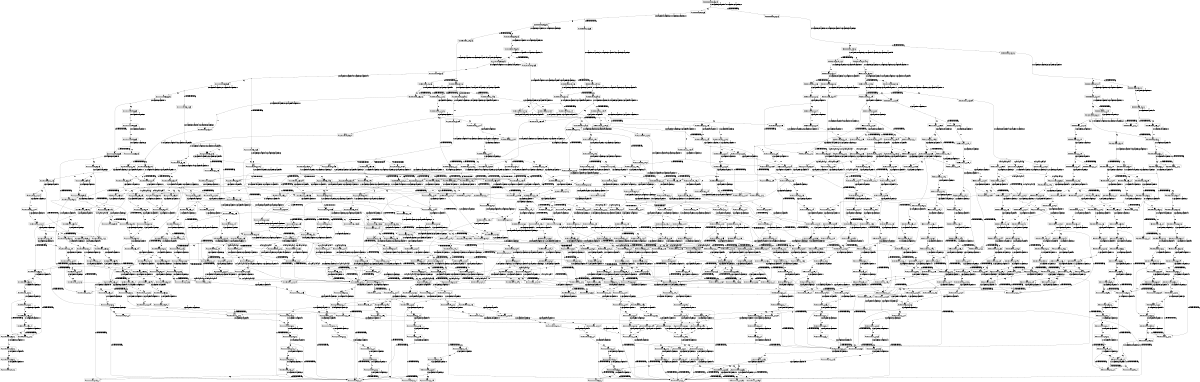 digraph MDP {
size="8,5"
node [shape=box];
0 -> n0_0 [ arrowhead=none,label="0:r0_WayPoint13_WayPoint14.0r1_WayPoint18_WayPoint22.0" ];
n0_0 [ shape=point,width=0.1,height=0.1,label="" ];
n0_0 -> 1 [ label="0.8" ];
n0_0 -> 2 [ label="0.19999999999999996" ];
1 -> n1_0 [ arrowhead=none,label="0:r0_WayPoint14_WayPoint13.0r1_WayPoint22_WayPoint20.0" ];
n1_0 [ shape=point,width=0.1,height=0.1,label="" ];
n1_0 -> 3 [ label="0.19999999999999996" ];
n1_0 -> 4 [ label="0.8" ];
2 -> n2_0 [ arrowhead=none,label="0:r1_WayPoint22_WayPoint20.0r2_WayPoint30_WayPoint4.0r3_WayPoint25_WayPoint8.0" ];
n2_0 [ shape=point,width=0.1,height=0.1,label="" ];
n2_0 -> 20 [ label="0.8" ];
n2_0 -> 21 [ label="0.19999999999999996" ];
3 -> n3_0 [ arrowhead=none,label="0:r1_WayPoint20_WayPoint23.0r2_WayPoint30_WayPoint4.0r3_WayPoint25_WayPoint8.0" ];
n3_0 [ shape=point,width=0.1,height=0.1,label="" ];
n3_0 -> 37 [ label="0.19999999999999996" ];
n3_0 -> 38 [ label="0.8" ];
4 -> n4_0 [ arrowhead=none,label="0:r0_WayPoint13_WayPoint12.0r1_WayPoint20_WayPoint23.0" ];
n4_0 [ shape=point,width=0.1,height=0.1,label="" ];
n4_0 -> 5 [ label="0.8" ];
n4_0 -> 6 [ label="0.19999999999999996" ];
5 -> n5_0 [ arrowhead=none,label="0:r0_WayPoint12_WayPoint11.0r1_WayPoint23_WayPoint20.0" ];
n5_0 [ shape=point,width=0.1,height=0.1,label="" ];
n5_0 -> 7 [ label="1.0" ];
6 -> n6_0 [ arrowhead=none,label="0:r1_WayPoint23_WayPoint20.0r2_WayPoint30_WayPoint4.0r3_WayPoint25_WayPoint8.0" ];
n6_0 [ shape=point,width=0.1,height=0.1,label="" ];
n6_0 -> 52 [ label="0.19999999999999996" ];
n6_0 -> 53 [ label="0.8" ];
7 -> n7_0 [ arrowhead=none,label="0:r0_WayPoint11_WayPoint9.0r1_WayPoint20_WayPoint24.0" ];
n7_0 [ shape=point,width=0.1,height=0.1,label="" ];
n7_0 -> 8 [ label="0.8" ];
n7_0 -> 9 [ label="0.19999999999999996" ];
8 -> n8_0 [ arrowhead=none,label="0:r0_WayPoint9_WayPoint10.0r1_WayPoint24_WayPoint20.0" ];
n8_0 [ shape=point,width=0.1,height=0.1,label="" ];
n8_0 -> 10 [ label="1.0" ];
9 -> n9_0 [ arrowhead=none,label="0:r0_WayPoint9_WayPoint10.0r2_WayPoint30_WayPoint4.0r3_WayPoint25_WayPoint8.0" ];
n9_0 [ shape=point,width=0.1,height=0.1,label="" ];
n9_0 -> 64 [ label="0.8" ];
n9_0 -> 65 [ label="0.19999999999999996" ];
10 -> n10_0 [ arrowhead=none,label="0:r0_WayPoint10_WayPoint9.0r1_WayPoint20_WayPoint19.0" ];
n10_0 [ shape=point,width=0.1,height=0.1,label="" ];
n10_0 -> 11 [ label="0.19999999999999996" ];
n10_0 -> 12 [ label="0.8" ];
11 -> n11_0 [ arrowhead=none,label="0:r2_WayPoint30_WayPoint4.0r3_WayPoint25_WayPoint8.0" ];
n11_0 [ shape=point,width=0.1,height=0.1,label="" ];
n11_0 -> 393 [ label="0.19999999999999996" ];
n11_0 -> 394 [ label="0.8" ];
12 -> n12_0 [ arrowhead=none,label="0:r0_WayPoint9_WayPoint8.0r1_WayPoint19_WayPoint21.0" ];
n12_0 [ shape=point,width=0.1,height=0.1,label="" ];
n12_0 -> 13 [ label="0.8" ];
n12_0 -> 14 [ label="0.19999999999999996" ];
13 -> n13_0 [ arrowhead=none,label="0:r0_WayPoint8_WayPoint7.0" ];
n13_0 [ shape=point,width=0.1,height=0.1,label="" ];
n13_0 -> 16 [ label="0.8" ];
n13_0 -> 15 [ label="0.19999999999999996" ];
14 -> n14_0 [ arrowhead=none,label="0:r2_WayPoint30_WayPoint4.0r3_WayPoint25_WayPoint8.0" ];
n14_0 [ shape=point,width=0.1,height=0.1,label="" ];
n14_0 -> 592 [ label="0.19999999999999996" ];
n14_0 -> 593 [ label="0.8" ];
15 -> n15_0 [ arrowhead=none,label="0:r2_WayPoint30_WayPoint4.0" ];
n15_0 [ shape=point,width=0.1,height=0.1,label="" ];
n15_0 -> 660 [ label="0.19999999999999996" ];
n15_0 -> 661 [ label="0.8" ];
16 -> n16_0 [ arrowhead=none,label="0:r0_WayPoint7_WayPoint2.0" ];
n16_0 [ shape=point,width=0.1,height=0.1,label="" ];
n16_0 -> 17 [ label="1.0" ];
17 -> n17_0 [ arrowhead=none,label="0:r0_WayPoint2_WayPoint27.0" ];
n17_0 [ shape=point,width=0.1,height=0.1,label="" ];
n17_0 -> 18 [ label="1.0" ];
18 -> n18_0 [ arrowhead=none,label="0:r0_WayPoint27_WayPoint28.0" ];
n18_0 [ shape=point,width=0.1,height=0.1,label="" ];
n18_0 -> 19 [ label="0.8" ];
n18_0 -> 15 [ label="0.19999999999999996" ];
20 -> n20_0 [ arrowhead=none,label="0:r1_WayPoint20_WayPoint23.0r2_WayPoint4_WayPoint3.0r3_WayPoint8_WayPoint9.0" ];
n20_0 [ shape=point,width=0.1,height=0.1,label="" ];
n20_0 -> 22 [ label="0.8" ];
n20_0 -> 23 [ label="0.19999999999999996" ];
21 -> n21_0 [ arrowhead=none,label="0:r1_WayPoint20_WayPoint23.0r3_WayPoint8_WayPoint7.0" ];
n21_0 [ shape=point,width=0.1,height=0.1,label="" ];
n21_0 -> 238 [ label="0.8" ];
n21_0 -> 239 [ label="0.19999999999999996" ];
22 -> n22_0 [ arrowhead=none,label="0:r1_WayPoint23_WayPoint20.0r2_WayPoint3_WayPoint2.0r3_WayPoint9_WayPoint10.0" ];
n22_0 [ shape=point,width=0.1,height=0.1,label="" ];
n22_0 -> 24 [ label="1.0" ];
23 -> n23_0 [ arrowhead=none,label="0:r1_WayPoint23_WayPoint20.0r3_WayPoint9_WayPoint10.0" ];
n23_0 [ shape=point,width=0.1,height=0.1,label="" ];
n23_0 -> 334 [ label="1.0" ];
24 -> n24_0 [ arrowhead=none,label="0:r1_WayPoint20_WayPoint24.0r2_WayPoint2_WayPoint27.0r3_WayPoint10_WayPoint9.0" ];
n24_0 [ shape=point,width=0.1,height=0.1,label="" ];
n24_0 -> 25 [ label="0.8" ];
n24_0 -> 26 [ label="0.19999999999999996" ];
25 -> n25_0 [ arrowhead=none,label="0:r1_WayPoint24_WayPoint20.0r2_WayPoint27_WayPoint28.0r3_WayPoint9_WayPoint11.0" ];
n25_0 [ shape=point,width=0.1,height=0.1,label="" ];
n25_0 -> 27 [ label="0.8" ];
n25_0 -> 28 [ label="0.19999999999999996" ];
26 -> n26_0 [ arrowhead=none,label="0:r2_WayPoint27_WayPoint28.0r3_WayPoint9_WayPoint11.0" ];
n26_0 [ shape=point,width=0.1,height=0.1,label="" ];
n26_0 -> 449 [ label="0.8" ];
n26_0 -> 450 [ label="0.19999999999999996" ];
27 -> n27_0 [ arrowhead=none,label="0:r1_WayPoint20_WayPoint19.0r3_WayPoint11_WayPoint12.0" ];
n27_0 [ shape=point,width=0.1,height=0.1,label="" ];
n27_0 -> 29 [ label="0.761904761904762" ];
n27_0 -> 30 [ label="0.19047619047619044" ];
n27_0 -> 31 [ label="0.04761904761904759" ];
28 -> n28_0 [ arrowhead=none,label="0:r1_WayPoint20_WayPoint19.0r3_WayPoint11_WayPoint12.0" ];
n28_0 [ shape=point,width=0.1,height=0.1,label="" ];
n28_0 -> 337 [ label="0.761904761904762" ];
n28_0 -> 338 [ label="0.19047619047619044" ];
n28_0 -> 339 [ label="0.04761904761904759" ];
29 -> n29_0 [ arrowhead=none,label="0:r1_WayPoint19_WayPoint21.0r3_WayPoint12_WayPoint13.0" ];
n29_0 [ shape=point,width=0.1,height=0.1,label="" ];
n29_0 -> 32 [ label="0.761904761904762" ];
n29_0 -> 33 [ label="0.19047619047619044" ];
n29_0 -> 34 [ label="0.04761904761904759" ];
30 -> n30_0 [ arrowhead=none,label="0:r3_WayPoint12_WayPoint13.0" ];
n30_0 [ shape=point,width=0.1,height=0.1,label="" ];
n30_0 -> 33 [ label="0.8" ];
n30_0 -> 34 [ label="0.19999999999999996" ];
31 -> n31_0 [ arrowhead=none,label="0:r2_WayPoint28_WayPoint27.0" ];
n31_0 [ shape=point,width=0.1,height=0.1,label="" ];
n31_0 -> 644 [ label="1.0" ];
32 -> n32_0 [ arrowhead=none,label="0:r3_WayPoint13_WayPoint14.0" ];
n32_0 [ shape=point,width=0.1,height=0.1,label="" ];
n32_0 -> 35 [ label="0.8" ];
n32_0 -> 36 [ label="0.19999999999999996" ];
33 -> n33_0 [ arrowhead=none,label="0:r3_WayPoint13_WayPoint14.0" ];
n33_0 [ shape=point,width=0.1,height=0.1,label="" ];
n33_0 -> 34 [ label="0.19999999999999996" ];
n33_0 -> 586 [ label="0.8" ];
34 -> n34_0 [ arrowhead=none,label="0:r2_WayPoint28_WayPoint27.0" ];
n34_0 [ shape=point,width=0.1,height=0.1,label="" ];
n34_0 -> 654 [ label="1.0" ];
36 -> n36_0 [ arrowhead=none,label="0:r2_WayPoint28_WayPoint27.0" ];
n36_0 [ shape=point,width=0.1,height=0.1,label="" ];
n36_0 -> 625 [ label="1.0" ];
37 -> n37_0 [ arrowhead=none,label="0:r1_WayPoint23_WayPoint20.0r3_WayPoint8_WayPoint9.0" ];
n37_0 [ shape=point,width=0.1,height=0.1,label="" ];
n37_0 -> 40 [ label="1.0" ];
38 -> n38_0 [ arrowhead=none,label="0:r1_WayPoint23_WayPoint20.0r2_WayPoint4_WayPoint3.0r3_WayPoint8_WayPoint9.0" ];
n38_0 [ shape=point,width=0.1,height=0.1,label="" ];
n38_0 -> 39 [ label="0.8" ];
n38_0 -> 40 [ label="0.19999999999999996" ];
39 -> n39_0 [ arrowhead=none,label="0:r1_WayPoint20_WayPoint24.0r2_WayPoint3_WayPoint2.0r3_WayPoint9_WayPoint11.0" ];
n39_0 [ shape=point,width=0.1,height=0.1,label="" ];
n39_0 -> 41 [ label="0.8" ];
n39_0 -> 42 [ label="0.19999999999999996" ];
40 -> n40_0 [ arrowhead=none,label="0:r1_WayPoint20_WayPoint24.0r3_WayPoint9_WayPoint10.0" ];
n40_0 [ shape=point,width=0.1,height=0.1,label="" ];
n40_0 -> 370 [ label="0.8" ];
n40_0 -> 371 [ label="0.19999999999999996" ];
41 -> n41_0 [ arrowhead=none,label="0:r1_WayPoint24_WayPoint20.0r2_WayPoint2_WayPoint27.0r3_WayPoint11_WayPoint12.0" ];
n41_0 [ shape=point,width=0.1,height=0.1,label="" ];
n41_0 -> 43 [ label="0.8" ];
n41_0 -> 44 [ label="0.19999999999999996" ];
42 -> n42_0 [ arrowhead=none,label="0:r2_WayPoint2_WayPoint27.0r3_WayPoint11_WayPoint12.0" ];
n42_0 [ shape=point,width=0.1,height=0.1,label="" ];
n42_0 -> 488 [ label="0.19999999999999996" ];
n42_0 -> 489 [ label="0.8" ];
43 -> n43_0 [ arrowhead=none,label="0:r1_WayPoint20_WayPoint19.0r2_WayPoint27_WayPoint28.0r3_WayPoint12_WayPoint11.0" ];
n43_0 [ shape=point,width=0.1,height=0.1,label="" ];
n43_0 -> 48 [ label="0.15999999999999998" ];
n43_0 -> 45 [ label="0.15999999999999998" ];
n43_0 -> 46 [ label="0.6400000000000001" ];
n43_0 -> 47 [ label="0.03999999999999998" ];
44 -> n44_0 [ arrowhead=none,label="0:r1_WayPoint20_WayPoint19.0r2_WayPoint27_WayPoint28.0" ];
n44_0 [ shape=point,width=0.1,height=0.1,label="" ];
n44_0 -> 562 [ label="0.6400000000000001" ];
n44_0 -> 563 [ label="0.15999999999999998" ];
n44_0 -> 521 [ label="0.15999999999999998" ];
n44_0 -> 523 [ label="0.03999999999999998" ];
45 -> n45_0 [ arrowhead=none,label="0:r3_WayPoint11_WayPoint9.0" ];
n45_0 [ shape=point,width=0.1,height=0.1,label="" ];
n45_0 -> 50 [ label="1.0" ];
46 -> n46_0 [ arrowhead=none,label="0:r1_WayPoint19_WayPoint21.0r3_WayPoint11_WayPoint9.0" ];
n46_0 [ shape=point,width=0.1,height=0.1,label="" ];
n46_0 -> 49 [ label="0.8" ];
n46_0 -> 50 [ label="0.19999999999999996" ];
47 -> n47_0 [ arrowhead=none,label="0:r3_WayPoint11_WayPoint9.0" ];
n47_0 [ shape=point,width=0.1,height=0.1,label="" ];
n47_0 -> 611 [ label="1.0" ];
48 -> n48_0 [ arrowhead=none,label="0:r1_WayPoint19_WayPoint21.0r3_WayPoint11_WayPoint9.0" ];
n48_0 [ shape=point,width=0.1,height=0.1,label="" ];
n48_0 -> 611 [ label="0.19999999999999996" ];
n48_0 -> 217 [ label="0.8" ];
49 -> n49_0 [ arrowhead=none,label="0:r3_WayPoint9_WayPoint10.0" ];
n49_0 [ shape=point,width=0.1,height=0.1,label="" ];
n49_0 -> 51 [ label="1.0" ];
50 -> n50_0 [ arrowhead=none,label="0:r3_WayPoint9_WayPoint10.0" ];
n50_0 [ shape=point,width=0.1,height=0.1,label="" ];
n50_0 -> 610 [ label="1.0" ];
52 -> n52_0 [ arrowhead=none,label="0:r1_WayPoint20_WayPoint24.0r3_WayPoint8_WayPoint9.0" ];
n52_0 [ shape=point,width=0.1,height=0.1,label="" ];
n52_0 -> 56 [ label="0.8" ];
n52_0 -> 57 [ label="0.19999999999999996" ];
53 -> n53_0 [ arrowhead=none,label="0:r1_WayPoint20_WayPoint24.0r2_WayPoint4_WayPoint3.0r3_WayPoint8_WayPoint9.0" ];
n53_0 [ shape=point,width=0.1,height=0.1,label="" ];
n53_0 -> 54 [ label="0.6400000000000001" ];
n53_0 -> 55 [ label="0.15999999999999998" ];
n53_0 -> 56 [ label="0.15999999999999998" ];
n53_0 -> 57 [ label="0.03999999999999998" ];
54 -> n54_0 [ arrowhead=none,label="0:r1_WayPoint24_WayPoint20.0r2_WayPoint3_WayPoint2.0r3_WayPoint9_WayPoint11.0" ];
n54_0 [ shape=point,width=0.1,height=0.1,label="" ];
n54_0 -> 58 [ label="1.0" ];
55 -> n55_0 [ arrowhead=none,label="0:r2_WayPoint3_WayPoint2.0r3_WayPoint9_WayPoint10.0" ];
n55_0 [ shape=point,width=0.1,height=0.1,label="" ];
n55_0 -> 569 [ label="1.0" ];
56 -> n56_0 [ arrowhead=none,label="0:r1_WayPoint24_WayPoint20.0r3_WayPoint9_WayPoint10.0" ];
n56_0 [ shape=point,width=0.1,height=0.1,label="" ];
n56_0 -> 424 [ label="1.0" ];
57 -> n57_0 [ arrowhead=none,label="0:r3_WayPoint9_WayPoint8.0" ];
n57_0 [ shape=point,width=0.1,height=0.1,label="" ];
n57_0 -> 633 [ label="1.0" ];
58 -> n58_0 [ arrowhead=none,label="0:r1_WayPoint20_WayPoint19.0r2_WayPoint2_WayPoint27.0r3_WayPoint11_WayPoint12.0" ];
n58_0 [ shape=point,width=0.1,height=0.1,label="" ];
n58_0 -> 59 [ label="0.16666666666666666" ];
n58_0 -> 60 [ label="0.6666666666666669" ];
n58_0 -> 61 [ label="0.16666666666666666" ];
59 -> n59_0 [ arrowhead=none,label="0:r2_WayPoint27_WayPoint28.0r3_WayPoint12_WayPoint11.0" ];
n59_0 [ shape=point,width=0.1,height=0.1,label="" ];
n59_0 -> 45 [ label="0.8" ];
n59_0 -> 47 [ label="0.19999999999999996" ];
60 -> n60_0 [ arrowhead=none,label="0:r1_WayPoint19_WayPoint21.0r2_WayPoint27_WayPoint28.0r3_WayPoint12_WayPoint11.0" ];
n60_0 [ shape=point,width=0.1,height=0.1,label="" ];
n60_0 -> 45 [ label="0.15999999999999998" ];
n60_0 -> 62 [ label="0.6400000000000001" ];
n60_0 -> 63 [ label="0.15999999999999998" ];
n60_0 -> 47 [ label="0.03999999999999998" ];
61 -> n61_0 [ arrowhead=none,label="0:r1_WayPoint19_WayPoint21.0r2_WayPoint27_WayPoint28.0" ];
n61_0 [ shape=point,width=0.1,height=0.1,label="" ];
n61_0 -> 520 [ label="0.6400000000000001" ];
n61_0 -> 521 [ label="0.15999999999999998" ];
n61_0 -> 522 [ label="0.15999999999999998" ];
n61_0 -> 523 [ label="0.03999999999999998" ];
62 -> n62_0 [ arrowhead=none,label="0:r3_WayPoint11_WayPoint9.0" ];
n62_0 [ shape=point,width=0.1,height=0.1,label="" ];
n62_0 -> 49 [ label="1.0" ];
63 -> n63_0 [ arrowhead=none,label="0:r3_WayPoint11_WayPoint9.0" ];
n63_0 [ shape=point,width=0.1,height=0.1,label="" ];
n63_0 -> 217 [ label="1.0" ];
64 -> n64_0 [ arrowhead=none,label="0:r2_WayPoint4_WayPoint3.0r3_WayPoint8_WayPoint9.0" ];
n64_0 [ shape=point,width=0.1,height=0.1,label="" ];
n64_0 -> 66 [ label="0.8" ];
n64_0 -> 67 [ label="0.19999999999999996" ];
65 -> n65_0 [ arrowhead=none,label="0:r0_WayPoint10_WayPoint9.0r3_WayPoint8_WayPoint7.0" ];
n65_0 [ shape=point,width=0.1,height=0.1,label="" ];
n65_0 -> 80 [ label="0.8" ];
n65_0 -> 79 [ label="0.19999999999999996" ];
66 -> n66_0 [ arrowhead=none,label="0:r2_WayPoint3_WayPoint2.0r3_WayPoint9_WayPoint15.0" ];
n66_0 [ shape=point,width=0.1,height=0.1,label="" ];
n66_0 -> 68 [ label="0.19999999999999996" ];
n66_0 -> 69 [ label="0.8" ];
67 -> n67_0 [ arrowhead=none,label="0:r0_WayPoint10_WayPoint9.0r3_WayPoint9_WayPoint8.0" ];
n67_0 [ shape=point,width=0.1,height=0.1,label="" ];
n67_0 -> 92 [ label="1.0" ];
68 -> n68_0 [ arrowhead=none,label="0:r0_WayPoint10_WayPoint9.0r2_WayPoint2_WayPoint27.0" ];
n68_0 [ shape=point,width=0.1,height=0.1,label="" ];
n68_0 -> 98 [ label="1.0" ];
69 -> n69_0 [ arrowhead=none,label="0:r2_WayPoint2_WayPoint27.0r3_WayPoint15_WayPoint22.0" ];
n69_0 [ shape=point,width=0.1,height=0.1,label="" ];
n69_0 -> 70 [ label="1.0" ];
70 -> n70_0 [ arrowhead=none,label="0:r2_WayPoint27_WayPoint28.0r3_WayPoint22_WayPoint20.0" ];
n70_0 [ shape=point,width=0.1,height=0.1,label="" ];
n70_0 -> 71 [ label="0.8" ];
n70_0 -> 72 [ label="0.19999999999999996" ];
71 -> n71_0 [ arrowhead=none,label="0:r3_WayPoint20_WayPoint24.0" ];
n71_0 [ shape=point,width=0.1,height=0.1,label="" ];
n71_0 -> 73 [ label="0.8" ];
n71_0 -> 74 [ label="0.19999999999999996" ];
72 -> n72_0 [ arrowhead=none,label="0:r0_WayPoint10_WayPoint9.0r3_WayPoint20_WayPoint24.0" ];
n72_0 [ shape=point,width=0.1,height=0.1,label="" ];
n72_0 -> 129 [ label="0.8" ];
n72_0 -> 79 [ label="0.19999999999999996" ];
73 -> n73_0 [ arrowhead=none,label="0:r3_WayPoint24_WayPoint20.0" ];
n73_0 [ shape=point,width=0.1,height=0.1,label="" ];
n73_0 -> 75 [ label="1.0" ];
74 -> n74_0 [ arrowhead=none,label="0:r0_WayPoint10_WayPoint9.0" ];
n74_0 [ shape=point,width=0.1,height=0.1,label="" ];
n74_0 -> 204 [ label="1.0" ];
75 -> n75_0 [ arrowhead=none,label="0:r3_WayPoint20_WayPoint19.0" ];
n75_0 [ shape=point,width=0.1,height=0.1,label="" ];
n75_0 -> 76 [ label="0.19999999999999996" ];
n75_0 -> 77 [ label="0.8" ];
76 -> n76_0 [ arrowhead=none,label="0:r0_WayPoint10_WayPoint9.0" ];
n76_0 [ shape=point,width=0.1,height=0.1,label="" ];
n76_0 -> 235 [ label="1.0" ];
77 -> n77_0 [ arrowhead=none,label="0:r3_WayPoint19_WayPoint21.0" ];
n77_0 [ shape=point,width=0.1,height=0.1,label="" ];
n77_0 -> 76 [ label="0.19999999999999996" ];
n77_0 -> 78 [ label="0.8" ];
79 -> n79_0 [ arrowhead=none,label="0:r0_WayPoint9_WayPoint8.0" ];
n79_0 [ shape=point,width=0.1,height=0.1,label="" ];
n79_0 -> 176 [ label="1.0" ];
80 -> n80_0 [ arrowhead=none,label="0:r0_WayPoint9_WayPoint15.0r3_WayPoint7_WayPoint2.0" ];
n80_0 [ shape=point,width=0.1,height=0.1,label="" ];
n80_0 -> 81 [ label="0.19999999999999996" ];
n80_0 -> 82 [ label="0.8" ];
81 -> n81_0 [ arrowhead=none,label="0:r3_WayPoint2_WayPoint27.0" ];
n81_0 [ shape=point,width=0.1,height=0.1,label="" ];
n81_0 -> 191 [ label="1.0" ];
82 -> n82_0 [ arrowhead=none,label="0:r0_WayPoint15_WayPoint22.0r3_WayPoint2_WayPoint27.0" ];
n82_0 [ shape=point,width=0.1,height=0.1,label="" ];
n82_0 -> 83 [ label="1.0" ];
83 -> n83_0 [ arrowhead=none,label="0:r0_WayPoint22_WayPoint20.0r3_WayPoint27_WayPoint28.0" ];
n83_0 [ shape=point,width=0.1,height=0.1,label="" ];
n83_0 -> 84 [ label="0.8" ];
n83_0 -> 85 [ label="0.19999999999999996" ];
84 -> n84_0 [ arrowhead=none,label="0:r0_WayPoint20_WayPoint24.0" ];
n84_0 [ shape=point,width=0.1,height=0.1,label="" ];
n84_0 -> 86 [ label="0.8" ];
n84_0 -> 87 [ label="0.19999999999999996" ];
85 -> n85_0 [ arrowhead=none,label="0:r0_WayPoint20_WayPoint24.0" ];
n85_0 [ shape=point,width=0.1,height=0.1,label="" ];
n85_0 -> 205 [ label="0.8" ];
n85_0 -> 93 [ label="0.19999999999999996" ];
86 -> n86_0 [ arrowhead=none,label="0:r0_WayPoint24_WayPoint20.0" ];
n86_0 [ shape=point,width=0.1,height=0.1,label="" ];
n86_0 -> 88 [ label="1.0" ];
87 -> n87_0 [ arrowhead=none,label="0:r3_WayPoint28_WayPoint27.0" ];
n87_0 [ shape=point,width=0.1,height=0.1,label="" ];
n87_0 -> 192 [ label="1.0" ];
88 -> n88_0 [ arrowhead=none,label="0:r0_WayPoint20_WayPoint19.0" ];
n88_0 [ shape=point,width=0.1,height=0.1,label="" ];
n88_0 -> 89 [ label="0.19999999999999996" ];
n88_0 -> 90 [ label="0.8" ];
89 -> n89_0 [ arrowhead=none,label="0:r3_WayPoint28_WayPoint27.0" ];
n89_0 [ shape=point,width=0.1,height=0.1,label="" ];
n89_0 -> 210 [ label="1.0" ];
90 -> n90_0 [ arrowhead=none,label="0:r0_WayPoint19_WayPoint21.0" ];
n90_0 [ shape=point,width=0.1,height=0.1,label="" ];
n90_0 -> 89 [ label="0.19999999999999996" ];
n90_0 -> 91 [ label="0.8" ];
92 -> n92_0 [ arrowhead=none,label="0:r0_WayPoint9_WayPoint15.0r3_WayPoint8_WayPoint7.0" ];
n92_0 [ shape=point,width=0.1,height=0.1,label="" ];
n92_0 -> 93 [ label="0.04761904761904759" ];
n92_0 -> 94 [ label="0.19047619047619044" ];
n92_0 -> 95 [ label="0.761904761904762" ];
94 -> n94_0 [ arrowhead=none,label="0:r0_WayPoint15_WayPoint22.0" ];
n94_0 [ shape=point,width=0.1,height=0.1,label="" ];
n94_0 -> 160 [ label="1.0" ];
95 -> n95_0 [ arrowhead=none,label="0:r0_WayPoint15_WayPoint22.0r3_WayPoint7_WayPoint2.0" ];
n95_0 [ shape=point,width=0.1,height=0.1,label="" ];
n95_0 -> 96 [ label="1.0" ];
96 -> n96_0 [ arrowhead=none,label="0:r0_WayPoint22_WayPoint20.0r3_WayPoint2_WayPoint27.0" ];
n96_0 [ shape=point,width=0.1,height=0.1,label="" ];
n96_0 -> 97 [ label="1.0" ];
97 -> n97_0 [ arrowhead=none,label="0:r0_WayPoint20_WayPoint24.0r3_WayPoint27_WayPoint28.0" ];
n97_0 [ shape=point,width=0.1,height=0.1,label="" ];
n97_0 -> 86 [ label="0.761904761904762" ];
n97_0 -> 87 [ label="0.19047619047619044" ];
n97_0 -> 93 [ label="0.04761904761904759" ];
98 -> n98_0 [ arrowhead=none,label="0:r0_WayPoint9_WayPoint15.0r2_WayPoint27_WayPoint28.0" ];
n98_0 [ shape=point,width=0.1,height=0.1,label="" ];
n98_0 -> 99 [ label="0.16666666666666666" ];
n98_0 -> 100 [ label="0.6666666666666669" ];
n98_0 -> 94 [ label="0.16666666666666666" ];
99 -> n99_0 [ arrowhead=none,label="0:r2_WayPoint28_WayPoint27.0" ];
n99_0 [ shape=point,width=0.1,height=0.1,label="" ];
n99_0 -> 118 [ label="1.0" ];
100 -> n100_0 [ arrowhead=none,label="0:r0_WayPoint15_WayPoint22.0" ];
n100_0 [ shape=point,width=0.1,height=0.1,label="" ];
n100_0 -> 101 [ label="1.0" ];
101 -> n101_0 [ arrowhead=none,label="0:r0_WayPoint22_WayPoint20.0" ];
n101_0 [ shape=point,width=0.1,height=0.1,label="" ];
n101_0 -> 102 [ label="1.0" ];
102 -> n102_0 [ arrowhead=none,label="0:r0_WayPoint20_WayPoint24.0" ];
n102_0 [ shape=point,width=0.1,height=0.1,label="" ];
n102_0 -> 99 [ label="0.19999999999999996" ];
n102_0 -> 103 [ label="0.8" ];
103 -> n103_0 [ arrowhead=none,label="0:r0_WayPoint24_WayPoint20.0" ];
n103_0 [ shape=point,width=0.1,height=0.1,label="" ];
n103_0 -> 104 [ label="1.0" ];
104 -> n104_0 [ arrowhead=none,label="0:r0_WayPoint20_WayPoint19.0" ];
n104_0 [ shape=point,width=0.1,height=0.1,label="" ];
n104_0 -> 105 [ label="0.19999999999999996" ];
n104_0 -> 106 [ label="0.8" ];
105 -> n105_0 [ arrowhead=none,label="0:r2_WayPoint28_WayPoint27.0" ];
n105_0 [ shape=point,width=0.1,height=0.1,label="" ];
n105_0 -> 108 [ label="1.0" ];
106 -> n106_0 [ arrowhead=none,label="0:r0_WayPoint19_WayPoint21.0" ];
n106_0 [ shape=point,width=0.1,height=0.1,label="" ];
n106_0 -> 105 [ label="0.19999999999999996" ];
n106_0 -> 107 [ label="0.8" ];
108 -> n108_0 [ arrowhead=none,label="0:r2_WayPoint27_WayPoint2.0" ];
n108_0 [ shape=point,width=0.1,height=0.1,label="" ];
n108_0 -> 109 [ label="1.0" ];
109 -> n109_0 [ arrowhead=none,label="0:r2_WayPoint2_WayPoint7.0" ];
n109_0 [ shape=point,width=0.1,height=0.1,label="" ];
n109_0 -> 110 [ label="0.19999999999999996" ];
n109_0 -> 111 [ label="0.8" ];
111 -> n111_0 [ arrowhead=none,label="0:r2_WayPoint7_WayPoint8.0" ];
n111_0 [ shape=point,width=0.1,height=0.1,label="" ];
n111_0 -> 112 [ label="1.0" ];
112 -> n112_0 [ arrowhead=none,label="0:r2_WayPoint8_WayPoint9.0" ];
n112_0 [ shape=point,width=0.1,height=0.1,label="" ];
n112_0 -> 113 [ label="1.0" ];
113 -> n113_0 [ arrowhead=none,label="0:r2_WayPoint9_WayPoint15.0" ];
n113_0 [ shape=point,width=0.1,height=0.1,label="" ];
n113_0 -> 114 [ label="0.8" ];
n113_0 -> 110 [ label="0.19999999999999996" ];
114 -> n114_0 [ arrowhead=none,label="0:r2_WayPoint15_WayPoint22.0" ];
n114_0 [ shape=point,width=0.1,height=0.1,label="" ];
n114_0 -> 115 [ label="1.0" ];
115 -> n115_0 [ arrowhead=none,label="0:r2_WayPoint22_WayPoint19.0" ];
n115_0 [ shape=point,width=0.1,height=0.1,label="" ];
n115_0 -> 116 [ label="0.8" ];
n115_0 -> 110 [ label="0.19999999999999996" ];
116 -> n116_0 [ arrowhead=none,label="0:r2_WayPoint19_WayPoint21.0" ];
n116_0 [ shape=point,width=0.1,height=0.1,label="" ];
n116_0 -> 117 [ label="0.8" ];
n116_0 -> 110 [ label="0.19999999999999996" ];
118 -> n118_0 [ arrowhead=none,label="0:r2_WayPoint27_WayPoint2.0" ];
n118_0 [ shape=point,width=0.1,height=0.1,label="" ];
n118_0 -> 119 [ label="1.0" ];
119 -> n119_0 [ arrowhead=none,label="0:r2_WayPoint2_WayPoint7.0" ];
n119_0 [ shape=point,width=0.1,height=0.1,label="" ];
n119_0 -> 120 [ label="0.19999999999999996" ];
n119_0 -> 121 [ label="0.8" ];
121 -> n121_0 [ arrowhead=none,label="0:r2_WayPoint7_WayPoint8.0" ];
n121_0 [ shape=point,width=0.1,height=0.1,label="" ];
n121_0 -> 122 [ label="1.0" ];
122 -> n122_0 [ arrowhead=none,label="0:r2_WayPoint8_WayPoint9.0" ];
n122_0 [ shape=point,width=0.1,height=0.1,label="" ];
n122_0 -> 123 [ label="1.0" ];
123 -> n123_0 [ arrowhead=none,label="0:r2_WayPoint9_WayPoint15.0" ];
n123_0 [ shape=point,width=0.1,height=0.1,label="" ];
n123_0 -> 120 [ label="0.19999999999999996" ];
n123_0 -> 124 [ label="0.8" ];
124 -> n124_0 [ arrowhead=none,label="0:r2_WayPoint15_WayPoint22.0" ];
n124_0 [ shape=point,width=0.1,height=0.1,label="" ];
n124_0 -> 125 [ label="1.0" ];
125 -> n125_0 [ arrowhead=none,label="0:r2_WayPoint22_WayPoint20.0" ];
n125_0 [ shape=point,width=0.1,height=0.1,label="" ];
n125_0 -> 126 [ label="1.0" ];
126 -> n126_0 [ arrowhead=none,label="0:r2_WayPoint20_WayPoint24.0" ];
n126_0 [ shape=point,width=0.1,height=0.1,label="" ];
n126_0 -> 120 [ label="0.19999999999999996" ];
n126_0 -> 127 [ label="0.8" ];
127 -> n127_0 [ arrowhead=none,label="0:r2_WayPoint24_WayPoint20.0" ];
n127_0 [ shape=point,width=0.1,height=0.1,label="" ];
n127_0 -> 128 [ label="1.0" ];
128 -> n128_0 [ arrowhead=none,label="0:r2_WayPoint20_WayPoint19.0" ];
n128_0 [ shape=point,width=0.1,height=0.1,label="" ];
n128_0 -> 116 [ label="0.8" ];
n128_0 -> 110 [ label="0.19999999999999996" ];
129 -> n129_0 [ arrowhead=none,label="0:r0_WayPoint9_WayPoint8.0r3_WayPoint24_WayPoint20.0" ];
n129_0 [ shape=point,width=0.1,height=0.1,label="" ];
n129_0 -> 130 [ label="1.0" ];
130 -> n130_0 [ arrowhead=none,label="0:r0_WayPoint8_WayPoint7.0r3_WayPoint20_WayPoint19.0" ];
n130_0 [ shape=point,width=0.1,height=0.1,label="" ];
n130_0 -> 131 [ label="0.04761904761904759" ];
n130_0 -> 132 [ label="0.19047619047619044" ];
n130_0 -> 133 [ label="0.761904761904762" ];
132 -> n132_0 [ arrowhead=none,label="0:r0_WayPoint7_WayPoint2.0" ];
n132_0 [ shape=point,width=0.1,height=0.1,label="" ];
n132_0 -> 135 [ label="1.0" ];
133 -> n133_0 [ arrowhead=none,label="0:r0_WayPoint7_WayPoint2.0r3_WayPoint19_WayPoint21.0" ];
n133_0 [ shape=point,width=0.1,height=0.1,label="" ];
n133_0 -> 134 [ label="0.8" ];
n133_0 -> 135 [ label="0.19999999999999996" ];
134 -> n134_0 [ arrowhead=none,label="0:r0_WayPoint2_WayPoint27.0" ];
n134_0 [ shape=point,width=0.1,height=0.1,label="" ];
n134_0 -> 136 [ label="1.0" ];
135 -> n135_0 [ arrowhead=none,label="0:r0_WayPoint2_WayPoint27.0" ];
n135_0 [ shape=point,width=0.1,height=0.1,label="" ];
n135_0 -> 139 [ label="1.0" ];
136 -> n136_0 [ arrowhead=none,label="0:r0_WayPoint27_WayPoint28.0" ];
n136_0 [ shape=point,width=0.1,height=0.1,label="" ];
n136_0 -> 137 [ label="0.8" ];
n136_0 -> 138 [ label="0.19999999999999996" ];
138 -> n138_0 [ arrowhead=none,label="0:r3_WayPoint21_WayPoint19.0" ];
n138_0 [ shape=point,width=0.1,height=0.1,label="" ];
n138_0 -> 150 [ label="0.19999999999999996" ];
n138_0 -> 151 [ label="0.8" ];
139 -> n139_0 [ arrowhead=none,label="0:r0_WayPoint27_WayPoint28.0" ];
n139_0 [ shape=point,width=0.1,height=0.1,label="" ];
n139_0 -> 131 [ label="0.19999999999999996" ];
n139_0 -> 140 [ label="0.8" ];
140 -> n140_0 [ arrowhead=none,label="0:r0_WayPoint28_WayPoint27.0" ];
n140_0 [ shape=point,width=0.1,height=0.1,label="" ];
n140_0 -> 141 [ label="1.0" ];
141 -> n141_0 [ arrowhead=none,label="0:r0_WayPoint27_WayPoint2.0" ];
n141_0 [ shape=point,width=0.1,height=0.1,label="" ];
n141_0 -> 142 [ label="1.0" ];
142 -> n142_0 [ arrowhead=none,label="0:r0_WayPoint2_WayPoint7.0" ];
n142_0 [ shape=point,width=0.1,height=0.1,label="" ];
n142_0 -> 110 [ label="0.19999999999999996" ];
n142_0 -> 143 [ label="0.8" ];
143 -> n143_0 [ arrowhead=none,label="0:r0_WayPoint7_WayPoint8.0" ];
n143_0 [ shape=point,width=0.1,height=0.1,label="" ];
n143_0 -> 144 [ label="1.0" ];
144 -> n144_0 [ arrowhead=none,label="0:r0_WayPoint8_WayPoint9.0" ];
n144_0 [ shape=point,width=0.1,height=0.1,label="" ];
n144_0 -> 145 [ label="1.0" ];
145 -> n145_0 [ arrowhead=none,label="0:r0_WayPoint9_WayPoint15.0" ];
n145_0 [ shape=point,width=0.1,height=0.1,label="" ];
n145_0 -> 146 [ label="0.8" ];
n145_0 -> 110 [ label="0.19999999999999996" ];
146 -> n146_0 [ arrowhead=none,label="0:r0_WayPoint15_WayPoint22.0" ];
n146_0 [ shape=point,width=0.1,height=0.1,label="" ];
n146_0 -> 147 [ label="1.0" ];
147 -> n147_0 [ arrowhead=none,label="0:r0_WayPoint22_WayPoint19.0" ];
n147_0 [ shape=point,width=0.1,height=0.1,label="" ];
n147_0 -> 148 [ label="0.8" ];
n147_0 -> 110 [ label="0.19999999999999996" ];
148 -> n148_0 [ arrowhead=none,label="0:r0_WayPoint19_WayPoint21.0" ];
n148_0 [ shape=point,width=0.1,height=0.1,label="" ];
n148_0 -> 149 [ label="0.8" ];
n148_0 -> 110 [ label="0.19999999999999996" ];
151 -> n151_0 [ arrowhead=none,label="0:r3_WayPoint19_WayPoint22.0" ];
n151_0 [ shape=point,width=0.1,height=0.1,label="" ];
n151_0 -> 152 [ label="1.0" ];
152 -> n152_0 [ arrowhead=none,label="0:r3_WayPoint22_WayPoint15.0" ];
n152_0 [ shape=point,width=0.1,height=0.1,label="" ];
n152_0 -> 150 [ label="0.19999999999999996" ];
n152_0 -> 153 [ label="0.8" ];
153 -> n153_0 [ arrowhead=none,label="0:r3_WayPoint15_WayPoint9.0" ];
n153_0 [ shape=point,width=0.1,height=0.1,label="" ];
n153_0 -> 154 [ label="1.0" ];
154 -> n154_0 [ arrowhead=none,label="0:r3_WayPoint9_WayPoint8.0" ];
n154_0 [ shape=point,width=0.1,height=0.1,label="" ];
n154_0 -> 155 [ label="1.0" ];
155 -> n155_0 [ arrowhead=none,label="0:r3_WayPoint8_WayPoint7.0" ];
n155_0 [ shape=point,width=0.1,height=0.1,label="" ];
n155_0 -> 150 [ label="0.19999999999999996" ];
n155_0 -> 156 [ label="0.8" ];
156 -> n156_0 [ arrowhead=none,label="0:r3_WayPoint7_WayPoint2.0" ];
n156_0 [ shape=point,width=0.1,height=0.1,label="" ];
n156_0 -> 157 [ label="1.0" ];
157 -> n157_0 [ arrowhead=none,label="0:r3_WayPoint2_WayPoint27.0" ];
n157_0 [ shape=point,width=0.1,height=0.1,label="" ];
n157_0 -> 158 [ label="1.0" ];
158 -> n158_0 [ arrowhead=none,label="0:r3_WayPoint27_WayPoint28.0" ];
n158_0 [ shape=point,width=0.1,height=0.1,label="" ];
n158_0 -> 150 [ label="0.19999999999999996" ];
n158_0 -> 159 [ label="0.8" ];
160 -> n160_0 [ arrowhead=none,label="0:r0_WayPoint22_WayPoint19.0" ];
n160_0 [ shape=point,width=0.1,height=0.1,label="" ];
n160_0 -> 161 [ label="0.8" ];
n160_0 -> 93 [ label="0.19999999999999996" ];
161 -> n161_0 [ arrowhead=none,label="0:r0_WayPoint19_WayPoint21.0" ];
n161_0 [ shape=point,width=0.1,height=0.1,label="" ];
n161_0 -> 162 [ label="0.8" ];
n161_0 -> 93 [ label="0.19999999999999996" ];
162 -> n162_0 [ arrowhead=none,label="0:r0_WayPoint21_WayPoint19.0" ];
n162_0 [ shape=point,width=0.1,height=0.1,label="" ];
n162_0 -> 163 [ label="0.8" ];
n162_0 -> 164 [ label="0.19999999999999996" ];
163 -> n163_0 [ arrowhead=none,label="0:r0_WayPoint19_WayPoint20.0" ];
n163_0 [ shape=point,width=0.1,height=0.1,label="" ];
n163_0 -> 165 [ label="1.0" ];
165 -> n165_0 [ arrowhead=none,label="0:r0_WayPoint20_WayPoint24.0" ];
n165_0 [ shape=point,width=0.1,height=0.1,label="" ];
n165_0 -> 164 [ label="0.19999999999999996" ];
n165_0 -> 166 [ label="0.8" ];
166 -> n166_0 [ arrowhead=none,label="0:r0_WayPoint24_WayPoint20.0" ];
n166_0 [ shape=point,width=0.1,height=0.1,label="" ];
n166_0 -> 167 [ label="1.0" ];
167 -> n167_0 [ arrowhead=none,label="0:r0_WayPoint20_WayPoint22.0" ];
n167_0 [ shape=point,width=0.1,height=0.1,label="" ];
n167_0 -> 168 [ label="1.0" ];
168 -> n168_0 [ arrowhead=none,label="0:r0_WayPoint22_WayPoint15.0" ];
n168_0 [ shape=point,width=0.1,height=0.1,label="" ];
n168_0 -> 150 [ label="0.19999999999999996" ];
n168_0 -> 169 [ label="0.8" ];
169 -> n169_0 [ arrowhead=none,label="0:r0_WayPoint15_WayPoint9.0" ];
n169_0 [ shape=point,width=0.1,height=0.1,label="" ];
n169_0 -> 170 [ label="1.0" ];
170 -> n170_0 [ arrowhead=none,label="0:r0_WayPoint9_WayPoint8.0" ];
n170_0 [ shape=point,width=0.1,height=0.1,label="" ];
n170_0 -> 171 [ label="1.0" ];
171 -> n171_0 [ arrowhead=none,label="0:r0_WayPoint8_WayPoint7.0" ];
n171_0 [ shape=point,width=0.1,height=0.1,label="" ];
n171_0 -> 150 [ label="0.19999999999999996" ];
n171_0 -> 172 [ label="0.8" ];
172 -> n172_0 [ arrowhead=none,label="0:r0_WayPoint7_WayPoint2.0" ];
n172_0 [ shape=point,width=0.1,height=0.1,label="" ];
n172_0 -> 173 [ label="1.0" ];
173 -> n173_0 [ arrowhead=none,label="0:r0_WayPoint2_WayPoint27.0" ];
n173_0 [ shape=point,width=0.1,height=0.1,label="" ];
n173_0 -> 174 [ label="1.0" ];
174 -> n174_0 [ arrowhead=none,label="0:r0_WayPoint27_WayPoint28.0" ];
n174_0 [ shape=point,width=0.1,height=0.1,label="" ];
n174_0 -> 150 [ label="0.19999999999999996" ];
n174_0 -> 175 [ label="0.8" ];
176 -> n176_0 [ arrowhead=none,label="0:r0_WayPoint8_WayPoint7.0" ];
n176_0 [ shape=point,width=0.1,height=0.1,label="" ];
n176_0 -> 177 [ label="0.8" ];
n176_0 -> 93 [ label="0.19999999999999996" ];
177 -> n177_0 [ arrowhead=none,label="0:r0_WayPoint7_WayPoint2.0" ];
n177_0 [ shape=point,width=0.1,height=0.1,label="" ];
n177_0 -> 178 [ label="1.0" ];
178 -> n178_0 [ arrowhead=none,label="0:r0_WayPoint2_WayPoint27.0" ];
n178_0 [ shape=point,width=0.1,height=0.1,label="" ];
n178_0 -> 179 [ label="1.0" ];
179 -> n179_0 [ arrowhead=none,label="0:r0_WayPoint27_WayPoint28.0" ];
n179_0 [ shape=point,width=0.1,height=0.1,label="" ];
n179_0 -> 180 [ label="0.8" ];
n179_0 -> 93 [ label="0.19999999999999996" ];
180 -> n180_0 [ arrowhead=none,label="0:r0_WayPoint28_WayPoint27.0" ];
n180_0 [ shape=point,width=0.1,height=0.1,label="" ];
n180_0 -> 181 [ label="1.0" ];
181 -> n181_0 [ arrowhead=none,label="0:r0_WayPoint27_WayPoint2.0" ];
n181_0 [ shape=point,width=0.1,height=0.1,label="" ];
n181_0 -> 182 [ label="1.0" ];
182 -> n182_0 [ arrowhead=none,label="0:r0_WayPoint2_WayPoint7.0" ];
n182_0 [ shape=point,width=0.1,height=0.1,label="" ];
n182_0 -> 183 [ label="0.8" ];
n182_0 -> 120 [ label="0.19999999999999996" ];
183 -> n183_0 [ arrowhead=none,label="0:r0_WayPoint7_WayPoint8.0" ];
n183_0 [ shape=point,width=0.1,height=0.1,label="" ];
n183_0 -> 184 [ label="1.0" ];
184 -> n184_0 [ arrowhead=none,label="0:r0_WayPoint8_WayPoint9.0" ];
n184_0 [ shape=point,width=0.1,height=0.1,label="" ];
n184_0 -> 185 [ label="1.0" ];
185 -> n185_0 [ arrowhead=none,label="0:r0_WayPoint9_WayPoint15.0" ];
n185_0 [ shape=point,width=0.1,height=0.1,label="" ];
n185_0 -> 120 [ label="0.19999999999999996" ];
n185_0 -> 186 [ label="0.8" ];
186 -> n186_0 [ arrowhead=none,label="0:r0_WayPoint15_WayPoint22.0" ];
n186_0 [ shape=point,width=0.1,height=0.1,label="" ];
n186_0 -> 187 [ label="1.0" ];
187 -> n187_0 [ arrowhead=none,label="0:r0_WayPoint22_WayPoint20.0" ];
n187_0 [ shape=point,width=0.1,height=0.1,label="" ];
n187_0 -> 188 [ label="1.0" ];
188 -> n188_0 [ arrowhead=none,label="0:r0_WayPoint20_WayPoint24.0" ];
n188_0 [ shape=point,width=0.1,height=0.1,label="" ];
n188_0 -> 120 [ label="0.19999999999999996" ];
n188_0 -> 189 [ label="0.8" ];
189 -> n189_0 [ arrowhead=none,label="0:r0_WayPoint24_WayPoint20.0" ];
n189_0 [ shape=point,width=0.1,height=0.1,label="" ];
n189_0 -> 190 [ label="1.0" ];
190 -> n190_0 [ arrowhead=none,label="0:r0_WayPoint20_WayPoint19.0" ];
n190_0 [ shape=point,width=0.1,height=0.1,label="" ];
n190_0 -> 148 [ label="0.8" ];
n190_0 -> 110 [ label="0.19999999999999996" ];
191 -> n191_0 [ arrowhead=none,label="0:r3_WayPoint27_WayPoint28.0" ];
n191_0 [ shape=point,width=0.1,height=0.1,label="" ];
n191_0 -> 87 [ label="0.8" ];
n191_0 -> 93 [ label="0.19999999999999996" ];
192 -> n192_0 [ arrowhead=none,label="0:r3_WayPoint27_WayPoint2.0" ];
n192_0 [ shape=point,width=0.1,height=0.1,label="" ];
n192_0 -> 193 [ label="1.0" ];
193 -> n193_0 [ arrowhead=none,label="0:r3_WayPoint2_WayPoint7.0" ];
n193_0 [ shape=point,width=0.1,height=0.1,label="" ];
n193_0 -> 194 [ label="0.8" ];
n193_0 -> 120 [ label="0.19999999999999996" ];
194 -> n194_0 [ arrowhead=none,label="0:r3_WayPoint7_WayPoint8.0" ];
n194_0 [ shape=point,width=0.1,height=0.1,label="" ];
n194_0 -> 195 [ label="1.0" ];
195 -> n195_0 [ arrowhead=none,label="0:r3_WayPoint8_WayPoint9.0" ];
n195_0 [ shape=point,width=0.1,height=0.1,label="" ];
n195_0 -> 196 [ label="1.0" ];
196 -> n196_0 [ arrowhead=none,label="0:r3_WayPoint9_WayPoint15.0" ];
n196_0 [ shape=point,width=0.1,height=0.1,label="" ];
n196_0 -> 197 [ label="0.8" ];
n196_0 -> 120 [ label="0.19999999999999996" ];
197 -> n197_0 [ arrowhead=none,label="0:r3_WayPoint15_WayPoint22.0" ];
n197_0 [ shape=point,width=0.1,height=0.1,label="" ];
n197_0 -> 198 [ label="1.0" ];
198 -> n198_0 [ arrowhead=none,label="0:r3_WayPoint22_WayPoint20.0" ];
n198_0 [ shape=point,width=0.1,height=0.1,label="" ];
n198_0 -> 199 [ label="1.0" ];
199 -> n199_0 [ arrowhead=none,label="0:r3_WayPoint20_WayPoint24.0" ];
n199_0 [ shape=point,width=0.1,height=0.1,label="" ];
n199_0 -> 200 [ label="0.8" ];
n199_0 -> 120 [ label="0.19999999999999996" ];
200 -> n200_0 [ arrowhead=none,label="0:r3_WayPoint24_WayPoint20.0" ];
n200_0 [ shape=point,width=0.1,height=0.1,label="" ];
n200_0 -> 201 [ label="1.0" ];
201 -> n201_0 [ arrowhead=none,label="0:r3_WayPoint20_WayPoint19.0" ];
n201_0 [ shape=point,width=0.1,height=0.1,label="" ];
n201_0 -> 202 [ label="0.8" ];
n201_0 -> 110 [ label="0.19999999999999996" ];
202 -> n202_0 [ arrowhead=none,label="0:r3_WayPoint19_WayPoint21.0" ];
n202_0 [ shape=point,width=0.1,height=0.1,label="" ];
n202_0 -> 203 [ label="0.8" ];
n202_0 -> 110 [ label="0.19999999999999996" ];
204 -> n204_0 [ arrowhead=none,label="0:r0_WayPoint9_WayPoint15.0" ];
n204_0 [ shape=point,width=0.1,height=0.1,label="" ];
n204_0 -> 99 [ label="0.19999999999999996" ];
n204_0 -> 100 [ label="0.8" ];
205 -> n205_0 [ arrowhead=none,label="0:r0_WayPoint24_WayPoint20.0" ];
n205_0 [ shape=point,width=0.1,height=0.1,label="" ];
n205_0 -> 206 [ label="1.0" ];
206 -> n206_0 [ arrowhead=none,label="0:r0_WayPoint20_WayPoint19.0" ];
n206_0 [ shape=point,width=0.1,height=0.1,label="" ];
n206_0 -> 131 [ label="0.19999999999999996" ];
n206_0 -> 207 [ label="0.8" ];
207 -> n207_0 [ arrowhead=none,label="0:r0_WayPoint19_WayPoint21.0" ];
n207_0 [ shape=point,width=0.1,height=0.1,label="" ];
n207_0 -> 208 [ label="0.8" ];
n207_0 -> 131 [ label="0.19999999999999996" ];
208 -> n208_0 [ arrowhead=none,label="0:r0_WayPoint21_WayPoint19.0" ];
n208_0 [ shape=point,width=0.1,height=0.1,label="" ];
n208_0 -> 209 [ label="0.8" ];
n208_0 -> 150 [ label="0.19999999999999996" ];
209 -> n209_0 [ arrowhead=none,label="0:r0_WayPoint19_WayPoint22.0" ];
n209_0 [ shape=point,width=0.1,height=0.1,label="" ];
n209_0 -> 168 [ label="1.0" ];
210 -> n210_0 [ arrowhead=none,label="0:r3_WayPoint27_WayPoint2.0" ];
n210_0 [ shape=point,width=0.1,height=0.1,label="" ];
n210_0 -> 211 [ label="1.0" ];
211 -> n211_0 [ arrowhead=none,label="0:r3_WayPoint2_WayPoint7.0" ];
n211_0 [ shape=point,width=0.1,height=0.1,label="" ];
n211_0 -> 212 [ label="0.8" ];
n211_0 -> 110 [ label="0.19999999999999996" ];
212 -> n212_0 [ arrowhead=none,label="0:r3_WayPoint7_WayPoint8.0" ];
n212_0 [ shape=point,width=0.1,height=0.1,label="" ];
n212_0 -> 213 [ label="1.0" ];
213 -> n213_0 [ arrowhead=none,label="0:r3_WayPoint8_WayPoint9.0" ];
n213_0 [ shape=point,width=0.1,height=0.1,label="" ];
n213_0 -> 214 [ label="1.0" ];
214 -> n214_0 [ arrowhead=none,label="0:r3_WayPoint9_WayPoint15.0" ];
n214_0 [ shape=point,width=0.1,height=0.1,label="" ];
n214_0 -> 215 [ label="0.8" ];
n214_0 -> 110 [ label="0.19999999999999996" ];
215 -> n215_0 [ arrowhead=none,label="0:r3_WayPoint15_WayPoint22.0" ];
n215_0 [ shape=point,width=0.1,height=0.1,label="" ];
n215_0 -> 216 [ label="1.0" ];
216 -> n216_0 [ arrowhead=none,label="0:r3_WayPoint22_WayPoint19.0" ];
n216_0 [ shape=point,width=0.1,height=0.1,label="" ];
n216_0 -> 202 [ label="0.8" ];
n216_0 -> 110 [ label="0.19999999999999996" ];
217 -> n217_0 [ arrowhead=none,label="0:r3_WayPoint9_WayPoint10.0" ];
n217_0 [ shape=point,width=0.1,height=0.1,label="" ];
n217_0 -> 218 [ label="1.0" ];
218 -> n218_0 [ arrowhead=none,label="0:r3_WayPoint10_WayPoint9.0" ];
n218_0 [ shape=point,width=0.1,height=0.1,label="" ];
n218_0 -> 219 [ label="1.0" ];
219 -> n219_0 [ arrowhead=none,label="0:r3_WayPoint9_WayPoint8.0" ];
n219_0 [ shape=point,width=0.1,height=0.1,label="" ];
n219_0 -> 220 [ label="1.0" ];
220 -> n220_0 [ arrowhead=none,label="0:r3_WayPoint8_WayPoint7.0" ];
n220_0 [ shape=point,width=0.1,height=0.1,label="" ];
n220_0 -> 221 [ label="0.19999999999999996" ];
n220_0 -> 222 [ label="0.8" ];
221 -> n221_0 [ arrowhead=none,label="0:r1_WayPoint21_WayPoint19.0" ];
n221_0 [ shape=point,width=0.1,height=0.1,label="" ];
n221_0 -> 226 [ label="0.8" ];
n221_0 -> 150 [ label="0.19999999999999996" ];
222 -> n222_0 [ arrowhead=none,label="0:r3_WayPoint7_WayPoint2.0" ];
n222_0 [ shape=point,width=0.1,height=0.1,label="" ];
n222_0 -> 223 [ label="1.0" ];
223 -> n223_0 [ arrowhead=none,label="0:r3_WayPoint2_WayPoint27.0" ];
n223_0 [ shape=point,width=0.1,height=0.1,label="" ];
n223_0 -> 224 [ label="1.0" ];
224 -> n224_0 [ arrowhead=none,label="0:r3_WayPoint27_WayPoint28.0" ];
n224_0 [ shape=point,width=0.1,height=0.1,label="" ];
n224_0 -> 225 [ label="0.8" ];
n224_0 -> 221 [ label="0.19999999999999996" ];
226 -> n226_0 [ arrowhead=none,label="0:r1_WayPoint19_WayPoint22.0" ];
n226_0 [ shape=point,width=0.1,height=0.1,label="" ];
n226_0 -> 227 [ label="1.0" ];
227 -> n227_0 [ arrowhead=none,label="0:r1_WayPoint22_WayPoint15.0" ];
n227_0 [ shape=point,width=0.1,height=0.1,label="" ];
n227_0 -> 228 [ label="0.8" ];
n227_0 -> 150 [ label="0.19999999999999996" ];
228 -> n228_0 [ arrowhead=none,label="0:r1_WayPoint15_WayPoint9.0" ];
n228_0 [ shape=point,width=0.1,height=0.1,label="" ];
n228_0 -> 229 [ label="1.0" ];
229 -> n229_0 [ arrowhead=none,label="0:r1_WayPoint9_WayPoint8.0" ];
n229_0 [ shape=point,width=0.1,height=0.1,label="" ];
n229_0 -> 230 [ label="1.0" ];
230 -> n230_0 [ arrowhead=none,label="0:r1_WayPoint8_WayPoint7.0" ];
n230_0 [ shape=point,width=0.1,height=0.1,label="" ];
n230_0 -> 150 [ label="0.19999999999999996" ];
n230_0 -> 231 [ label="0.8" ];
231 -> n231_0 [ arrowhead=none,label="0:r1_WayPoint7_WayPoint2.0" ];
n231_0 [ shape=point,width=0.1,height=0.1,label="" ];
n231_0 -> 232 [ label="1.0" ];
232 -> n232_0 [ arrowhead=none,label="0:r1_WayPoint2_WayPoint27.0" ];
n232_0 [ shape=point,width=0.1,height=0.1,label="" ];
n232_0 -> 233 [ label="1.0" ];
233 -> n233_0 [ arrowhead=none,label="0:r1_WayPoint27_WayPoint28.0" ];
n233_0 [ shape=point,width=0.1,height=0.1,label="" ];
n233_0 -> 150 [ label="0.19999999999999996" ];
n233_0 -> 234 [ label="0.8" ];
235 -> n235_0 [ arrowhead=none,label="0:r0_WayPoint9_WayPoint15.0" ];
n235_0 [ shape=point,width=0.1,height=0.1,label="" ];
n235_0 -> 105 [ label="0.19999999999999996" ];
n235_0 -> 236 [ label="0.8" ];
236 -> n236_0 [ arrowhead=none,label="0:r0_WayPoint15_WayPoint22.0" ];
n236_0 [ shape=point,width=0.1,height=0.1,label="" ];
n236_0 -> 237 [ label="1.0" ];
237 -> n237_0 [ arrowhead=none,label="0:r0_WayPoint22_WayPoint19.0" ];
n237_0 [ shape=point,width=0.1,height=0.1,label="" ];
n237_0 -> 105 [ label="0.19999999999999996" ];
n237_0 -> 106 [ label="0.8" ];
238 -> n238_0 [ arrowhead=none,label="0:r1_WayPoint23_WayPoint20.0r3_WayPoint7_WayPoint2.0" ];
n238_0 [ shape=point,width=0.1,height=0.1,label="" ];
n238_0 -> 240 [ label="1.0" ];
239 -> n239_0 [ arrowhead=none,label="0:r1_WayPoint23_WayPoint20.0" ];
n239_0 [ shape=point,width=0.1,height=0.1,label="" ];
n239_0 -> 261 [ label="1.0" ];
240 -> n240_0 [ arrowhead=none,label="0:r1_WayPoint20_WayPoint24.0r3_WayPoint2_WayPoint27.0" ];
n240_0 [ shape=point,width=0.1,height=0.1,label="" ];
n240_0 -> 241 [ label="0.8" ];
n240_0 -> 242 [ label="0.19999999999999996" ];
241 -> n241_0 [ arrowhead=none,label="0:r1_WayPoint24_WayPoint20.0r3_WayPoint27_WayPoint28.0" ];
n241_0 [ shape=point,width=0.1,height=0.1,label="" ];
n241_0 -> 243 [ label="0.8" ];
n241_0 -> 244 [ label="0.19999999999999996" ];
242 -> n242_0 [ arrowhead=none,label="0:r3_WayPoint27_WayPoint28.0" ];
n242_0 [ shape=point,width=0.1,height=0.1,label="" ];
n242_0 -> 263 [ label="0.19999999999999996" ];
n242_0 -> 282 [ label="0.8" ];
243 -> n243_0 [ arrowhead=none,label="0:r1_WayPoint20_WayPoint19.0r3_WayPoint28_WayPoint27.0" ];
n243_0 [ shape=point,width=0.1,height=0.1,label="" ];
n243_0 -> 245 [ label="0.8" ];
n243_0 -> 246 [ label="0.19999999999999996" ];
244 -> n244_0 [ arrowhead=none,label="0:r1_WayPoint20_WayPoint19.0" ];
n244_0 [ shape=point,width=0.1,height=0.1,label="" ];
n244_0 -> 264 [ label="0.8" ];
n244_0 -> 265 [ label="0.19999999999999996" ];
245 -> n245_0 [ arrowhead=none,label="0:r1_WayPoint19_WayPoint21.0r3_WayPoint27_WayPoint2.0" ];
n245_0 [ shape=point,width=0.1,height=0.1,label="" ];
n245_0 -> 247 [ label="0.8" ];
n245_0 -> 248 [ label="0.19999999999999996" ];
246 -> n246_0 [ arrowhead=none,label="0:r3_WayPoint27_WayPoint2.0" ];
n246_0 [ shape=point,width=0.1,height=0.1,label="" ];
n246_0 -> 248 [ label="1.0" ];
247 -> n247_0 [ arrowhead=none,label="0:r3_WayPoint2_WayPoint7.0" ];
n247_0 [ shape=point,width=0.1,height=0.1,label="" ];
n247_0 -> 249 [ label="0.8" ];
n247_0 -> 250 [ label="0.19999999999999996" ];
248 -> n248_0 [ arrowhead=none,label="0:r3_WayPoint2_WayPoint7.0" ];
n248_0 [ shape=point,width=0.1,height=0.1,label="" ];
n248_0 -> 299 [ label="0.8" ];
n248_0 -> 300 [ label="0.19999999999999996" ];
249 -> n249_0 [ arrowhead=none,label="0:r3_WayPoint7_WayPoint8.0" ];
n249_0 [ shape=point,width=0.1,height=0.1,label="" ];
n249_0 -> 251 [ label="1.0" ];
250 -> n250_0 [ arrowhead=none,label="0:r1_WayPoint21_WayPoint19.0" ];
n250_0 [ shape=point,width=0.1,height=0.1,label="" ];
n250_0 -> 321 [ label="0.8" ];
n250_0 -> 322 [ label="0.19999999999999996" ];
251 -> n251_0 [ arrowhead=none,label="0:r3_WayPoint8_WayPoint9.0" ];
n251_0 [ shape=point,width=0.1,height=0.1,label="" ];
n251_0 -> 252 [ label="1.0" ];
252 -> n252_0 [ arrowhead=none,label="0:r3_WayPoint9_WayPoint10.0" ];
n252_0 [ shape=point,width=0.1,height=0.1,label="" ];
n252_0 -> 253 [ label="1.0" ];
253 -> n253_0 [ arrowhead=none,label="0:r3_WayPoint10_WayPoint9.0" ];
n253_0 [ shape=point,width=0.1,height=0.1,label="" ];
n253_0 -> 254 [ label="1.0" ];
254 -> n254_0 [ arrowhead=none,label="0:r3_WayPoint9_WayPoint11.0" ];
n254_0 [ shape=point,width=0.1,height=0.1,label="" ];
n254_0 -> 255 [ label="1.0" ];
255 -> n255_0 [ arrowhead=none,label="0:r3_WayPoint11_WayPoint12.0" ];
n255_0 [ shape=point,width=0.1,height=0.1,label="" ];
n255_0 -> 256 [ label="0.19999999999999996" ];
n255_0 -> 257 [ label="0.8" ];
256 -> n256_0 [ arrowhead=none,label="0:r1_WayPoint21_WayPoint19.0" ];
n256_0 [ shape=point,width=0.1,height=0.1,label="" ];
n256_0 -> 330 [ label="0.19999999999999996" ];
n256_0 -> 331 [ label="0.8" ];
257 -> n257_0 [ arrowhead=none,label="0:r3_WayPoint12_WayPoint13.0" ];
n257_0 [ shape=point,width=0.1,height=0.1,label="" ];
n257_0 -> 258 [ label="0.8" ];
n257_0 -> 259 [ label="0.19999999999999996" ];
258 -> n258_0 [ arrowhead=none,label="0:r3_WayPoint13_WayPoint14.0" ];
n258_0 [ shape=point,width=0.1,height=0.1,label="" ];
n258_0 -> 259 [ label="0.19999999999999996" ];
n258_0 -> 260 [ label="0.8" ];
259 -> n259_0 [ arrowhead=none,label="0:r1_WayPoint21_WayPoint19.0" ];
n259_0 [ shape=point,width=0.1,height=0.1,label="" ];
n259_0 -> 313 [ label="0.19999999999999996" ];
n259_0 -> 314 [ label="0.8" ];
261 -> n261_0 [ arrowhead=none,label="0:r1_WayPoint20_WayPoint24.0" ];
n261_0 [ shape=point,width=0.1,height=0.1,label="" ];
n261_0 -> 262 [ label="0.8" ];
n261_0 -> 263 [ label="0.19999999999999996" ];
262 -> n262_0 [ arrowhead=none,label="0:r1_WayPoint24_WayPoint20.0" ];
n262_0 [ shape=point,width=0.1,height=0.1,label="" ];
n262_0 -> 244 [ label="1.0" ];
264 -> n264_0 [ arrowhead=none,label="0:r1_WayPoint19_WayPoint21.0" ];
n264_0 [ shape=point,width=0.1,height=0.1,label="" ];
n264_0 -> 265 [ label="0.19999999999999996" ];
n264_0 -> 266 [ label="0.8" ];
266 -> n266_0 [ arrowhead=none,label="0:r1_WayPoint21_WayPoint19.0" ];
n266_0 [ shape=point,width=0.1,height=0.1,label="" ];
n266_0 -> 267 [ label="0.8" ];
n266_0 -> 268 [ label="0.19999999999999996" ];
267 -> n267_0 [ arrowhead=none,label="0:r1_WayPoint19_WayPoint22.0" ];
n267_0 [ shape=point,width=0.1,height=0.1,label="" ];
n267_0 -> 269 [ label="1.0" ];
269 -> n269_0 [ arrowhead=none,label="0:r1_WayPoint22_WayPoint15.0" ];
n269_0 [ shape=point,width=0.1,height=0.1,label="" ];
n269_0 -> 268 [ label="0.19999999999999996" ];
n269_0 -> 270 [ label="0.8" ];
270 -> n270_0 [ arrowhead=none,label="0:r1_WayPoint15_WayPoint9.0" ];
n270_0 [ shape=point,width=0.1,height=0.1,label="" ];
n270_0 -> 271 [ label="1.0" ];
271 -> n271_0 [ arrowhead=none,label="0:r1_WayPoint9_WayPoint10.0" ];
n271_0 [ shape=point,width=0.1,height=0.1,label="" ];
n271_0 -> 272 [ label="1.0" ];
272 -> n272_0 [ arrowhead=none,label="0:r1_WayPoint10_WayPoint9.0" ];
n272_0 [ shape=point,width=0.1,height=0.1,label="" ];
n272_0 -> 273 [ label="1.0" ];
273 -> n273_0 [ arrowhead=none,label="0:r1_WayPoint9_WayPoint11.0" ];
n273_0 [ shape=point,width=0.1,height=0.1,label="" ];
n273_0 -> 274 [ label="1.0" ];
274 -> n274_0 [ arrowhead=none,label="0:r1_WayPoint11_WayPoint12.0" ];
n274_0 [ shape=point,width=0.1,height=0.1,label="" ];
n274_0 -> 275 [ label="0.8" ];
n274_0 -> 276 [ label="0.19999999999999996" ];
275 -> n275_0 [ arrowhead=none,label="0:r1_WayPoint12_WayPoint13.0" ];
n275_0 [ shape=point,width=0.1,height=0.1,label="" ];
n275_0 -> 277 [ label="0.8" ];
n275_0 -> 278 [ label="0.19999999999999996" ];
277 -> n277_0 [ arrowhead=none,label="0:r1_WayPoint13_WayPoint14.0" ];
n277_0 [ shape=point,width=0.1,height=0.1,label="" ];
n277_0 -> 278 [ label="0.19999999999999996" ];
n277_0 -> 279 [ label="0.8" ];
279 -> n279_0 [ arrowhead=none,label="0:r1_WayPoint14_WayPoint13.0" ];
n279_0 [ shape=point,width=0.1,height=0.1,label="" ];
n279_0 -> 150 [ label="0.19999999999999996" ];
n279_0 -> 280 [ label="0.8" ];
280 -> n280_0 [ arrowhead=none,label="0:r1_WayPoint13_WayPoint11.0" ];
n280_0 [ shape=point,width=0.1,height=0.1,label="" ];
n280_0 -> 281 [ label="1.0" ];
281 -> n281_0 [ arrowhead=none,label="0:r1_WayPoint11_WayPoint9.0" ];
n281_0 [ shape=point,width=0.1,height=0.1,label="" ];
n281_0 -> 229 [ label="1.0" ];
282 -> n282_0 [ arrowhead=none,label="0:r3_WayPoint28_WayPoint27.0" ];
n282_0 [ shape=point,width=0.1,height=0.1,label="" ];
n282_0 -> 283 [ label="1.0" ];
283 -> n283_0 [ arrowhead=none,label="0:r3_WayPoint27_WayPoint2.0" ];
n283_0 [ shape=point,width=0.1,height=0.1,label="" ];
n283_0 -> 284 [ label="1.0" ];
284 -> n284_0 [ arrowhead=none,label="0:r3_WayPoint2_WayPoint7.0" ];
n284_0 [ shape=point,width=0.1,height=0.1,label="" ];
n284_0 -> 285 [ label="0.8" ];
n284_0 -> 286 [ label="0.19999999999999996" ];
285 -> n285_0 [ arrowhead=none,label="0:r3_WayPoint7_WayPoint8.0" ];
n285_0 [ shape=point,width=0.1,height=0.1,label="" ];
n285_0 -> 287 [ label="1.0" ];
287 -> n287_0 [ arrowhead=none,label="0:r3_WayPoint8_WayPoint9.0" ];
n287_0 [ shape=point,width=0.1,height=0.1,label="" ];
n287_0 -> 288 [ label="1.0" ];
288 -> n288_0 [ arrowhead=none,label="0:r3_WayPoint9_WayPoint10.0" ];
n288_0 [ shape=point,width=0.1,height=0.1,label="" ];
n288_0 -> 289 [ label="1.0" ];
289 -> n289_0 [ arrowhead=none,label="0:r3_WayPoint10_WayPoint9.0" ];
n289_0 [ shape=point,width=0.1,height=0.1,label="" ];
n289_0 -> 290 [ label="1.0" ];
290 -> n290_0 [ arrowhead=none,label="0:r3_WayPoint9_WayPoint11.0" ];
n290_0 [ shape=point,width=0.1,height=0.1,label="" ];
n290_0 -> 291 [ label="1.0" ];
291 -> n291_0 [ arrowhead=none,label="0:r3_WayPoint11_WayPoint12.0" ];
n291_0 [ shape=point,width=0.1,height=0.1,label="" ];
n291_0 -> 292 [ label="0.8" ];
n291_0 -> 293 [ label="0.19999999999999996" ];
292 -> n292_0 [ arrowhead=none,label="0:r3_WayPoint12_WayPoint13.0" ];
n292_0 [ shape=point,width=0.1,height=0.1,label="" ];
n292_0 -> 294 [ label="0.8" ];
n292_0 -> 295 [ label="0.19999999999999996" ];
294 -> n294_0 [ arrowhead=none,label="0:r3_WayPoint13_WayPoint14.0" ];
n294_0 [ shape=point,width=0.1,height=0.1,label="" ];
n294_0 -> 295 [ label="0.19999999999999996" ];
n294_0 -> 296 [ label="0.8" ];
296 -> n296_0 [ arrowhead=none,label="0:r3_WayPoint14_WayPoint13.0" ];
n296_0 [ shape=point,width=0.1,height=0.1,label="" ];
n296_0 -> 120 [ label="0.19999999999999996" ];
n296_0 -> 297 [ label="0.8" ];
297 -> n297_0 [ arrowhead=none,label="0:r3_WayPoint13_WayPoint11.0" ];
n297_0 [ shape=point,width=0.1,height=0.1,label="" ];
n297_0 -> 298 [ label="1.0" ];
298 -> n298_0 [ arrowhead=none,label="0:r3_WayPoint11_WayPoint9.0" ];
n298_0 [ shape=point,width=0.1,height=0.1,label="" ];
n298_0 -> 196 [ label="1.0" ];
299 -> n299_0 [ arrowhead=none,label="0:r3_WayPoint7_WayPoint8.0" ];
n299_0 [ shape=point,width=0.1,height=0.1,label="" ];
n299_0 -> 301 [ label="1.0" ];
301 -> n301_0 [ arrowhead=none,label="0:r3_WayPoint8_WayPoint9.0" ];
n301_0 [ shape=point,width=0.1,height=0.1,label="" ];
n301_0 -> 302 [ label="1.0" ];
302 -> n302_0 [ arrowhead=none,label="0:r3_WayPoint9_WayPoint10.0" ];
n302_0 [ shape=point,width=0.1,height=0.1,label="" ];
n302_0 -> 303 [ label="1.0" ];
303 -> n303_0 [ arrowhead=none,label="0:r3_WayPoint10_WayPoint9.0" ];
n303_0 [ shape=point,width=0.1,height=0.1,label="" ];
n303_0 -> 304 [ label="1.0" ];
304 -> n304_0 [ arrowhead=none,label="0:r3_WayPoint9_WayPoint11.0" ];
n304_0 [ shape=point,width=0.1,height=0.1,label="" ];
n304_0 -> 305 [ label="1.0" ];
305 -> n305_0 [ arrowhead=none,label="0:r3_WayPoint11_WayPoint12.0" ];
n305_0 [ shape=point,width=0.1,height=0.1,label="" ];
n305_0 -> 306 [ label="0.8" ];
n305_0 -> 307 [ label="0.19999999999999996" ];
306 -> n306_0 [ arrowhead=none,label="0:r3_WayPoint12_WayPoint13.0" ];
n306_0 [ shape=point,width=0.1,height=0.1,label="" ];
n306_0 -> 308 [ label="0.8" ];
n306_0 -> 309 [ label="0.19999999999999996" ];
308 -> n308_0 [ arrowhead=none,label="0:r3_WayPoint13_WayPoint14.0" ];
n308_0 [ shape=point,width=0.1,height=0.1,label="" ];
n308_0 -> 309 [ label="0.19999999999999996" ];
n308_0 -> 310 [ label="0.8" ];
310 -> n310_0 [ arrowhead=none,label="0:r3_WayPoint14_WayPoint13.0" ];
n310_0 [ shape=point,width=0.1,height=0.1,label="" ];
n310_0 -> 311 [ label="0.8" ];
n310_0 -> 110 [ label="0.19999999999999996" ];
311 -> n311_0 [ arrowhead=none,label="0:r3_WayPoint13_WayPoint11.0" ];
n311_0 [ shape=point,width=0.1,height=0.1,label="" ];
n311_0 -> 312 [ label="1.0" ];
312 -> n312_0 [ arrowhead=none,label="0:r3_WayPoint11_WayPoint9.0" ];
n312_0 [ shape=point,width=0.1,height=0.1,label="" ];
n312_0 -> 214 [ label="1.0" ];
314 -> n314_0 [ arrowhead=none,label="0:r1_WayPoint19_WayPoint22.0" ];
n314_0 [ shape=point,width=0.1,height=0.1,label="" ];
n314_0 -> 315 [ label="1.0" ];
315 -> n315_0 [ arrowhead=none,label="0:r1_WayPoint22_WayPoint15.0" ];
n315_0 [ shape=point,width=0.1,height=0.1,label="" ];
n315_0 -> 313 [ label="0.19999999999999996" ];
n315_0 -> 316 [ label="0.8" ];
316 -> n316_0 [ arrowhead=none,label="0:r1_WayPoint15_WayPoint9.0" ];
n316_0 [ shape=point,width=0.1,height=0.1,label="" ];
n316_0 -> 317 [ label="1.0" ];
317 -> n317_0 [ arrowhead=none,label="0:r1_WayPoint9_WayPoint11.0" ];
n317_0 [ shape=point,width=0.1,height=0.1,label="" ];
n317_0 -> 318 [ label="1.0" ];
318 -> n318_0 [ arrowhead=none,label="0:r1_WayPoint11_WayPoint13.0" ];
n318_0 [ shape=point,width=0.1,height=0.1,label="" ];
n318_0 -> 313 [ label="0.19999999999999996" ];
n318_0 -> 319 [ label="0.8" ];
319 -> n319_0 [ arrowhead=none,label="0:r1_WayPoint13_WayPoint14.0" ];
n319_0 [ shape=point,width=0.1,height=0.1,label="" ];
n319_0 -> 320 [ label="0.8" ];
n319_0 -> 313 [ label="0.19999999999999996" ];
321 -> n321_0 [ arrowhead=none,label="0:r1_WayPoint19_WayPoint22.0" ];
n321_0 [ shape=point,width=0.1,height=0.1,label="" ];
n321_0 -> 323 [ label="1.0" ];
323 -> n323_0 [ arrowhead=none,label="0:r1_WayPoint22_WayPoint15.0" ];
n323_0 [ shape=point,width=0.1,height=0.1,label="" ];
n323_0 -> 322 [ label="0.19999999999999996" ];
n323_0 -> 324 [ label="0.8" ];
324 -> n324_0 [ arrowhead=none,label="0:r1_WayPoint15_WayPoint9.0" ];
n324_0 [ shape=point,width=0.1,height=0.1,label="" ];
n324_0 -> 325 [ label="1.0" ];
325 -> n325_0 [ arrowhead=none,label="0:r1_WayPoint9_WayPoint10.0" ];
n325_0 [ shape=point,width=0.1,height=0.1,label="" ];
n325_0 -> 326 [ label="1.0" ];
326 -> n326_0 [ arrowhead=none,label="0:r1_WayPoint10_WayPoint9.0" ];
n326_0 [ shape=point,width=0.1,height=0.1,label="" ];
n326_0 -> 327 [ label="1.0" ];
327 -> n327_0 [ arrowhead=none,label="0:r1_WayPoint9_WayPoint11.0" ];
n327_0 [ shape=point,width=0.1,height=0.1,label="" ];
n327_0 -> 328 [ label="1.0" ];
328 -> n328_0 [ arrowhead=none,label="0:r1_WayPoint11_WayPoint12.0" ];
n328_0 [ shape=point,width=0.1,height=0.1,label="" ];
n328_0 -> 329 [ label="0.8" ];
n328_0 -> 330 [ label="0.19999999999999996" ];
329 -> n329_0 [ arrowhead=none,label="0:r1_WayPoint12_WayPoint13.0" ];
n329_0 [ shape=point,width=0.1,height=0.1,label="" ];
n329_0 -> 313 [ label="0.19999999999999996" ];
n329_0 -> 319 [ label="0.8" ];
331 -> n331_0 [ arrowhead=none,label="0:r1_WayPoint19_WayPoint22.0" ];
n331_0 [ shape=point,width=0.1,height=0.1,label="" ];
n331_0 -> 332 [ label="1.0" ];
332 -> n332_0 [ arrowhead=none,label="0:r1_WayPoint22_WayPoint15.0" ];
n332_0 [ shape=point,width=0.1,height=0.1,label="" ];
n332_0 -> 330 [ label="0.19999999999999996" ];
n332_0 -> 333 [ label="0.8" ];
333 -> n333_0 [ arrowhead=none,label="0:r1_WayPoint15_WayPoint9.0" ];
n333_0 [ shape=point,width=0.1,height=0.1,label="" ];
n333_0 -> 327 [ label="1.0" ];
334 -> n334_0 [ arrowhead=none,label="0:r1_WayPoint20_WayPoint24.0r3_WayPoint10_WayPoint9.0" ];
n334_0 [ shape=point,width=0.1,height=0.1,label="" ];
n334_0 -> 336 [ label="0.19999999999999996" ];
n334_0 -> 335 [ label="0.8" ];
335 -> n335_0 [ arrowhead=none,label="0:r1_WayPoint24_WayPoint20.0r3_WayPoint9_WayPoint11.0" ];
n335_0 [ shape=point,width=0.1,height=0.1,label="" ];
n335_0 -> 28 [ label="1.0" ];
336 -> n336_0 [ arrowhead=none,label="0:r3_WayPoint9_WayPoint8.0" ];
n336_0 [ shape=point,width=0.1,height=0.1,label="" ];
n336_0 -> 347 [ label="1.0" ];
337 -> n337_0 [ arrowhead=none,label="0:r1_WayPoint19_WayPoint21.0r3_WayPoint12_WayPoint13.0" ];
n337_0 [ shape=point,width=0.1,height=0.1,label="" ];
n337_0 -> 340 [ label="0.761904761904762" ];
n337_0 -> 341 [ label="0.19047619047619044" ];
n337_0 -> 342 [ label="0.04761904761904759" ];
338 -> n338_0 [ arrowhead=none,label="0:r3_WayPoint12_WayPoint13.0" ];
n338_0 [ shape=point,width=0.1,height=0.1,label="" ];
n338_0 -> 341 [ label="0.8" ];
n338_0 -> 342 [ label="0.19999999999999996" ];
340 -> n340_0 [ arrowhead=none,label="0:r3_WayPoint13_WayPoint14.0" ];
n340_0 [ shape=point,width=0.1,height=0.1,label="" ];
n340_0 -> 343 [ label="0.8" ];
n340_0 -> 344 [ label="0.19999999999999996" ];
341 -> n341_0 [ arrowhead=none,label="0:r3_WayPoint13_WayPoint14.0" ];
n341_0 [ shape=point,width=0.1,height=0.1,label="" ];
n341_0 -> 342 [ label="0.19999999999999996" ];
n341_0 -> 362 [ label="0.8" ];
343 -> n343_0 [ arrowhead=none,label="0:r3_WayPoint14_WayPoint13.0" ];
n343_0 [ shape=point,width=0.1,height=0.1,label="" ];
n343_0 -> 345 [ label="0.8" ];
n343_0 -> 221 [ label="0.19999999999999996" ];
344 -> n344_0 [ arrowhead=none,label="0:r1_WayPoint21_WayPoint19.0" ];
n344_0 [ shape=point,width=0.1,height=0.1,label="" ];
n344_0 -> 357 [ label="0.8" ];
n344_0 -> 278 [ label="0.19999999999999996" ];
345 -> n345_0 [ arrowhead=none,label="0:r3_WayPoint13_WayPoint11.0" ];
n345_0 [ shape=point,width=0.1,height=0.1,label="" ];
n345_0 -> 346 [ label="1.0" ];
346 -> n346_0 [ arrowhead=none,label="0:r3_WayPoint11_WayPoint9.0" ];
n346_0 [ shape=point,width=0.1,height=0.1,label="" ];
n346_0 -> 219 [ label="1.0" ];
347 -> n347_0 [ arrowhead=none,label="0:r3_WayPoint8_WayPoint7.0" ];
n347_0 [ shape=point,width=0.1,height=0.1,label="" ];
n347_0 -> 348 [ label="0.8" ];
n347_0 -> 349 [ label="0.19999999999999996" ];
348 -> n348_0 [ arrowhead=none,label="0:r3_WayPoint7_WayPoint2.0" ];
n348_0 [ shape=point,width=0.1,height=0.1,label="" ];
n348_0 -> 350 [ label="1.0" ];
350 -> n350_0 [ arrowhead=none,label="0:r3_WayPoint2_WayPoint27.0" ];
n350_0 [ shape=point,width=0.1,height=0.1,label="" ];
n350_0 -> 351 [ label="1.0" ];
351 -> n351_0 [ arrowhead=none,label="0:r3_WayPoint27_WayPoint28.0" ];
n351_0 [ shape=point,width=0.1,height=0.1,label="" ];
n351_0 -> 352 [ label="0.8" ];
n351_0 -> 349 [ label="0.19999999999999996" ];
352 -> n352_0 [ arrowhead=none,label="0:r3_WayPoint28_WayPoint27.0" ];
n352_0 [ shape=point,width=0.1,height=0.1,label="" ];
n352_0 -> 353 [ label="1.0" ];
353 -> n353_0 [ arrowhead=none,label="0:r3_WayPoint27_WayPoint2.0" ];
n353_0 [ shape=point,width=0.1,height=0.1,label="" ];
n353_0 -> 354 [ label="1.0" ];
354 -> n354_0 [ arrowhead=none,label="0:r3_WayPoint2_WayPoint7.0" ];
n354_0 [ shape=point,width=0.1,height=0.1,label="" ];
n354_0 -> 355 [ label="0.8" ];
n354_0 -> 293 [ label="0.19999999999999996" ];
355 -> n355_0 [ arrowhead=none,label="0:r3_WayPoint7_WayPoint8.0" ];
n355_0 [ shape=point,width=0.1,height=0.1,label="" ];
n355_0 -> 356 [ label="1.0" ];
356 -> n356_0 [ arrowhead=none,label="0:r3_WayPoint8_WayPoint9.0" ];
n356_0 [ shape=point,width=0.1,height=0.1,label="" ];
n356_0 -> 290 [ label="1.0" ];
357 -> n357_0 [ arrowhead=none,label="0:r1_WayPoint19_WayPoint22.0" ];
n357_0 [ shape=point,width=0.1,height=0.1,label="" ];
n357_0 -> 358 [ label="1.0" ];
358 -> n358_0 [ arrowhead=none,label="0:r1_WayPoint22_WayPoint15.0" ];
n358_0 [ shape=point,width=0.1,height=0.1,label="" ];
n358_0 -> 278 [ label="0.19999999999999996" ];
n358_0 -> 359 [ label="0.8" ];
359 -> n359_0 [ arrowhead=none,label="0:r1_WayPoint15_WayPoint9.0" ];
n359_0 [ shape=point,width=0.1,height=0.1,label="" ];
n359_0 -> 360 [ label="1.0" ];
360 -> n360_0 [ arrowhead=none,label="0:r1_WayPoint9_WayPoint11.0" ];
n360_0 [ shape=point,width=0.1,height=0.1,label="" ];
n360_0 -> 361 [ label="1.0" ];
361 -> n361_0 [ arrowhead=none,label="0:r1_WayPoint11_WayPoint13.0" ];
n361_0 [ shape=point,width=0.1,height=0.1,label="" ];
n361_0 -> 277 [ label="0.8" ];
n361_0 -> 278 [ label="0.19999999999999996" ];
362 -> n362_0 [ arrowhead=none,label="0:r3_WayPoint14_WayPoint13.0" ];
n362_0 [ shape=point,width=0.1,height=0.1,label="" ];
n362_0 -> 131 [ label="0.19999999999999996" ];
n362_0 -> 363 [ label="0.8" ];
363 -> n363_0 [ arrowhead=none,label="0:r3_WayPoint13_WayPoint11.0" ];
n363_0 [ shape=point,width=0.1,height=0.1,label="" ];
n363_0 -> 364 [ label="1.0" ];
364 -> n364_0 [ arrowhead=none,label="0:r3_WayPoint11_WayPoint9.0" ];
n364_0 [ shape=point,width=0.1,height=0.1,label="" ];
n364_0 -> 365 [ label="1.0" ];
365 -> n365_0 [ arrowhead=none,label="0:r3_WayPoint9_WayPoint8.0" ];
n365_0 [ shape=point,width=0.1,height=0.1,label="" ];
n365_0 -> 366 [ label="1.0" ];
366 -> n366_0 [ arrowhead=none,label="0:r3_WayPoint8_WayPoint7.0" ];
n366_0 [ shape=point,width=0.1,height=0.1,label="" ];
n366_0 -> 131 [ label="0.19999999999999996" ];
n366_0 -> 367 [ label="0.8" ];
367 -> n367_0 [ arrowhead=none,label="0:r3_WayPoint7_WayPoint2.0" ];
n367_0 [ shape=point,width=0.1,height=0.1,label="" ];
n367_0 -> 368 [ label="1.0" ];
368 -> n368_0 [ arrowhead=none,label="0:r3_WayPoint2_WayPoint27.0" ];
n368_0 [ shape=point,width=0.1,height=0.1,label="" ];
n368_0 -> 369 [ label="1.0" ];
369 -> n369_0 [ arrowhead=none,label="0:r3_WayPoint27_WayPoint28.0" ];
n369_0 [ shape=point,width=0.1,height=0.1,label="" ];
n369_0 -> 131 [ label="0.19999999999999996" ];
n369_0 -> 89 [ label="0.8" ];
370 -> n370_0 [ arrowhead=none,label="0:r1_WayPoint24_WayPoint20.0r3_WayPoint10_WayPoint9.0" ];
n370_0 [ shape=point,width=0.1,height=0.1,label="" ];
n370_0 -> 372 [ label="1.0" ];
371 -> n371_0 [ arrowhead=none,label="0:r3_WayPoint10_WayPoint9.0" ];
n371_0 [ shape=point,width=0.1,height=0.1,label="" ];
n371_0 -> 378 [ label="1.0" ];
372 -> n372_0 [ arrowhead=none,label="0:r1_WayPoint20_WayPoint19.0r3_WayPoint9_WayPoint11.0" ];
n372_0 [ shape=point,width=0.1,height=0.1,label="" ];
n372_0 -> 373 [ label="0.19999999999999996" ];
n372_0 -> 374 [ label="0.8" ];
373 -> n373_0 [ arrowhead=none,label="0:r3_WayPoint11_WayPoint12.0" ];
n373_0 [ shape=point,width=0.1,height=0.1,label="" ];
n373_0 -> 376 [ label="0.8" ];
n373_0 -> 377 [ label="0.19999999999999996" ];
374 -> n374_0 [ arrowhead=none,label="0:r1_WayPoint19_WayPoint21.0r3_WayPoint11_WayPoint12.0" ];
n374_0 [ shape=point,width=0.1,height=0.1,label="" ];
n374_0 -> 375 [ label="0.761904761904762" ];
n374_0 -> 376 [ label="0.19047619047619044" ];
n374_0 -> 377 [ label="0.04761904761904759" ];
375 -> n375_0 [ arrowhead=none,label="0:r3_WayPoint12_WayPoint11.0" ];
n375_0 [ shape=point,width=0.1,height=0.1,label="" ];
n375_0 -> 346 [ label="1.0" ];
376 -> n376_0 [ arrowhead=none,label="0:r3_WayPoint12_WayPoint11.0" ];
n376_0 [ shape=point,width=0.1,height=0.1,label="" ];
n376_0 -> 364 [ label="1.0" ];
378 -> n378_0 [ arrowhead=none,label="0:r3_WayPoint9_WayPoint8.0" ];
n378_0 [ shape=point,width=0.1,height=0.1,label="" ];
n378_0 -> 379 [ label="1.0" ];
378 -> n378_1 [ arrowhead=none,label="1:r3_WayPoint9_WayPoint11.0" ];
n378_1 [ shape=point,width=0.1,height=0.1,label="" ];
n378_1 -> 418 [ label="1.0" ];
379 -> n379_0 [ arrowhead=none,label="0:r3_WayPoint8_WayPoint7.0" ];
n379_0 [ shape=point,width=0.1,height=0.1,label="" ];
n379_0 -> 380 [ label="0.8" ];
n379_0 -> 381 [ label="0.19999999999999996" ];
380 -> n380_0 [ arrowhead=none,label="0:r3_WayPoint7_WayPoint2.0" ];
n380_0 [ shape=point,width=0.1,height=0.1,label="" ];
n380_0 -> 382 [ label="1.0" ];
382 -> n382_0 [ arrowhead=none,label="0:r3_WayPoint2_WayPoint27.0" ];
n382_0 [ shape=point,width=0.1,height=0.1,label="" ];
n382_0 -> 383 [ label="1.0" ];
383 -> n383_0 [ arrowhead=none,label="0:r3_WayPoint27_WayPoint28.0" ];
n383_0 [ shape=point,width=0.1,height=0.1,label="" ];
n383_0 -> 384 [ label="0.8" ];
n383_0 -> 381 [ label="0.19999999999999996" ];
384 -> n384_0 [ arrowhead=none,label="0:r3_WayPoint28_WayPoint27.0" ];
n384_0 [ shape=point,width=0.1,height=0.1,label="" ];
n384_0 -> 385 [ label="1.0" ];
385 -> n385_0 [ arrowhead=none,label="0:r3_WayPoint27_WayPoint2.0" ];
n385_0 [ shape=point,width=0.1,height=0.1,label="" ];
n385_0 -> 386 [ label="1.0" ];
386 -> n386_0 [ arrowhead=none,label="0:r3_WayPoint2_WayPoint7.0" ];
n386_0 [ shape=point,width=0.1,height=0.1,label="" ];
n386_0 -> 387 [ label="0.8" ];
n386_0 -> 388 [ label="0.19999999999999996" ];
387 -> n387_0 [ arrowhead=none,label="0:r3_WayPoint7_WayPoint8.0" ];
n387_0 [ shape=point,width=0.1,height=0.1,label="" ];
n387_0 -> 389 [ label="1.0" ];
389 -> n389_0 [ arrowhead=none,label="0:r3_WayPoint8_WayPoint9.0" ];
n389_0 [ shape=point,width=0.1,height=0.1,label="" ];
n389_0 -> 390 [ label="1.0" ];
390 -> n390_0 [ arrowhead=none,label="0:r3_WayPoint9_WayPoint11.0" ];
n390_0 [ shape=point,width=0.1,height=0.1,label="" ];
n390_0 -> 391 [ label="1.0" ];
391 -> n391_0 [ arrowhead=none,label="0:r3_WayPoint11_WayPoint12.0" ];
n391_0 [ shape=point,width=0.1,height=0.1,label="" ];
n391_0 -> 388 [ label="0.19999999999999996" ];
n391_0 -> 392 [ label="0.8" ];
392 -> n392_0 [ arrowhead=none,label="0:r3_WayPoint12_WayPoint11.0" ];
n392_0 [ shape=point,width=0.1,height=0.1,label="" ];
n392_0 -> 298 [ label="1.0" ];
393 -> n393_0 [ arrowhead=none,label="0:r0_WayPoint9_WayPoint15.0r3_WayPoint8_WayPoint7.0" ];
n393_0 [ shape=point,width=0.1,height=0.1,label="" ];
n393_0 -> 131 [ label="0.04761904761904759" ];
n393_0 -> 407 [ label="0.19047619047619044" ];
n393_0 -> 408 [ label="0.761904761904762" ];
394 -> n394_0 [ arrowhead=none,label="0:r2_WayPoint4_WayPoint3.0r3_WayPoint8_WayPoint9.0" ];
n394_0 [ shape=point,width=0.1,height=0.1,label="" ];
n394_0 -> 395 [ label="0.8" ];
n394_0 -> 396 [ label="0.19999999999999996" ];
395 -> n395_0 [ arrowhead=none,label="0:r2_WayPoint3_WayPoint2.0r3_WayPoint9_WayPoint15.0" ];
n395_0 [ shape=point,width=0.1,height=0.1,label="" ];
n395_0 -> 397 [ label="0.19999999999999996" ];
n395_0 -> 398 [ label="0.8" ];
396 -> n396_0 [ arrowhead=none,label="0:r0_WayPoint9_WayPoint15.0r3_WayPoint9_WayPoint8.0" ];
n396_0 [ shape=point,width=0.1,height=0.1,label="" ];
n396_0 -> 412 [ label="0.8" ];
n396_0 -> 366 [ label="0.19999999999999996" ];
397 -> n397_0 [ arrowhead=none,label="0:r0_WayPoint9_WayPoint15.0r2_WayPoint2_WayPoint27.0" ];
n397_0 [ shape=point,width=0.1,height=0.1,label="" ];
n397_0 -> 416 [ label="0.19999999999999996" ];
n397_0 -> 417 [ label="0.8" ];
398 -> n398_0 [ arrowhead=none,label="0:r2_WayPoint2_WayPoint27.0r3_WayPoint15_WayPoint22.0" ];
n398_0 [ shape=point,width=0.1,height=0.1,label="" ];
n398_0 -> 399 [ label="1.0" ];
399 -> n399_0 [ arrowhead=none,label="0:r2_WayPoint27_WayPoint28.0r3_WayPoint22_WayPoint19.0" ];
n399_0 [ shape=point,width=0.1,height=0.1,label="" ];
n399_0 -> 400 [ label="0.6400000000000001" ];
n399_0 -> 401 [ label="0.15999999999999998" ];
n399_0 -> 402 [ label="0.03999999999999998" ];
n399_0 -> 235 [ label="0.15999999999999998" ];
400 -> n400_0 [ arrowhead=none,label="0:r3_WayPoint19_WayPoint21.0" ];
n400_0 [ shape=point,width=0.1,height=0.1,label="" ];
n400_0 -> 403 [ label="0.8" ];
n400_0 -> 235 [ label="0.19999999999999996" ];
401 -> n401_0 [ arrowhead=none,label="0:r0_WayPoint9_WayPoint8.0r3_WayPoint19_WayPoint21.0" ];
n401_0 [ shape=point,width=0.1,height=0.1,label="" ];
n401_0 -> 404 [ label="0.8" ];
n401_0 -> 405 [ label="0.19999999999999996" ];
402 -> n402_0 [ arrowhead=none,label="0:r0_WayPoint9_WayPoint8.0" ];
n402_0 [ shape=point,width=0.1,height=0.1,label="" ];
n402_0 -> 405 [ label="1.0" ];
402 -> n402_1 [ arrowhead=none,label="1:r0_WayPoint9_WayPoint15.0" ];
n402_1 [ shape=point,width=0.1,height=0.1,label="" ];
n402_1 -> 131 [ label="0.19999999999999996" ];
n402_1 -> 407 [ label="0.8" ];
404 -> n404_0 [ arrowhead=none,label="0:r0_WayPoint8_WayPoint7.0" ];
n404_0 [ shape=point,width=0.1,height=0.1,label="" ];
n404_0 -> 406 [ label="0.8" ];
n404_0 -> 138 [ label="0.19999999999999996" ];
405 -> n405_0 [ arrowhead=none,label="0:r0_WayPoint8_WayPoint7.0" ];
n405_0 [ shape=point,width=0.1,height=0.1,label="" ];
n405_0 -> 131 [ label="0.19999999999999996" ];
n405_0 -> 132 [ label="0.8" ];
406 -> n406_0 [ arrowhead=none,label="0:r0_WayPoint7_WayPoint2.0" ];
n406_0 [ shape=point,width=0.1,height=0.1,label="" ];
n406_0 -> 134 [ label="1.0" ];
407 -> n407_0 [ arrowhead=none,label="0:r0_WayPoint15_WayPoint22.0" ];
n407_0 [ shape=point,width=0.1,height=0.1,label="" ];
n407_0 -> 411 [ label="1.0" ];
408 -> n408_0 [ arrowhead=none,label="0:r0_WayPoint15_WayPoint22.0r3_WayPoint7_WayPoint2.0" ];
n408_0 [ shape=point,width=0.1,height=0.1,label="" ];
n408_0 -> 409 [ label="1.0" ];
409 -> n409_0 [ arrowhead=none,label="0:r0_WayPoint22_WayPoint19.0r3_WayPoint2_WayPoint27.0" ];
n409_0 [ shape=point,width=0.1,height=0.1,label="" ];
n409_0 -> 369 [ label="0.19999999999999996" ];
n409_0 -> 410 [ label="0.8" ];
410 -> n410_0 [ arrowhead=none,label="0:r0_WayPoint19_WayPoint21.0r3_WayPoint27_WayPoint28.0" ];
n410_0 [ shape=point,width=0.1,height=0.1,label="" ];
n410_0 -> 131 [ label="0.04761904761904759" ];
n410_0 -> 89 [ label="0.19047619047619044" ];
n410_0 -> 91 [ label="0.761904761904762" ];
411 -> n411_0 [ arrowhead=none,label="0:r0_WayPoint22_WayPoint19.0" ];
n411_0 [ shape=point,width=0.1,height=0.1,label="" ];
n411_0 -> 131 [ label="0.19999999999999996" ];
n411_0 -> 207 [ label="0.8" ];
412 -> n412_0 [ arrowhead=none,label="0:r0_WayPoint15_WayPoint22.0r3_WayPoint8_WayPoint7.0" ];
n412_0 [ shape=point,width=0.1,height=0.1,label="" ];
n412_0 -> 411 [ label="0.19999999999999996" ];
n412_0 -> 413 [ label="0.8" ];
413 -> n413_0 [ arrowhead=none,label="0:r0_WayPoint22_WayPoint19.0r3_WayPoint7_WayPoint2.0" ];
n413_0 [ shape=point,width=0.1,height=0.1,label="" ];
n413_0 -> 368 [ label="0.19999999999999996" ];
n413_0 -> 414 [ label="0.8" ];
414 -> n414_0 [ arrowhead=none,label="0:r0_WayPoint19_WayPoint21.0r3_WayPoint2_WayPoint27.0" ];
n414_0 [ shape=point,width=0.1,height=0.1,label="" ];
n414_0 -> 369 [ label="0.19999999999999996" ];
n414_0 -> 415 [ label="0.8" ];
415 -> n415_0 [ arrowhead=none,label="0:r3_WayPoint27_WayPoint28.0" ];
n415_0 [ shape=point,width=0.1,height=0.1,label="" ];
n415_0 -> 208 [ label="0.19999999999999996" ];
n415_0 -> 91 [ label="0.8" ];
416 -> n416_0 [ arrowhead=none,label="0:r2_WayPoint27_WayPoint28.0" ];
n416_0 [ shape=point,width=0.1,height=0.1,label="" ];
n416_0 -> 131 [ label="0.19999999999999996" ];
n416_0 -> 105 [ label="0.8" ];
417 -> n417_0 [ arrowhead=none,label="0:r0_WayPoint15_WayPoint22.0r2_WayPoint27_WayPoint28.0" ];
n417_0 [ shape=point,width=0.1,height=0.1,label="" ];
n417_0 -> 411 [ label="0.19999999999999996" ];
n417_0 -> 237 [ label="0.8" ];
418 -> n418_0 [ arrowhead=none,label="0:r3_WayPoint11_WayPoint12.0" ];
n418_0 [ shape=point,width=0.1,height=0.1,label="" ];
n418_0 -> 419 [ label="0.8" ];
n418_0 -> 381 [ label="0.19999999999999996" ];
419 -> n419_0 [ arrowhead=none,label="0:r3_WayPoint12_WayPoint11.0" ];
n419_0 [ shape=point,width=0.1,height=0.1,label="" ];
n419_0 -> 420 [ label="1.0" ];
420 -> n420_0 [ arrowhead=none,label="0:r3_WayPoint11_WayPoint9.0" ];
n420_0 [ shape=point,width=0.1,height=0.1,label="" ];
n420_0 -> 421 [ label="1.0" ];
421 -> n421_0 [ arrowhead=none,label="0:r3_WayPoint9_WayPoint8.0" ];
n421_0 [ shape=point,width=0.1,height=0.1,label="" ];
n421_0 -> 422 [ label="1.0" ];
421 -> n421_1 [ arrowhead=none,label="1:r3_WayPoint9_WayPoint15.0" ];
n421_1 [ shape=point,width=0.1,height=0.1,label="" ];
n421_1 -> 93 [ label="0.19999999999999996" ];
n421_1 -> 574 [ label="0.8" ];
422 -> n422_0 [ arrowhead=none,label="0:r3_WayPoint8_WayPoint7.0" ];
n422_0 [ shape=point,width=0.1,height=0.1,label="" ];
n422_0 -> 423 [ label="0.8" ];
n422_0 -> 93 [ label="0.19999999999999996" ];
423 -> n423_0 [ arrowhead=none,label="0:r3_WayPoint7_WayPoint2.0" ];
n423_0 [ shape=point,width=0.1,height=0.1,label="" ];
n423_0 -> 81 [ label="1.0" ];
424 -> n424_0 [ arrowhead=none,label="0:r1_WayPoint20_WayPoint19.0r3_WayPoint10_WayPoint9.0" ];
n424_0 [ shape=point,width=0.1,height=0.1,label="" ];
n424_0 -> 425 [ label="0.19999999999999996" ];
n424_0 -> 426 [ label="0.8" ];
425 -> n425_0 [ arrowhead=none,label="0:r3_WayPoint9_WayPoint8.0" ];
n425_0 [ shape=point,width=0.1,height=0.1,label="" ];
n425_0 -> 436 [ label="1.0" ];
425 -> n425_1 [ arrowhead=none,label="1:r3_WayPoint9_WayPoint11.0" ];
n425_1 [ shape=point,width=0.1,height=0.1,label="" ];
n425_1 -> 373 [ label="1.0" ];
426 -> n426_0 [ arrowhead=none,label="0:r1_WayPoint19_WayPoint21.0r3_WayPoint9_WayPoint11.0" ];
n426_0 [ shape=point,width=0.1,height=0.1,label="" ];
n426_0 -> 373 [ label="0.19999999999999996" ];
n426_0 -> 427 [ label="0.8" ];
427 -> n427_0 [ arrowhead=none,label="0:r3_WayPoint11_WayPoint12.0" ];
n427_0 [ shape=point,width=0.1,height=0.1,label="" ];
n427_0 -> 375 [ label="0.8" ];
n427_0 -> 428 [ label="0.19999999999999996" ];
428 -> n428_0 [ arrowhead=none,label="0:r1_WayPoint21_WayPoint19.0" ];
n428_0 [ shape=point,width=0.1,height=0.1,label="" ];
n428_0 -> 429 [ label="0.19999999999999996" ];
n428_0 -> 430 [ label="0.8" ];
430 -> n430_0 [ arrowhead=none,label="0:r1_WayPoint19_WayPoint22.0" ];
n430_0 [ shape=point,width=0.1,height=0.1,label="" ];
n430_0 -> 431 [ label="1.0" ];
431 -> n431_0 [ arrowhead=none,label="0:r1_WayPoint22_WayPoint15.0" ];
n431_0 [ shape=point,width=0.1,height=0.1,label="" ];
n431_0 -> 432 [ label="0.8" ];
n431_0 -> 429 [ label="0.19999999999999996" ];
432 -> n432_0 [ arrowhead=none,label="0:r1_WayPoint15_WayPoint9.0" ];
n432_0 [ shape=point,width=0.1,height=0.1,label="" ];
n432_0 -> 433 [ label="1.0" ];
433 -> n433_0 [ arrowhead=none,label="0:r1_WayPoint9_WayPoint11.0" ];
n433_0 [ shape=point,width=0.1,height=0.1,label="" ];
n433_0 -> 434 [ label="1.0" ];
434 -> n434_0 [ arrowhead=none,label="0:r1_WayPoint11_WayPoint12.0" ];
n434_0 [ shape=point,width=0.1,height=0.1,label="" ];
n434_0 -> 435 [ label="0.8" ];
n434_0 -> 429 [ label="0.19999999999999996" ];
435 -> n435_0 [ arrowhead=none,label="0:r1_WayPoint12_WayPoint11.0" ];
n435_0 [ shape=point,width=0.1,height=0.1,label="" ];
n435_0 -> 281 [ label="1.0" ];
436 -> n436_0 [ arrowhead=none,label="0:r3_WayPoint8_WayPoint7.0" ];
n436_0 [ shape=point,width=0.1,height=0.1,label="" ];
n436_0 -> 437 [ label="0.8" ];
n436_0 -> 377 [ label="0.19999999999999996" ];
437 -> n437_0 [ arrowhead=none,label="0:r3_WayPoint7_WayPoint2.0" ];
n437_0 [ shape=point,width=0.1,height=0.1,label="" ];
n437_0 -> 438 [ label="1.0" ];
438 -> n438_0 [ arrowhead=none,label="0:r3_WayPoint2_WayPoint27.0" ];
n438_0 [ shape=point,width=0.1,height=0.1,label="" ];
n438_0 -> 439 [ label="1.0" ];
439 -> n439_0 [ arrowhead=none,label="0:r3_WayPoint27_WayPoint28.0" ];
n439_0 [ shape=point,width=0.1,height=0.1,label="" ];
n439_0 -> 440 [ label="0.8" ];
n439_0 -> 377 [ label="0.19999999999999996" ];
440 -> n440_0 [ arrowhead=none,label="0:r3_WayPoint28_WayPoint27.0" ];
n440_0 [ shape=point,width=0.1,height=0.1,label="" ];
n440_0 -> 441 [ label="1.0" ];
441 -> n441_0 [ arrowhead=none,label="0:r3_WayPoint27_WayPoint2.0" ];
n441_0 [ shape=point,width=0.1,height=0.1,label="" ];
n441_0 -> 442 [ label="1.0" ];
442 -> n442_0 [ arrowhead=none,label="0:r3_WayPoint2_WayPoint7.0" ];
n442_0 [ shape=point,width=0.1,height=0.1,label="" ];
n442_0 -> 443 [ label="0.8" ];
n442_0 -> 444 [ label="0.19999999999999996" ];
443 -> n443_0 [ arrowhead=none,label="0:r3_WayPoint7_WayPoint8.0" ];
n443_0 [ shape=point,width=0.1,height=0.1,label="" ];
n443_0 -> 445 [ label="1.0" ];
445 -> n445_0 [ arrowhead=none,label="0:r3_WayPoint8_WayPoint9.0" ];
n445_0 [ shape=point,width=0.1,height=0.1,label="" ];
n445_0 -> 446 [ label="1.0" ];
446 -> n446_0 [ arrowhead=none,label="0:r3_WayPoint9_WayPoint11.0" ];
n446_0 [ shape=point,width=0.1,height=0.1,label="" ];
n446_0 -> 447 [ label="1.0" ];
447 -> n447_0 [ arrowhead=none,label="0:r3_WayPoint11_WayPoint12.0" ];
n447_0 [ shape=point,width=0.1,height=0.1,label="" ];
n447_0 -> 448 [ label="0.8" ];
n447_0 -> 444 [ label="0.19999999999999996" ];
448 -> n448_0 [ arrowhead=none,label="0:r3_WayPoint12_WayPoint11.0" ];
n448_0 [ shape=point,width=0.1,height=0.1,label="" ];
n448_0 -> 312 [ label="1.0" ];
449 -> n449_0 [ arrowhead=none,label="0:r3_WayPoint11_WayPoint12.0" ];
n449_0 [ shape=point,width=0.1,height=0.1,label="" ];
n449_0 -> 451 [ label="0.8" ];
n449_0 -> 452 [ label="0.19999999999999996" ];
450 -> n450_0 [ arrowhead=none,label="0:r3_WayPoint11_WayPoint12.0" ];
n450_0 [ shape=point,width=0.1,height=0.1,label="" ];
n450_0 -> 476 [ label="0.8" ];
n450_0 -> 349 [ label="0.19999999999999996" ];
451 -> n451_0 [ arrowhead=none,label="0:r3_WayPoint12_WayPoint13.0" ];
n451_0 [ shape=point,width=0.1,height=0.1,label="" ];
n451_0 -> 453 [ label="0.8" ];
n451_0 -> 454 [ label="0.19999999999999996" ];
452 -> n452_0 [ arrowhead=none,label="0:r2_WayPoint28_WayPoint27.0" ];
n452_0 [ shape=point,width=0.1,height=0.1,label="" ];
n452_0 -> 481 [ label="1.0" ];
453 -> n453_0 [ arrowhead=none,label="0:r3_WayPoint13_WayPoint14.0" ];
n453_0 [ shape=point,width=0.1,height=0.1,label="" ];
n453_0 -> 454 [ label="0.19999999999999996" ];
n453_0 -> 455 [ label="0.8" ];
454 -> n454_0 [ arrowhead=none,label="0:r2_WayPoint28_WayPoint27.0" ];
n454_0 [ shape=point,width=0.1,height=0.1,label="" ];
n454_0 -> 466 [ label="1.0" ];
455 -> n455_0 [ arrowhead=none,label="0:r3_WayPoint14_WayPoint13.0" ];
n455_0 [ shape=point,width=0.1,height=0.1,label="" ];
n455_0 -> 99 [ label="0.19999999999999996" ];
n455_0 -> 456 [ label="0.8" ];
456 -> n456_0 [ arrowhead=none,label="0:r3_WayPoint13_WayPoint11.0" ];
n456_0 [ shape=point,width=0.1,height=0.1,label="" ];
n456_0 -> 457 [ label="1.0" ];
457 -> n457_0 [ arrowhead=none,label="0:r3_WayPoint11_WayPoint9.0" ];
n457_0 [ shape=point,width=0.1,height=0.1,label="" ];
n457_0 -> 458 [ label="1.0" ];
458 -> n458_0 [ arrowhead=none,label="0:r3_WayPoint9_WayPoint15.0" ];
n458_0 [ shape=point,width=0.1,height=0.1,label="" ];
n458_0 -> 99 [ label="0.19999999999999996" ];
n458_0 -> 459 [ label="0.8" ];
459 -> n459_0 [ arrowhead=none,label="0:r3_WayPoint15_WayPoint22.0" ];
n459_0 [ shape=point,width=0.1,height=0.1,label="" ];
n459_0 -> 460 [ label="1.0" ];
460 -> n460_0 [ arrowhead=none,label="0:r3_WayPoint22_WayPoint20.0" ];
n460_0 [ shape=point,width=0.1,height=0.1,label="" ];
n460_0 -> 461 [ label="1.0" ];
461 -> n461_0 [ arrowhead=none,label="0:r3_WayPoint20_WayPoint24.0" ];
n461_0 [ shape=point,width=0.1,height=0.1,label="" ];
n461_0 -> 99 [ label="0.19999999999999996" ];
n461_0 -> 462 [ label="0.8" ];
462 -> n462_0 [ arrowhead=none,label="0:r3_WayPoint24_WayPoint20.0" ];
n462_0 [ shape=point,width=0.1,height=0.1,label="" ];
n462_0 -> 463 [ label="1.0" ];
463 -> n463_0 [ arrowhead=none,label="0:r3_WayPoint20_WayPoint19.0" ];
n463_0 [ shape=point,width=0.1,height=0.1,label="" ];
n463_0 -> 464 [ label="0.8" ];
n463_0 -> 105 [ label="0.19999999999999996" ];
464 -> n464_0 [ arrowhead=none,label="0:r3_WayPoint19_WayPoint21.0" ];
n464_0 [ shape=point,width=0.1,height=0.1,label="" ];
n464_0 -> 465 [ label="0.8" ];
n464_0 -> 105 [ label="0.19999999999999996" ];
466 -> n466_0 [ arrowhead=none,label="0:r2_WayPoint27_WayPoint2.0" ];
n466_0 [ shape=point,width=0.1,height=0.1,label="" ];
n466_0 -> 467 [ label="1.0" ];
467 -> n467_0 [ arrowhead=none,label="0:r2_WayPoint2_WayPoint7.0" ];
n467_0 [ shape=point,width=0.1,height=0.1,label="" ];
n467_0 -> 468 [ label="0.8" ];
n467_0 -> 295 [ label="0.19999999999999996" ];
468 -> n468_0 [ arrowhead=none,label="0:r2_WayPoint7_WayPoint8.0" ];
n468_0 [ shape=point,width=0.1,height=0.1,label="" ];
n468_0 -> 469 [ label="1.0" ];
469 -> n469_0 [ arrowhead=none,label="0:r2_WayPoint8_WayPoint9.0" ];
n469_0 [ shape=point,width=0.1,height=0.1,label="" ];
n469_0 -> 470 [ label="1.0" ];
470 -> n470_0 [ arrowhead=none,label="0:r2_WayPoint9_WayPoint11.0" ];
n470_0 [ shape=point,width=0.1,height=0.1,label="" ];
n470_0 -> 471 [ label="1.0" ];
471 -> n471_0 [ arrowhead=none,label="0:r2_WayPoint11_WayPoint13.0" ];
n471_0 [ shape=point,width=0.1,height=0.1,label="" ];
n471_0 -> 295 [ label="0.19999999999999996" ];
n471_0 -> 472 [ label="0.8" ];
472 -> n472_0 [ arrowhead=none,label="0:r2_WayPoint13_WayPoint14.0" ];
n472_0 [ shape=point,width=0.1,height=0.1,label="" ];
n472_0 -> 295 [ label="0.19999999999999996" ];
n472_0 -> 473 [ label="0.8" ];
473 -> n473_0 [ arrowhead=none,label="0:r2_WayPoint14_WayPoint13.0" ];
n473_0 [ shape=point,width=0.1,height=0.1,label="" ];
n473_0 -> 120 [ label="0.19999999999999996" ];
n473_0 -> 474 [ label="0.8" ];
474 -> n474_0 [ arrowhead=none,label="0:r2_WayPoint13_WayPoint11.0" ];
n474_0 [ shape=point,width=0.1,height=0.1,label="" ];
n474_0 -> 475 [ label="1.0" ];
475 -> n475_0 [ arrowhead=none,label="0:r2_WayPoint11_WayPoint9.0" ];
n475_0 [ shape=point,width=0.1,height=0.1,label="" ];
n475_0 -> 123 [ label="1.0" ];
476 -> n476_0 [ arrowhead=none,label="0:r3_WayPoint12_WayPoint13.0" ];
n476_0 [ shape=point,width=0.1,height=0.1,label="" ];
n476_0 -> 477 [ label="0.8" ];
n476_0 -> 478 [ label="0.19999999999999996" ];
477 -> n477_0 [ arrowhead=none,label="0:r3_WayPoint13_WayPoint14.0" ];
n477_0 [ shape=point,width=0.1,height=0.1,label="" ];
n477_0 -> 478 [ label="0.19999999999999996" ];
n477_0 -> 479 [ label="0.8" ];
479 -> n479_0 [ arrowhead=none,label="0:r3_WayPoint14_WayPoint13.0" ];
n479_0 [ shape=point,width=0.1,height=0.1,label="" ];
n479_0 -> 480 [ label="0.8" ];
n479_0 -> 93 [ label="0.19999999999999996" ];
480 -> n480_0 [ arrowhead=none,label="0:r3_WayPoint13_WayPoint11.0" ];
n480_0 [ shape=point,width=0.1,height=0.1,label="" ];
n480_0 -> 420 [ label="1.0" ];
481 -> n481_0 [ arrowhead=none,label="0:r2_WayPoint27_WayPoint2.0" ];
n481_0 [ shape=point,width=0.1,height=0.1,label="" ];
n481_0 -> 482 [ label="1.0" ];
482 -> n482_0 [ arrowhead=none,label="0:r2_WayPoint2_WayPoint7.0" ];
n482_0 [ shape=point,width=0.1,height=0.1,label="" ];
n482_0 -> 483 [ label="0.8" ];
n482_0 -> 293 [ label="0.19999999999999996" ];
483 -> n483_0 [ arrowhead=none,label="0:r2_WayPoint7_WayPoint8.0" ];
n483_0 [ shape=point,width=0.1,height=0.1,label="" ];
n483_0 -> 484 [ label="1.0" ];
484 -> n484_0 [ arrowhead=none,label="0:r2_WayPoint8_WayPoint9.0" ];
n484_0 [ shape=point,width=0.1,height=0.1,label="" ];
n484_0 -> 485 [ label="1.0" ];
485 -> n485_0 [ arrowhead=none,label="0:r2_WayPoint9_WayPoint11.0" ];
n485_0 [ shape=point,width=0.1,height=0.1,label="" ];
n485_0 -> 486 [ label="1.0" ];
486 -> n486_0 [ arrowhead=none,label="0:r2_WayPoint11_WayPoint12.0" ];
n486_0 [ shape=point,width=0.1,height=0.1,label="" ];
n486_0 -> 293 [ label="0.19999999999999996" ];
n486_0 -> 487 [ label="0.8" ];
487 -> n487_0 [ arrowhead=none,label="0:r2_WayPoint12_WayPoint13.0" ];
n487_0 [ shape=point,width=0.1,height=0.1,label="" ];
n487_0 -> 295 [ label="0.19999999999999996" ];
n487_0 -> 472 [ label="0.8" ];
488 -> n488_0 [ arrowhead=none,label="0:r2_WayPoint27_WayPoint28.0" ];
n488_0 [ shape=point,width=0.1,height=0.1,label="" ];
n488_0 -> 494 [ label="0.8" ];
n488_0 -> 495 [ label="0.19999999999999996" ];
489 -> n489_0 [ arrowhead=none,label="0:r2_WayPoint27_WayPoint28.0r3_WayPoint12_WayPoint11.0" ];
n489_0 [ shape=point,width=0.1,height=0.1,label="" ];
n489_0 -> 490 [ label="0.8" ];
n489_0 -> 491 [ label="0.19999999999999996" ];
490 -> n490_0 [ arrowhead=none,label="0:r3_WayPoint11_WayPoint9.0" ];
n490_0 [ shape=point,width=0.1,height=0.1,label="" ];
n490_0 -> 492 [ label="1.0" ];
491 -> n491_0 [ arrowhead=none,label="0:r3_WayPoint11_WayPoint9.0" ];
n491_0 [ shape=point,width=0.1,height=0.1,label="" ];
n491_0 -> 506 [ label="1.0" ];
492 -> n492_0 [ arrowhead=none,label="0:r3_WayPoint9_WayPoint10.0" ];
n492_0 [ shape=point,width=0.1,height=0.1,label="" ];
n492_0 -> 493 [ label="1.0" ];
493 -> n493_0 [ arrowhead=none,label="0:r3_WayPoint10_WayPoint9.0" ];
n493_0 [ shape=point,width=0.1,height=0.1,label="" ];
n493_0 -> 458 [ label="1.0" ];
494 -> n494_0 [ arrowhead=none,label="0:r2_WayPoint28_WayPoint27.0" ];
n494_0 [ shape=point,width=0.1,height=0.1,label="" ];
n494_0 -> 496 [ label="1.0" ];
496 -> n496_0 [ arrowhead=none,label="0:r2_WayPoint27_WayPoint2.0" ];
n496_0 [ shape=point,width=0.1,height=0.1,label="" ];
n496_0 -> 497 [ label="1.0" ];
497 -> n497_0 [ arrowhead=none,label="0:r2_WayPoint2_WayPoint7.0" ];
n497_0 [ shape=point,width=0.1,height=0.1,label="" ];
n497_0 -> 498 [ label="0.8" ];
n497_0 -> 499 [ label="0.19999999999999996" ];
498 -> n498_0 [ arrowhead=none,label="0:r2_WayPoint7_WayPoint8.0" ];
n498_0 [ shape=point,width=0.1,height=0.1,label="" ];
n498_0 -> 500 [ label="1.0" ];
500 -> n500_0 [ arrowhead=none,label="0:r2_WayPoint8_WayPoint9.0" ];
n500_0 [ shape=point,width=0.1,height=0.1,label="" ];
n500_0 -> 501 [ label="1.0" ];
501 -> n501_0 [ arrowhead=none,label="0:r2_WayPoint9_WayPoint10.0" ];
n501_0 [ shape=point,width=0.1,height=0.1,label="" ];
n501_0 -> 502 [ label="1.0" ];
502 -> n502_0 [ arrowhead=none,label="0:r2_WayPoint10_WayPoint9.0" ];
n502_0 [ shape=point,width=0.1,height=0.1,label="" ];
n502_0 -> 503 [ label="1.0" ];
503 -> n503_0 [ arrowhead=none,label="0:r2_WayPoint9_WayPoint11.0" ];
n503_0 [ shape=point,width=0.1,height=0.1,label="" ];
n503_0 -> 504 [ label="1.0" ];
504 -> n504_0 [ arrowhead=none,label="0:r2_WayPoint11_WayPoint12.0" ];
n504_0 [ shape=point,width=0.1,height=0.1,label="" ];
n504_0 -> 388 [ label="0.19999999999999996" ];
n504_0 -> 505 [ label="0.8" ];
505 -> n505_0 [ arrowhead=none,label="0:r2_WayPoint12_WayPoint11.0" ];
n505_0 [ shape=point,width=0.1,height=0.1,label="" ];
n505_0 -> 475 [ label="1.0" ];
506 -> n506_0 [ arrowhead=none,label="0:r3_WayPoint9_WayPoint8.0" ];
n506_0 [ shape=point,width=0.1,height=0.1,label="" ];
n506_0 -> 507 [ label="1.0" ];
507 -> n507_0 [ arrowhead=none,label="0:r3_WayPoint8_WayPoint7.0" ];
n507_0 [ shape=point,width=0.1,height=0.1,label="" ];
n507_0 -> 508 [ label="0.19999999999999996" ];
n507_0 -> 509 [ label="0.8" ];
509 -> n509_0 [ arrowhead=none,label="0:r3_WayPoint7_WayPoint2.0" ];
n509_0 [ shape=point,width=0.1,height=0.1,label="" ];
n509_0 -> 510 [ label="1.0" ];
510 -> n510_0 [ arrowhead=none,label="0:r3_WayPoint2_WayPoint27.0" ];
n510_0 [ shape=point,width=0.1,height=0.1,label="" ];
n510_0 -> 511 [ label="1.0" ];
511 -> n511_0 [ arrowhead=none,label="0:r3_WayPoint27_WayPoint28.0" ];
n511_0 [ shape=point,width=0.1,height=0.1,label="" ];
n511_0 -> 512 [ label="0.8" ];
n511_0 -> 508 [ label="0.19999999999999996" ];
512 -> n512_0 [ arrowhead=none,label="0:r3_WayPoint28_WayPoint27.0" ];
n512_0 [ shape=point,width=0.1,height=0.1,label="" ];
n512_0 -> 513 [ label="1.0" ];
513 -> n513_0 [ arrowhead=none,label="0:r3_WayPoint27_WayPoint2.0" ];
n513_0 [ shape=point,width=0.1,height=0.1,label="" ];
n513_0 -> 514 [ label="1.0" ];
514 -> n514_0 [ arrowhead=none,label="0:r3_WayPoint2_WayPoint7.0" ];
n514_0 [ shape=point,width=0.1,height=0.1,label="" ];
n514_0 -> 515 [ label="0.19999999999999996" ];
n514_0 -> 516 [ label="0.8" ];
516 -> n516_0 [ arrowhead=none,label="0:r3_WayPoint7_WayPoint8.0" ];
n516_0 [ shape=point,width=0.1,height=0.1,label="" ];
n516_0 -> 517 [ label="1.0" ];
517 -> n517_0 [ arrowhead=none,label="0:r3_WayPoint8_WayPoint9.0" ];
n517_0 [ shape=point,width=0.1,height=0.1,label="" ];
n517_0 -> 518 [ label="1.0" ];
518 -> n518_0 [ arrowhead=none,label="0:r3_WayPoint9_WayPoint10.0" ];
n518_0 [ shape=point,width=0.1,height=0.1,label="" ];
n518_0 -> 519 [ label="1.0" ];
519 -> n519_0 [ arrowhead=none,label="0:r3_WayPoint10_WayPoint9.0" ];
n519_0 [ shape=point,width=0.1,height=0.1,label="" ];
n519_0 -> 196 [ label="1.0" ];
520 -> n520_0 [ arrowhead=none,label="0:r2_WayPoint28_WayPoint27.0" ];
n520_0 [ shape=point,width=0.1,height=0.1,label="" ];
n520_0 -> 524 [ label="1.0" ];
521 -> n521_0 [ arrowhead=none,label="0:r2_WayPoint28_WayPoint27.0" ];
n521_0 [ shape=point,width=0.1,height=0.1,label="" ];
n521_0 -> 535 [ label="1.0" ];
522 -> n522_0 [ arrowhead=none,label="0:r1_WayPoint21_WayPoint19.0" ];
n522_0 [ shape=point,width=0.1,height=0.1,label="" ];
n522_0 -> 546 [ label="0.19999999999999996" ];
n522_0 -> 547 [ label="0.8" ];
524 -> n524_0 [ arrowhead=none,label="0:r2_WayPoint27_WayPoint2.0" ];
n524_0 [ shape=point,width=0.1,height=0.1,label="" ];
n524_0 -> 525 [ label="1.0" ];
525 -> n525_0 [ arrowhead=none,label="0:r2_WayPoint2_WayPoint7.0" ];
n525_0 [ shape=point,width=0.1,height=0.1,label="" ];
n525_0 -> 526 [ label="0.8" ];
n525_0 -> 527 [ label="0.19999999999999996" ];
526 -> n526_0 [ arrowhead=none,label="0:r2_WayPoint7_WayPoint8.0" ];
n526_0 [ shape=point,width=0.1,height=0.1,label="" ];
n526_0 -> 528 [ label="1.0" ];
527 -> n527_0 [ arrowhead=none,label="0:r1_WayPoint21_WayPoint19.0" ];
n527_0 [ shape=point,width=0.1,height=0.1,label="" ];
n527_0 -> 552 [ label="0.19999999999999996" ];
n527_0 -> 553 [ label="0.8" ];
528 -> n528_0 [ arrowhead=none,label="0:r2_WayPoint8_WayPoint9.0" ];
n528_0 [ shape=point,width=0.1,height=0.1,label="" ];
n528_0 -> 529 [ label="1.0" ];
529 -> n529_0 [ arrowhead=none,label="0:r2_WayPoint9_WayPoint11.0" ];
n529_0 [ shape=point,width=0.1,height=0.1,label="" ];
n529_0 -> 530 [ label="1.0" ];
530 -> n530_0 [ arrowhead=none,label="0:r2_WayPoint11_WayPoint12.0" ];
n530_0 [ shape=point,width=0.1,height=0.1,label="" ];
n530_0 -> 531 [ label="0.8" ];
n530_0 -> 527 [ label="0.19999999999999996" ];
531 -> n531_0 [ arrowhead=none,label="0:r2_WayPoint12_WayPoint11.0" ];
n531_0 [ shape=point,width=0.1,height=0.1,label="" ];
n531_0 -> 532 [ label="1.0" ];
532 -> n532_0 [ arrowhead=none,label="0:r2_WayPoint11_WayPoint9.0" ];
n532_0 [ shape=point,width=0.1,height=0.1,label="" ];
n532_0 -> 533 [ label="1.0" ];
533 -> n533_0 [ arrowhead=none,label="0:r2_WayPoint9_WayPoint10.0" ];
n533_0 [ shape=point,width=0.1,height=0.1,label="" ];
n533_0 -> 534 [ label="1.0" ];
535 -> n535_0 [ arrowhead=none,label="0:r2_WayPoint27_WayPoint2.0" ];
n535_0 [ shape=point,width=0.1,height=0.1,label="" ];
n535_0 -> 536 [ label="1.0" ];
536 -> n536_0 [ arrowhead=none,label="0:r2_WayPoint2_WayPoint7.0" ];
n536_0 [ shape=point,width=0.1,height=0.1,label="" ];
n536_0 -> 537 [ label="0.8" ];
n536_0 -> 538 [ label="0.19999999999999996" ];
537 -> n537_0 [ arrowhead=none,label="0:r2_WayPoint7_WayPoint8.0" ];
n537_0 [ shape=point,width=0.1,height=0.1,label="" ];
n537_0 -> 539 [ label="1.0" ];
539 -> n539_0 [ arrowhead=none,label="0:r2_WayPoint8_WayPoint9.0" ];
n539_0 [ shape=point,width=0.1,height=0.1,label="" ];
n539_0 -> 540 [ label="1.0" ];
540 -> n540_0 [ arrowhead=none,label="0:r2_WayPoint9_WayPoint10.0" ];
n540_0 [ shape=point,width=0.1,height=0.1,label="" ];
n540_0 -> 541 [ label="1.0" ];
540 -> n540_1 [ arrowhead=none,label="1:r2_WayPoint9_WayPoint11.0" ];
n540_1 [ shape=point,width=0.1,height=0.1,label="" ];
n540_1 -> 564 [ label="1.0" ];
541 -> n541_0 [ arrowhead=none,label="0:r2_WayPoint10_WayPoint9.0" ];
n541_0 [ shape=point,width=0.1,height=0.1,label="" ];
n541_0 -> 542 [ label="1.0" ];
542 -> n542_0 [ arrowhead=none,label="0:r2_WayPoint9_WayPoint11.0" ];
n542_0 [ shape=point,width=0.1,height=0.1,label="" ];
n542_0 -> 543 [ label="1.0" ];
543 -> n543_0 [ arrowhead=none,label="0:r2_WayPoint11_WayPoint12.0" ];
n543_0 [ shape=point,width=0.1,height=0.1,label="" ];
n543_0 -> 544 [ label="0.8" ];
n543_0 -> 444 [ label="0.19999999999999996" ];
544 -> n544_0 [ arrowhead=none,label="0:r2_WayPoint12_WayPoint11.0" ];
n544_0 [ shape=point,width=0.1,height=0.1,label="" ];
n544_0 -> 545 [ label="1.0" ];
545 -> n545_0 [ arrowhead=none,label="0:r2_WayPoint11_WayPoint9.0" ];
n545_0 [ shape=point,width=0.1,height=0.1,label="" ];
n545_0 -> 113 [ label="1.0" ];
547 -> n547_0 [ arrowhead=none,label="0:r1_WayPoint19_WayPoint22.0" ];
n547_0 [ shape=point,width=0.1,height=0.1,label="" ];
n547_0 -> 548 [ label="1.0" ];
548 -> n548_0 [ arrowhead=none,label="0:r1_WayPoint22_WayPoint15.0" ];
n548_0 [ shape=point,width=0.1,height=0.1,label="" ];
n548_0 -> 546 [ label="0.19999999999999996" ];
n548_0 -> 549 [ label="0.8" ];
549 -> n549_0 [ arrowhead=none,label="0:r1_WayPoint15_WayPoint9.0" ];
n549_0 [ shape=point,width=0.1,height=0.1,label="" ];
n549_0 -> 550 [ label="1.0" ];
550 -> n550_0 [ arrowhead=none,label="0:r1_WayPoint9_WayPoint10.0" ];
n550_0 [ shape=point,width=0.1,height=0.1,label="" ];
n550_0 -> 551 [ label="1.0" ];
551 -> n551_0 [ arrowhead=none,label="0:r1_WayPoint10_WayPoint9.0" ];
n551_0 [ shape=point,width=0.1,height=0.1,label="" ];
n551_0 -> 433 [ label="1.0" ];
553 -> n553_0 [ arrowhead=none,label="0:r1_WayPoint19_WayPoint22.0" ];
n553_0 [ shape=point,width=0.1,height=0.1,label="" ];
n553_0 -> 554 [ label="1.0" ];
554 -> n554_0 [ arrowhead=none,label="0:r1_WayPoint22_WayPoint15.0" ];
n554_0 [ shape=point,width=0.1,height=0.1,label="" ];
n554_0 -> 552 [ label="0.19999999999999996" ];
n554_0 -> 555 [ label="0.8" ];
555 -> n555_0 [ arrowhead=none,label="0:r1_WayPoint15_WayPoint9.0" ];
n555_0 [ shape=point,width=0.1,height=0.1,label="" ];
n555_0 -> 556 [ label="1.0" ];
556 -> n556_0 [ arrowhead=none,label="0:r1_WayPoint9_WayPoint11.0" ];
n556_0 [ shape=point,width=0.1,height=0.1,label="" ];
n556_0 -> 557 [ label="1.0" ];
557 -> n557_0 [ arrowhead=none,label="0:r1_WayPoint11_WayPoint12.0" ];
n557_0 [ shape=point,width=0.1,height=0.1,label="" ];
n557_0 -> 552 [ label="0.19999999999999996" ];
n557_0 -> 558 [ label="0.8" ];
558 -> n558_0 [ arrowhead=none,label="0:r1_WayPoint12_WayPoint11.0" ];
n558_0 [ shape=point,width=0.1,height=0.1,label="" ];
n558_0 -> 559 [ label="1.0" ];
559 -> n559_0 [ arrowhead=none,label="0:r1_WayPoint11_WayPoint9.0" ];
n559_0 [ shape=point,width=0.1,height=0.1,label="" ];
n559_0 -> 560 [ label="1.0" ];
560 -> n560_0 [ arrowhead=none,label="0:r1_WayPoint9_WayPoint10.0" ];
n560_0 [ shape=point,width=0.1,height=0.1,label="" ];
n560_0 -> 561 [ label="1.0" ];
562 -> n562_0 [ arrowhead=none,label="0:r1_WayPoint19_WayPoint21.0r2_WayPoint28_WayPoint27.0" ];
n562_0 [ shape=point,width=0.1,height=0.1,label="" ];
n562_0 -> 535 [ label="0.19999999999999996" ];
n562_0 -> 524 [ label="0.8" ];
563 -> n563_0 [ arrowhead=none,label="0:r1_WayPoint19_WayPoint21.0" ];
n563_0 [ shape=point,width=0.1,height=0.1,label="" ];
n563_0 -> 522 [ label="0.8" ];
n563_0 -> 523 [ label="0.19999999999999996" ];
564 -> n564_0 [ arrowhead=none,label="0:r2_WayPoint11_WayPoint12.0" ];
n564_0 [ shape=point,width=0.1,height=0.1,label="" ];
n564_0 -> 565 [ label="0.8" ];
n564_0 -> 538 [ label="0.19999999999999996" ];
565 -> n565_0 [ arrowhead=none,label="0:r2_WayPoint12_WayPoint11.0" ];
n565_0 [ shape=point,width=0.1,height=0.1,label="" ];
n565_0 -> 566 [ label="1.0" ];
566 -> n566_0 [ arrowhead=none,label="0:r2_WayPoint11_WayPoint9.0" ];
n566_0 [ shape=point,width=0.1,height=0.1,label="" ];
n566_0 -> 567 [ label="1.0" ];
567 -> n567_0 [ arrowhead=none,label="0:r2_WayPoint9_WayPoint10.0" ];
n567_0 [ shape=point,width=0.1,height=0.1,label="" ];
n567_0 -> 568 [ label="1.0" ];
568 -> n568_0 [ arrowhead=none,label="0:r2_WayPoint10_WayPoint9.0" ];
n568_0 [ shape=point,width=0.1,height=0.1,label="" ];
n568_0 -> 113 [ label="1.0" ];
569 -> n569_0 [ arrowhead=none,label="0:r2_WayPoint2_WayPoint27.0r3_WayPoint10_WayPoint9.0" ];
n569_0 [ shape=point,width=0.1,height=0.1,label="" ];
n569_0 -> 570 [ label="1.0" ];
570 -> n570_0 [ arrowhead=none,label="0:r2_WayPoint27_WayPoint28.0r3_WayPoint9_WayPoint11.0" ];
n570_0 [ shape=point,width=0.1,height=0.1,label="" ];
n570_0 -> 418 [ label="0.19999999999999996" ];
n570_0 -> 571 [ label="0.8" ];
571 -> n571_0 [ arrowhead=none,label="0:r3_WayPoint11_WayPoint12.0" ];
n571_0 [ shape=point,width=0.1,height=0.1,label="" ];
n571_0 -> 572 [ label="0.19999999999999996" ];
n571_0 -> 573 [ label="0.8" ];
572 -> n572_0 [ arrowhead=none,label="0:r2_WayPoint28_WayPoint27.0" ];
n572_0 [ shape=point,width=0.1,height=0.1,label="" ];
n572_0 -> 582 [ label="1.0" ];
573 -> n573_0 [ arrowhead=none,label="0:r3_WayPoint12_WayPoint11.0" ];
n573_0 [ shape=point,width=0.1,height=0.1,label="" ];
n573_0 -> 457 [ label="1.0" ];
574 -> n574_0 [ arrowhead=none,label="0:r3_WayPoint15_WayPoint22.0" ];
n574_0 [ shape=point,width=0.1,height=0.1,label="" ];
n574_0 -> 575 [ label="1.0" ];
575 -> n575_0 [ arrowhead=none,label="0:r3_WayPoint22_WayPoint19.0" ];
n575_0 [ shape=point,width=0.1,height=0.1,label="" ];
n575_0 -> 576 [ label="0.8" ];
n575_0 -> 93 [ label="0.19999999999999996" ];
576 -> n576_0 [ arrowhead=none,label="0:r3_WayPoint19_WayPoint21.0" ];
n576_0 [ shape=point,width=0.1,height=0.1,label="" ];
n576_0 -> 577 [ label="0.8" ];
n576_0 -> 93 [ label="0.19999999999999996" ];
577 -> n577_0 [ arrowhead=none,label="0:r3_WayPoint21_WayPoint19.0" ];
n577_0 [ shape=point,width=0.1,height=0.1,label="" ];
n577_0 -> 578 [ label="0.8" ];
n577_0 -> 164 [ label="0.19999999999999996" ];
578 -> n578_0 [ arrowhead=none,label="0:r3_WayPoint19_WayPoint20.0" ];
n578_0 [ shape=point,width=0.1,height=0.1,label="" ];
n578_0 -> 579 [ label="1.0" ];
579 -> n579_0 [ arrowhead=none,label="0:r3_WayPoint20_WayPoint24.0" ];
n579_0 [ shape=point,width=0.1,height=0.1,label="" ];
n579_0 -> 580 [ label="0.8" ];
n579_0 -> 164 [ label="0.19999999999999996" ];
580 -> n580_0 [ arrowhead=none,label="0:r3_WayPoint24_WayPoint20.0" ];
n580_0 [ shape=point,width=0.1,height=0.1,label="" ];
n580_0 -> 581 [ label="1.0" ];
581 -> n581_0 [ arrowhead=none,label="0:r3_WayPoint20_WayPoint22.0" ];
n581_0 [ shape=point,width=0.1,height=0.1,label="" ];
n581_0 -> 152 [ label="1.0" ];
582 -> n582_0 [ arrowhead=none,label="0:r2_WayPoint27_WayPoint2.0" ];
n582_0 [ shape=point,width=0.1,height=0.1,label="" ];
n582_0 -> 583 [ label="1.0" ];
583 -> n583_0 [ arrowhead=none,label="0:r2_WayPoint2_WayPoint7.0" ];
n583_0 [ shape=point,width=0.1,height=0.1,label="" ];
n583_0 -> 388 [ label="0.19999999999999996" ];
n583_0 -> 584 [ label="0.8" ];
584 -> n584_0 [ arrowhead=none,label="0:r2_WayPoint7_WayPoint8.0" ];
n584_0 [ shape=point,width=0.1,height=0.1,label="" ];
n584_0 -> 585 [ label="1.0" ];
585 -> n585_0 [ arrowhead=none,label="0:r2_WayPoint8_WayPoint9.0" ];
n585_0 [ shape=point,width=0.1,height=0.1,label="" ];
n585_0 -> 503 [ label="1.0" ];
586 -> n586_0 [ arrowhead=none,label="0:r3_WayPoint14_WayPoint13.0" ];
n586_0 [ shape=point,width=0.1,height=0.1,label="" ];
n586_0 -> 105 [ label="0.19999999999999996" ];
n586_0 -> 587 [ label="0.8" ];
587 -> n587_0 [ arrowhead=none,label="0:r3_WayPoint13_WayPoint11.0" ];
n587_0 [ shape=point,width=0.1,height=0.1,label="" ];
n587_0 -> 588 [ label="1.0" ];
588 -> n588_0 [ arrowhead=none,label="0:r3_WayPoint11_WayPoint9.0" ];
n588_0 [ shape=point,width=0.1,height=0.1,label="" ];
n588_0 -> 589 [ label="1.0" ];
589 -> n589_0 [ arrowhead=none,label="0:r3_WayPoint9_WayPoint15.0" ];
n589_0 [ shape=point,width=0.1,height=0.1,label="" ];
n589_0 -> 105 [ label="0.19999999999999996" ];
n589_0 -> 590 [ label="0.8" ];
590 -> n590_0 [ arrowhead=none,label="0:r3_WayPoint15_WayPoint22.0" ];
n590_0 [ shape=point,width=0.1,height=0.1,label="" ];
n590_0 -> 591 [ label="1.0" ];
591 -> n591_0 [ arrowhead=none,label="0:r3_WayPoint22_WayPoint19.0" ];
n591_0 [ shape=point,width=0.1,height=0.1,label="" ];
n591_0 -> 464 [ label="0.8" ];
n591_0 -> 105 [ label="0.19999999999999996" ];
592 -> n592_0 [ arrowhead=none,label="0:r0_WayPoint8_WayPoint9.0r3_WayPoint8_WayPoint7.0" ];
n592_0 [ shape=point,width=0.1,height=0.1,label="" ];
n592_0 -> 402 [ label="0.19999999999999996" ];
n592_0 -> 603 [ label="0.8" ];
593 -> n593_0 [ arrowhead=none,label="0:r2_WayPoint4_WayPoint3.0r3_WayPoint8_WayPoint9.0" ];
n593_0 [ shape=point,width=0.1,height=0.1,label="" ];
n593_0 -> 594 [ label="0.8" ];
n593_0 -> 595 [ label="0.19999999999999996" ];
594 -> n594_0 [ arrowhead=none,label="0:r2_WayPoint3_WayPoint2.0r3_WayPoint9_WayPoint15.0" ];
n594_0 [ shape=point,width=0.1,height=0.1,label="" ];
n594_0 -> 596 [ label="0.19999999999999996" ];
n594_0 -> 597 [ label="0.8" ];
595 -> n595_0 [ arrowhead=none,label="0:r0_WayPoint8_WayPoint7.0r3_WayPoint9_WayPoint15.0" ];
n595_0 [ shape=point,width=0.1,height=0.1,label="" ];
n595_0 -> 131 [ label="0.04761904761904759" ];
n595_0 -> 132 [ label="0.19047619047619044" ];
n595_0 -> 606 [ label="0.761904761904762" ];
596 -> n596_0 [ arrowhead=none,label="0:r0_WayPoint8_WayPoint9.0r2_WayPoint2_WayPoint27.0" ];
n596_0 [ shape=point,width=0.1,height=0.1,label="" ];
n596_0 -> 609 [ label="1.0" ];
597 -> n597_0 [ arrowhead=none,label="0:r2_WayPoint2_WayPoint27.0r3_WayPoint15_WayPoint22.0" ];
n597_0 [ shape=point,width=0.1,height=0.1,label="" ];
n597_0 -> 598 [ label="1.0" ];
598 -> n598_0 [ arrowhead=none,label="0:r2_WayPoint27_WayPoint28.0r3_WayPoint22_WayPoint19.0" ];
n598_0 [ shape=point,width=0.1,height=0.1,label="" ];
n598_0 -> 405 [ label="0.03999999999999998" ];
n598_0 -> 599 [ label="0.6400000000000001" ];
n598_0 -> 600 [ label="0.15999999999999998" ];
n598_0 -> 601 [ label="0.15999999999999998" ];
599 -> n599_0 [ arrowhead=none,label="0:r3_WayPoint19_WayPoint21.0" ];
n599_0 [ shape=point,width=0.1,height=0.1,label="" ];
n599_0 -> 601 [ label="0.19999999999999996" ];
n599_0 -> 602 [ label="0.8" ];
600 -> n600_0 [ arrowhead=none,label="0:r0_WayPoint8_WayPoint7.0r3_WayPoint19_WayPoint21.0" ];
n600_0 [ shape=point,width=0.1,height=0.1,label="" ];
n600_0 -> 132 [ label="0.16666666666666666" ];
n600_0 -> 406 [ label="0.6666666666666669" ];
n600_0 -> 138 [ label="0.16666666666666666" ];
601 -> n601_0 [ arrowhead=none,label="0:r0_WayPoint8_WayPoint9.0" ];
n601_0 [ shape=point,width=0.1,height=0.1,label="" ];
n601_0 -> 235 [ label="1.0" ];
603 -> n603_0 [ arrowhead=none,label="0:r0_WayPoint9_WayPoint15.0r3_WayPoint7_WayPoint2.0" ];
n603_0 [ shape=point,width=0.1,height=0.1,label="" ];
n603_0 -> 368 [ label="0.19999999999999996" ];
n603_0 -> 604 [ label="0.8" ];
604 -> n604_0 [ arrowhead=none,label="0:r0_WayPoint15_WayPoint22.0r3_WayPoint2_WayPoint27.0" ];
n604_0 [ shape=point,width=0.1,height=0.1,label="" ];
n604_0 -> 605 [ label="1.0" ];
605 -> n605_0 [ arrowhead=none,label="0:r0_WayPoint22_WayPoint19.0r3_WayPoint27_WayPoint28.0" ];
n605_0 [ shape=point,width=0.1,height=0.1,label="" ];
n605_0 -> 131 [ label="0.04761904761904759" ];
n605_0 -> 89 [ label="0.19047619047619044" ];
n605_0 -> 90 [ label="0.761904761904762" ];
606 -> n606_0 [ arrowhead=none,label="0:r0_WayPoint7_WayPoint2.0r3_WayPoint15_WayPoint22.0" ];
n606_0 [ shape=point,width=0.1,height=0.1,label="" ];
n606_0 -> 607 [ label="1.0" ];
607 -> n607_0 [ arrowhead=none,label="0:r0_WayPoint2_WayPoint27.0r3_WayPoint22_WayPoint19.0" ];
n607_0 [ shape=point,width=0.1,height=0.1,label="" ];
n607_0 -> 608 [ label="0.8" ];
n607_0 -> 139 [ label="0.19999999999999996" ];
608 -> n608_0 [ arrowhead=none,label="0:r0_WayPoint27_WayPoint28.0r3_WayPoint19_WayPoint21.0" ];
n608_0 [ shape=point,width=0.1,height=0.1,label="" ];
n608_0 -> 131 [ label="0.04761904761904759" ];
n608_0 -> 137 [ label="0.761904761904762" ];
n608_0 -> 138 [ label="0.19047619047619044" ];
609 -> n609_0 [ arrowhead=none,label="0:r0_WayPoint9_WayPoint15.0r2_WayPoint27_WayPoint28.0" ];
n609_0 [ shape=point,width=0.1,height=0.1,label="" ];
n609_0 -> 407 [ label="0.16666666666666666" ];
n609_0 -> 105 [ label="0.16666666666666666" ];
n609_0 -> 236 [ label="0.6666666666666669" ];
610 -> n610_0 [ arrowhead=none,label="0:r3_WayPoint10_WayPoint9.0" ];
n610_0 [ shape=point,width=0.1,height=0.1,label="" ];
n610_0 -> 589 [ label="1.0" ];
611 -> n611_0 [ arrowhead=none,label="0:r3_WayPoint9_WayPoint8.0" ];
n611_0 [ shape=point,width=0.1,height=0.1,label="" ];
n611_0 -> 612 [ label="1.0" ];
612 -> n612_0 [ arrowhead=none,label="0:r3_WayPoint8_WayPoint7.0" ];
n612_0 [ shape=point,width=0.1,height=0.1,label="" ];
n612_0 -> 613 [ label="0.19999999999999996" ];
n612_0 -> 614 [ label="0.8" ];
614 -> n614_0 [ arrowhead=none,label="0:r3_WayPoint7_WayPoint2.0" ];
n614_0 [ shape=point,width=0.1,height=0.1,label="" ];
n614_0 -> 615 [ label="1.0" ];
615 -> n615_0 [ arrowhead=none,label="0:r3_WayPoint2_WayPoint27.0" ];
n615_0 [ shape=point,width=0.1,height=0.1,label="" ];
n615_0 -> 616 [ label="1.0" ];
616 -> n616_0 [ arrowhead=none,label="0:r3_WayPoint27_WayPoint28.0" ];
n616_0 [ shape=point,width=0.1,height=0.1,label="" ];
n616_0 -> 613 [ label="0.19999999999999996" ];
n616_0 -> 617 [ label="0.8" ];
617 -> n617_0 [ arrowhead=none,label="0:r3_WayPoint28_WayPoint27.0" ];
n617_0 [ shape=point,width=0.1,height=0.1,label="" ];
n617_0 -> 618 [ label="1.0" ];
618 -> n618_0 [ arrowhead=none,label="0:r3_WayPoint27_WayPoint2.0" ];
n618_0 [ shape=point,width=0.1,height=0.1,label="" ];
n618_0 -> 619 [ label="1.0" ];
619 -> n619_0 [ arrowhead=none,label="0:r3_WayPoint2_WayPoint7.0" ];
n619_0 [ shape=point,width=0.1,height=0.1,label="" ];
n619_0 -> 620 [ label="0.19999999999999996" ];
n619_0 -> 621 [ label="0.8" ];
621 -> n621_0 [ arrowhead=none,label="0:r3_WayPoint7_WayPoint8.0" ];
n621_0 [ shape=point,width=0.1,height=0.1,label="" ];
n621_0 -> 622 [ label="1.0" ];
622 -> n622_0 [ arrowhead=none,label="0:r3_WayPoint8_WayPoint9.0" ];
n622_0 [ shape=point,width=0.1,height=0.1,label="" ];
n622_0 -> 623 [ label="1.0" ];
623 -> n623_0 [ arrowhead=none,label="0:r3_WayPoint9_WayPoint10.0" ];
n623_0 [ shape=point,width=0.1,height=0.1,label="" ];
n623_0 -> 624 [ label="1.0" ];
624 -> n624_0 [ arrowhead=none,label="0:r3_WayPoint10_WayPoint9.0" ];
n624_0 [ shape=point,width=0.1,height=0.1,label="" ];
n624_0 -> 214 [ label="1.0" ];
625 -> n625_0 [ arrowhead=none,label="0:r2_WayPoint27_WayPoint2.0" ];
n625_0 [ shape=point,width=0.1,height=0.1,label="" ];
n625_0 -> 626 [ label="1.0" ];
626 -> n626_0 [ arrowhead=none,label="0:r2_WayPoint2_WayPoint7.0" ];
n626_0 [ shape=point,width=0.1,height=0.1,label="" ];
n626_0 -> 259 [ label="0.19999999999999996" ];
n626_0 -> 627 [ label="0.8" ];
627 -> n627_0 [ arrowhead=none,label="0:r2_WayPoint7_WayPoint8.0" ];
n627_0 [ shape=point,width=0.1,height=0.1,label="" ];
n627_0 -> 628 [ label="1.0" ];
628 -> n628_0 [ arrowhead=none,label="0:r2_WayPoint8_WayPoint9.0" ];
n628_0 [ shape=point,width=0.1,height=0.1,label="" ];
n628_0 -> 629 [ label="1.0" ];
629 -> n629_0 [ arrowhead=none,label="0:r2_WayPoint9_WayPoint11.0" ];
n629_0 [ shape=point,width=0.1,height=0.1,label="" ];
n629_0 -> 630 [ label="1.0" ];
630 -> n630_0 [ arrowhead=none,label="0:r2_WayPoint11_WayPoint13.0" ];
n630_0 [ shape=point,width=0.1,height=0.1,label="" ];
n630_0 -> 259 [ label="0.19999999999999996" ];
n630_0 -> 631 [ label="0.8" ];
631 -> n631_0 [ arrowhead=none,label="0:r2_WayPoint13_WayPoint14.0" ];
n631_0 [ shape=point,width=0.1,height=0.1,label="" ];
n631_0 -> 259 [ label="0.19999999999999996" ];
n631_0 -> 632 [ label="0.8" ];
633 -> n633_0 [ arrowhead=none,label="0:r3_WayPoint8_WayPoint7.0" ];
n633_0 [ shape=point,width=0.1,height=0.1,label="" ];
n633_0 -> 634 [ label="0.8" ];
n633_0 -> 495 [ label="0.19999999999999996" ];
634 -> n634_0 [ arrowhead=none,label="0:r3_WayPoint7_WayPoint2.0" ];
n634_0 [ shape=point,width=0.1,height=0.1,label="" ];
n634_0 -> 635 [ label="1.0" ];
635 -> n635_0 [ arrowhead=none,label="0:r3_WayPoint2_WayPoint27.0" ];
n635_0 [ shape=point,width=0.1,height=0.1,label="" ];
n635_0 -> 636 [ label="1.0" ];
636 -> n636_0 [ arrowhead=none,label="0:r3_WayPoint27_WayPoint28.0" ];
n636_0 [ shape=point,width=0.1,height=0.1,label="" ];
n636_0 -> 637 [ label="0.8" ];
n636_0 -> 495 [ label="0.19999999999999996" ];
637 -> n637_0 [ arrowhead=none,label="0:r3_WayPoint28_WayPoint27.0" ];
n637_0 [ shape=point,width=0.1,height=0.1,label="" ];
n637_0 -> 638 [ label="1.0" ];
638 -> n638_0 [ arrowhead=none,label="0:r3_WayPoint27_WayPoint2.0" ];
n638_0 [ shape=point,width=0.1,height=0.1,label="" ];
n638_0 -> 639 [ label="1.0" ];
639 -> n639_0 [ arrowhead=none,label="0:r3_WayPoint2_WayPoint7.0" ];
n639_0 [ shape=point,width=0.1,height=0.1,label="" ];
n639_0 -> 640 [ label="0.8" ];
n639_0 -> 499 [ label="0.19999999999999996" ];
640 -> n640_0 [ arrowhead=none,label="0:r3_WayPoint7_WayPoint8.0" ];
n640_0 [ shape=point,width=0.1,height=0.1,label="" ];
n640_0 -> 641 [ label="1.0" ];
641 -> n641_0 [ arrowhead=none,label="0:r3_WayPoint8_WayPoint9.0" ];
n641_0 [ shape=point,width=0.1,height=0.1,label="" ];
n641_0 -> 642 [ label="1.0" ];
642 -> n642_0 [ arrowhead=none,label="0:r3_WayPoint9_WayPoint10.0" ];
n642_0 [ shape=point,width=0.1,height=0.1,label="" ];
n642_0 -> 643 [ label="1.0" ];
643 -> n643_0 [ arrowhead=none,label="0:r3_WayPoint10_WayPoint9.0" ];
n643_0 [ shape=point,width=0.1,height=0.1,label="" ];
n643_0 -> 390 [ label="1.0" ];
644 -> n644_0 [ arrowhead=none,label="0:r2_WayPoint27_WayPoint2.0" ];
n644_0 [ shape=point,width=0.1,height=0.1,label="" ];
n644_0 -> 645 [ label="1.0" ];
645 -> n645_0 [ arrowhead=none,label="0:r2_WayPoint2_WayPoint7.0" ];
n645_0 [ shape=point,width=0.1,height=0.1,label="" ];
n645_0 -> 307 [ label="0.19999999999999996" ];
n645_0 -> 646 [ label="0.8" ];
646 -> n646_0 [ arrowhead=none,label="0:r2_WayPoint7_WayPoint8.0" ];
n646_0 [ shape=point,width=0.1,height=0.1,label="" ];
n646_0 -> 647 [ label="1.0" ];
647 -> n647_0 [ arrowhead=none,label="0:r2_WayPoint8_WayPoint9.0" ];
n647_0 [ shape=point,width=0.1,height=0.1,label="" ];
n647_0 -> 648 [ label="1.0" ];
648 -> n648_0 [ arrowhead=none,label="0:r2_WayPoint9_WayPoint11.0" ];
n648_0 [ shape=point,width=0.1,height=0.1,label="" ];
n648_0 -> 649 [ label="1.0" ];
649 -> n649_0 [ arrowhead=none,label="0:r2_WayPoint11_WayPoint12.0" ];
n649_0 [ shape=point,width=0.1,height=0.1,label="" ];
n649_0 -> 307 [ label="0.19999999999999996" ];
n649_0 -> 650 [ label="0.8" ];
650 -> n650_0 [ arrowhead=none,label="0:r2_WayPoint12_WayPoint13.0" ];
n650_0 [ shape=point,width=0.1,height=0.1,label="" ];
n650_0 -> 309 [ label="0.19999999999999996" ];
n650_0 -> 651 [ label="0.8" ];
651 -> n651_0 [ arrowhead=none,label="0:r2_WayPoint13_WayPoint14.0" ];
n651_0 [ shape=point,width=0.1,height=0.1,label="" ];
n651_0 -> 309 [ label="0.19999999999999996" ];
n651_0 -> 652 [ label="0.8" ];
652 -> n652_0 [ arrowhead=none,label="0:r2_WayPoint14_WayPoint13.0" ];
n652_0 [ shape=point,width=0.1,height=0.1,label="" ];
n652_0 -> 653 [ label="0.8" ];
n652_0 -> 110 [ label="0.19999999999999996" ];
653 -> n653_0 [ arrowhead=none,label="0:r2_WayPoint13_WayPoint11.0" ];
n653_0 [ shape=point,width=0.1,height=0.1,label="" ];
n653_0 -> 545 [ label="1.0" ];
654 -> n654_0 [ arrowhead=none,label="0:r2_WayPoint27_WayPoint2.0" ];
n654_0 [ shape=point,width=0.1,height=0.1,label="" ];
n654_0 -> 655 [ label="1.0" ];
655 -> n655_0 [ arrowhead=none,label="0:r2_WayPoint2_WayPoint7.0" ];
n655_0 [ shape=point,width=0.1,height=0.1,label="" ];
n655_0 -> 656 [ label="0.8" ];
n655_0 -> 309 [ label="0.19999999999999996" ];
656 -> n656_0 [ arrowhead=none,label="0:r2_WayPoint7_WayPoint8.0" ];
n656_0 [ shape=point,width=0.1,height=0.1,label="" ];
n656_0 -> 657 [ label="1.0" ];
657 -> n657_0 [ arrowhead=none,label="0:r2_WayPoint8_WayPoint9.0" ];
n657_0 [ shape=point,width=0.1,height=0.1,label="" ];
n657_0 -> 658 [ label="1.0" ];
658 -> n658_0 [ arrowhead=none,label="0:r2_WayPoint9_WayPoint11.0" ];
n658_0 [ shape=point,width=0.1,height=0.1,label="" ];
n658_0 -> 659 [ label="1.0" ];
659 -> n659_0 [ arrowhead=none,label="0:r2_WayPoint11_WayPoint13.0" ];
n659_0 [ shape=point,width=0.1,height=0.1,label="" ];
n659_0 -> 309 [ label="0.19999999999999996" ];
n659_0 -> 651 [ label="0.8" ];
660 -> n660_0 [ arrowhead=none,label="0:r3_WayPoint25_WayPoint8.0" ];
n660_0 [ shape=point,width=0.1,height=0.1,label="" ];
n660_0 -> 220 [ label="1.0" ];
661 -> n661_0 [ arrowhead=none,label="0:r2_WayPoint4_WayPoint3.0" ];
n661_0 [ shape=point,width=0.1,height=0.1,label="" ];
n661_0 -> 660 [ label="0.19999999999999996" ];
n661_0 -> 662 [ label="0.8" ];
662 -> n662_0 [ arrowhead=none,label="0:r2_WayPoint3_WayPoint2.0" ];
n662_0 [ shape=point,width=0.1,height=0.1,label="" ];
n662_0 -> 663 [ label="1.0" ];
663 -> n663_0 [ arrowhead=none,label="0:r2_WayPoint2_WayPoint27.0" ];
n663_0 [ shape=point,width=0.1,height=0.1,label="" ];
n663_0 -> 664 [ label="1.0" ];
664 -> n664_0 [ arrowhead=none,label="0:r2_WayPoint27_WayPoint28.0" ];
n664_0 [ shape=point,width=0.1,height=0.1,label="" ];
n664_0 -> 660 [ label="0.19999999999999996" ];
n664_0 -> 665 [ label="0.8" ];
0 [label="0\n(0,0,0,0,0,0,0,0,0,21,24,6,15)"]
1 [label="1\n(0,1,0,0,0,0,0,0,0,20,2,6,15)"]
2 [label="2\n(0,0,0,0,0,0,0,0,0,-1,2,6,15)"]
3 [label="3\n(0,1,0,0,0,0,0,0,0,-1,3,6,15)"]
4 [label="4\n(0,1,0,0,0,0,0,0,0,21,3,6,15)"]
5 [label="5\n(0,1,0,1,0,1,0,0,0,22,27,6,15)"]
6 [label="6\n(0,1,0,0,0,1,0,0,0,-1,27,6,15)"]
7 [label="7\n(0,1,0,1,0,1,0,0,0,19,3,6,15)"]
8 [label="8\n(0,1,1,1,0,1,0,1,0,18,28,6,15)"]
9 [label="9\n(0,1,0,1,0,1,0,1,0,18,-1,6,15)"]
10 [label="10\n(0,1,1,1,1,1,0,1,0,17,3,6,15)"]
11 [label="11\n(0,1,1,1,1,1,0,1,0,18,-1,6,15)"]
12 [label="12\n(0,1,1,1,1,1,0,1,0,18,25,6,15)"]
13 [label="13\n(0,1,1,1,1,1,1,1,0,16,26,6,15)"]
14 [label="14\n(0,1,1,1,1,1,0,1,0,16,-1,6,15)"]
15 [label="15\n(0,1,1,1,1,1,1,1,0,-1,26,6,15)"]
16 [label="16\n(0,1,1,1,1,1,1,1,0,14,26,6,15)"]
17 [label="17\n(0,1,1,1,1,1,1,1,0,10,26,6,15)"]
18 [label="18\n(0,1,1,1,1,1,1,1,0,11,26,6,15)"]
19 [label="19\n(0,1,1,1,1,1,1,1,1,12,26,6,15)"]
20 [label="20\n(0,0,0,0,0,0,0,0,0,-1,3,7,16)"]
21 [label="21\n(0,0,0,0,0,0,0,0,0,-1,3,-1,16)"]
22 [label="22\n(0,0,0,0,0,1,0,1,0,-1,27,9,18)"]
23 [label="23\n(0,0,0,0,0,1,0,1,0,-1,27,-1,18)"]
24 [label="24\n(0,0,0,0,1,1,0,1,0,-1,3,10,17)"]
25 [label="25\n(0,0,1,0,1,1,0,1,0,-1,28,11,18)"]
26 [label="26\n(0,0,0,0,1,1,0,1,0,-1,-1,11,18)"]
27 [label="27\n(0,0,1,0,1,1,0,1,1,-1,3,12,19)"]
28 [label="28\n(0,0,1,0,1,1,0,1,0,-1,3,-1,19)"]
29 [label="29\n(0,0,1,1,1,1,0,1,1,-1,25,12,22)"]
30 [label="30\n(0,0,1,1,1,1,0,1,1,-1,-1,12,22)"]
31 [label="31\n(0,0,1,0,1,1,0,1,1,-1,-1,12,-1)"]
32 [label="32\n(0,0,1,1,1,1,1,1,1,-1,26,12,21)"]
33 [label="33\n(0,0,1,1,1,1,0,1,1,-1,-1,12,21)"]
34 [label="34\n(0,0,1,1,1,1,0,1,1,-1,-1,12,-1)"]
35 [label="35\n(0,1,1,1,1,1,1,1,1,-1,26,12,20)"]
36 [label="36\n(0,0,1,1,1,1,1,1,1,-1,26,12,-1)"]
37 [label="37\n(0,1,0,0,0,1,0,0,0,-1,27,-1,16)"]
38 [label="38\n(0,1,0,0,0,1,0,0,0,-1,27,7,16)"]
39 [label="39\n(0,1,0,0,0,1,0,1,0,-1,3,9,18)"]
40 [label="40\n(0,1,0,0,0,1,0,1,0,-1,3,-1,18)"]
41 [label="41\n(0,1,1,0,0,1,0,1,0,-1,28,10,19)"]
42 [label="42\n(0,1,0,0,0,1,0,1,0,-1,-1,10,19)"]
43 [label="43\n(0,1,1,1,0,1,0,1,0,-1,3,11,22)"]
44 [label="44\n(0,1,1,0,0,1,0,1,0,-1,3,11,-1)"]
45 [label="45\n(0,1,1,1,0,1,0,1,1,-1,-1,12,19)"]
46 [label="46\n(0,1,1,1,0,1,0,1,1,-1,25,12,19)"]
47 [label="47\n(0,1,1,1,0,1,0,1,0,-1,-1,-1,19)"]
48 [label="48\n(0,1,1,1,0,1,0,1,0,-1,25,-1,19)"]
49 [label="49\n(0,1,1,1,0,1,1,1,1,-1,26,12,18)"]
50 [label="50\n(0,1,1,1,0,1,0,1,1,-1,-1,12,18)"]
51 [label="51\n(0,1,1,1,1,1,1,1,1,-1,26,12,17)"]
52 [label="52\n(0,1,0,0,0,1,0,0,0,-1,3,-1,16)"]
53 [label="53\n(0,1,0,0,0,1,0,0,0,-1,3,7,16)"]
54 [label="54\n(0,1,1,0,0,1,0,1,0,-1,28,9,18)"]
55 [label="55\n(0,1,0,0,0,1,0,1,0,-1,-1,9,18)"]
56 [label="56\n(0,1,1,0,0,1,0,1,0,-1,28,-1,18)"]
57 [label="57\n(0,1,0,0,0,1,0,1,0,-1,-1,-1,18)"]
58 [label="58\n(0,1,1,0,0,1,0,1,0,-1,3,10,19)"]
59 [label="59\n(0,1,1,1,0,1,0,1,0,-1,-1,11,22)"]
60 [label="60\n(0,1,1,1,0,1,0,1,0,-1,25,11,22)"]
61 [label="61\n(0,1,1,0,0,1,0,1,0,-1,25,11,-1)"]
62 [label="62\n(0,1,1,1,0,1,1,1,1,-1,26,12,19)"]
63 [label="63\n(0,1,1,1,0,1,1,1,0,-1,26,-1,19)"]
64 [label="64\n(0,1,0,1,1,1,0,1,0,17,-1,7,16)"]
65 [label="65\n(0,1,0,1,1,1,0,1,0,17,-1,-1,16)"]
66 [label="66\n(0,1,0,1,1,1,0,1,0,17,-1,9,18)"]
67 [label="67\n(0,1,0,1,1,1,0,1,0,17,-1,-1,18)"]
68 [label="68\n(0,1,0,1,1,1,0,1,0,17,-1,10,-1)"]
69 [label="69\n(0,1,0,1,1,1,0,1,0,17,-1,10,1)"]
70 [label="70\n(0,1,0,1,1,1,0,1,0,17,-1,11,2)"]
71 [label="71\n(0,1,0,1,1,1,0,1,1,17,-1,12,3)"]
72 [label="72\n(0,1,0,1,1,1,0,1,0,17,-1,-1,3)"]
73 [label="73\n(0,1,1,1,1,1,0,1,1,17,-1,12,28)"]
74 [label="74\n(0,1,0,1,1,1,0,1,1,17,-1,12,-1)"]
75 [label="75\n(0,1,1,1,1,1,0,1,1,17,-1,12,3)"]
76 [label="76\n(0,1,1,1,1,1,0,1,1,17,-1,12,-1)"]
77 [label="77\n(0,1,1,1,1,1,0,1,1,17,-1,12,25)"]
78 [label="78\n(0,1,1,1,1,1,1,1,1,17,-1,12,26)"]
79 [label="79\n(0,1,0,1,1,1,0,1,0,18,-1,-1,-1)"]
80 [label="80\n(0,1,0,1,1,1,0,1,0,18,-1,-1,14)"]
81 [label="81\n(0,1,0,1,1,1,0,1,0,-1,-1,-1,10)"]
82 [label="82\n(0,1,0,1,1,1,0,1,0,1,-1,-1,10)"]
83 [label="83\n(0,1,0,1,1,1,0,1,0,2,-1,-1,11)"]
84 [label="84\n(0,1,0,1,1,1,0,1,1,3,-1,-1,12)"]
85 [label="85\n(0,1,0,1,1,1,0,1,0,3,-1,-1,-1)"]
86 [label="86\n(0,1,1,1,1,1,0,1,1,28,-1,-1,12)"]
87 [label="87\n(0,1,0,1,1,1,0,1,1,-1,-1,-1,12)"]
88 [label="88\n(0,1,1,1,1,1,0,1,1,3,-1,-1,12)"]
89 [label="89\n(0,1,1,1,1,1,0,1,1,-1,-1,-1,12)"]
90 [label="90\n(0,1,1,1,1,1,0,1,1,25,-1,-1,12)"]
91 [label="91\n(0,1,1,1,1,1,1,1,1,26,-1,-1,12)"]
92 [label="92\n(0,1,0,1,1,1,0,1,0,18,-1,-1,16)"]
93 [label="93\n(0,1,0,1,1,1,0,1,0,-1,-1,-1,-1)"]
94 [label="94\n(0,1,0,1,1,1,0,1,0,1,-1,-1,-1)"]
95 [label="95\n(0,1,0,1,1,1,0,1,0,1,-1,-1,14)"]
96 [label="96\n(0,1,0,1,1,1,0,1,0,2,-1,-1,10)"]
97 [label="97\n(0,1,0,1,1,1,0,1,0,3,-1,-1,11)"]
98 [label="98\n(0,1,0,1,1,1,0,1,0,18,-1,11,-1)"]
99 [label="99\n(0,1,0,1,1,1,0,1,1,-1,-1,12,-1)"]
100 [label="100\n(0,1,0,1,1,1,0,1,1,1,-1,12,-1)"]
101 [label="101\n(0,1,0,1,1,1,0,1,1,2,-1,12,-1)"]
102 [label="102\n(0,1,0,1,1,1,0,1,1,3,-1,12,-1)"]
103 [label="103\n(0,1,1,1,1,1,0,1,1,28,-1,12,-1)"]
104 [label="104\n(0,1,1,1,1,1,0,1,1,3,-1,12,-1)"]
105 [label="105\n(0,1,1,1,1,1,0,1,1,-1,-1,12,-1)"]
106 [label="106\n(0,1,1,1,1,1,0,1,1,25,-1,12,-1)"]
107 [label="107\n(0,1,1,1,1,1,1,1,1,26,-1,12,-1)"]
108 [label="108\n(0,1,1,1,1,1,0,1,1,-1,-1,11,-1)"]
109 [label="109\n(0,1,1,1,1,1,0,1,1,-1,-1,10,-1)"]
110 [label="110\n(0,1,1,1,1,1,0,1,1,-1,-1,-1,-1)"]
111 [label="111\n(0,1,1,1,1,1,0,1,1,-1,-1,14,-1)"]
112 [label="112\n(0,1,1,1,1,1,0,1,1,-1,-1,16,-1)"]
113 [label="113\n(0,1,1,1,1,1,0,1,1,-1,-1,18,-1)"]
114 [label="114\n(0,1,1,1,1,1,0,1,1,-1,-1,1,-1)"]
115 [label="115\n(0,1,1,1,1,1,0,1,1,-1,-1,2,-1)"]
116 [label="116\n(0,1,1,1,1,1,0,1,1,-1,-1,25,-1)"]
117 [label="117\n(0,1,1,1,1,1,1,1,1,-1,-1,26,-1)"]
118 [label="118\n(0,1,0,1,1,1,0,1,1,-1,-1,11,-1)"]
119 [label="119\n(0,1,0,1,1,1,0,1,1,-1,-1,10,-1)"]
120 [label="120\n(0,1,0,1,1,1,0,1,1,-1,-1,-1,-1)"]
121 [label="121\n(0,1,0,1,1,1,0,1,1,-1,-1,14,-1)"]
122 [label="122\n(0,1,0,1,1,1,0,1,1,-1,-1,16,-1)"]
123 [label="123\n(0,1,0,1,1,1,0,1,1,-1,-1,18,-1)"]
124 [label="124\n(0,1,0,1,1,1,0,1,1,-1,-1,1,-1)"]
125 [label="125\n(0,1,0,1,1,1,0,1,1,-1,-1,2,-1)"]
126 [label="126\n(0,1,0,1,1,1,0,1,1,-1,-1,3,-1)"]
127 [label="127\n(0,1,1,1,1,1,0,1,1,-1,-1,28,-1)"]
128 [label="128\n(0,1,1,1,1,1,0,1,1,-1,-1,3,-1)"]
129 [label="129\n(0,1,1,1,1,1,0,1,0,18,-1,-1,28)"]
130 [label="130\n(0,1,1,1,1,1,0,1,0,16,-1,-1,3)"]
131 [label="131\n(0,1,1,1,1,1,0,1,0,-1,-1,-1,-1)"]
132 [label="132\n(0,1,1,1,1,1,0,1,0,14,-1,-1,-1)"]
133 [label="133\n(0,1,1,1,1,1,0,1,0,14,-1,-1,25)"]
134 [label="134\n(0,1,1,1,1,1,1,1,0,10,-1,-1,26)"]
135 [label="135\n(0,1,1,1,1,1,0,1,0,10,-1,-1,-1)"]
136 [label="136\n(0,1,1,1,1,1,1,1,0,11,-1,-1,26)"]
137 [label="137\n(0,1,1,1,1,1,1,1,1,12,-1,-1,26)"]
138 [label="138\n(0,1,1,1,1,1,1,1,0,-1,-1,-1,26)"]
139 [label="139\n(0,1,1,1,1,1,0,1,0,11,-1,-1,-1)"]
140 [label="140\n(0,1,1,1,1,1,0,1,1,12,-1,-1,-1)"]
141 [label="141\n(0,1,1,1,1,1,0,1,1,11,-1,-1,-1)"]
142 [label="142\n(0,1,1,1,1,1,0,1,1,10,-1,-1,-1)"]
143 [label="143\n(0,1,1,1,1,1,0,1,1,14,-1,-1,-1)"]
144 [label="144\n(0,1,1,1,1,1,0,1,1,16,-1,-1,-1)"]
145 [label="145\n(0,1,1,1,1,1,0,1,1,18,-1,-1,-1)"]
146 [label="146\n(0,1,1,1,1,1,0,1,1,1,-1,-1,-1)"]
147 [label="147\n(0,1,1,1,1,1,0,1,1,2,-1,-1,-1)"]
148 [label="148\n(0,1,1,1,1,1,0,1,1,25,-1,-1,-1)"]
149 [label="149\n(0,1,1,1,1,1,1,1,1,26,-1,-1,-1)"]
150 [label="150\n(0,1,1,1,1,1,1,1,0,-1,-1,-1,-1)"]
151 [label="151\n(0,1,1,1,1,1,1,1,0,-1,-1,-1,25)"]
152 [label="152\n(0,1,1,1,1,1,1,1,0,-1,-1,-1,2)"]
153 [label="153\n(0,1,1,1,1,1,1,1,0,-1,-1,-1,1)"]
154 [label="154\n(0,1,1,1,1,1,1,1,0,-1,-1,-1,18)"]
155 [label="155\n(0,1,1,1,1,1,1,1,0,-1,-1,-1,16)"]
156 [label="156\n(0,1,1,1,1,1,1,1,0,-1,-1,-1,14)"]
157 [label="157\n(0,1,1,1,1,1,1,1,0,-1,-1,-1,10)"]
158 [label="158\n(0,1,1,1,1,1,1,1,0,-1,-1,-1,11)"]
159 [label="159\n(0,1,1,1,1,1,1,1,1,-1,-1,-1,12)"]
160 [label="160\n(0,1,0,1,1,1,0,1,0,2,-1,-1,-1)"]
161 [label="161\n(0,1,0,1,1,1,0,1,0,25,-1,-1,-1)"]
162 [label="162\n(0,1,0,1,1,1,1,1,0,26,-1,-1,-1)"]
163 [label="163\n(0,1,0,1,1,1,1,1,0,25,-1,-1,-1)"]
164 [label="164\n(0,1,0,1,1,1,1,1,0,-1,-1,-1,-1)"]
165 [label="165\n(0,1,0,1,1,1,1,1,0,3,-1,-1,-1)"]
166 [label="166\n(0,1,1,1,1,1,1,1,0,28,-1,-1,-1)"]
167 [label="167\n(0,1,1,1,1,1,1,1,0,3,-1,-1,-1)"]
168 [label="168\n(0,1,1,1,1,1,1,1,0,2,-1,-1,-1)"]
169 [label="169\n(0,1,1,1,1,1,1,1,0,1,-1,-1,-1)"]
170 [label="170\n(0,1,1,1,1,1,1,1,0,18,-1,-1,-1)"]
171 [label="171\n(0,1,1,1,1,1,1,1,0,16,-1,-1,-1)"]
172 [label="172\n(0,1,1,1,1,1,1,1,0,14,-1,-1,-1)"]
173 [label="173\n(0,1,1,1,1,1,1,1,0,10,-1,-1,-1)"]
174 [label="174\n(0,1,1,1,1,1,1,1,0,11,-1,-1,-1)"]
175 [label="175\n(0,1,1,1,1,1,1,1,1,12,-1,-1,-1)"]
176 [label="176\n(0,1,0,1,1,1,0,1,0,16,-1,-1,-1)"]
177 [label="177\n(0,1,0,1,1,1,0,1,0,14,-1,-1,-1)"]
178 [label="178\n(0,1,0,1,1,1,0,1,0,10,-1,-1,-1)"]
179 [label="179\n(0,1,0,1,1,1,0,1,0,11,-1,-1,-1)"]
180 [label="180\n(0,1,0,1,1,1,0,1,1,12,-1,-1,-1)"]
181 [label="181\n(0,1,0,1,1,1,0,1,1,11,-1,-1,-1)"]
182 [label="182\n(0,1,0,1,1,1,0,1,1,10,-1,-1,-1)"]
183 [label="183\n(0,1,0,1,1,1,0,1,1,14,-1,-1,-1)"]
184 [label="184\n(0,1,0,1,1,1,0,1,1,16,-1,-1,-1)"]
185 [label="185\n(0,1,0,1,1,1,0,1,1,18,-1,-1,-1)"]
186 [label="186\n(0,1,0,1,1,1,0,1,1,1,-1,-1,-1)"]
187 [label="187\n(0,1,0,1,1,1,0,1,1,2,-1,-1,-1)"]
188 [label="188\n(0,1,0,1,1,1,0,1,1,3,-1,-1,-1)"]
189 [label="189\n(0,1,1,1,1,1,0,1,1,28,-1,-1,-1)"]
190 [label="190\n(0,1,1,1,1,1,0,1,1,3,-1,-1,-1)"]
191 [label="191\n(0,1,0,1,1,1,0,1,0,-1,-1,-1,11)"]
192 [label="192\n(0,1,0,1,1,1,0,1,1,-1,-1,-1,11)"]
193 [label="193\n(0,1,0,1,1,1,0,1,1,-1,-1,-1,10)"]
194 [label="194\n(0,1,0,1,1,1,0,1,1,-1,-1,-1,14)"]
195 [label="195\n(0,1,0,1,1,1,0,1,1,-1,-1,-1,16)"]
196 [label="196\n(0,1,0,1,1,1,0,1,1,-1,-1,-1,18)"]
197 [label="197\n(0,1,0,1,1,1,0,1,1,-1,-1,-1,1)"]
198 [label="198\n(0,1,0,1,1,1,0,1,1,-1,-1,-1,2)"]
199 [label="199\n(0,1,0,1,1,1,0,1,1,-1,-1,-1,3)"]
200 [label="200\n(0,1,1,1,1,1,0,1,1,-1,-1,-1,28)"]
201 [label="201\n(0,1,1,1,1,1,0,1,1,-1,-1,-1,3)"]
202 [label="202\n(0,1,1,1,1,1,0,1,1,-1,-1,-1,25)"]
203 [label="203\n(0,1,1,1,1,1,1,1,1,-1,-1,-1,26)"]
204 [label="204\n(0,1,0,1,1,1,0,1,1,18,-1,12,-1)"]
205 [label="205\n(0,1,1,1,1,1,0,1,0,28,-1,-1,-1)"]
206 [label="206\n(0,1,1,1,1,1,0,1,0,3,-1,-1,-1)"]
207 [label="207\n(0,1,1,1,1,1,0,1,0,25,-1,-1,-1)"]
208 [label="208\n(0,1,1,1,1,1,1,1,0,26,-1,-1,-1)"]
209 [label="209\n(0,1,1,1,1,1,1,1,0,25,-1,-1,-1)"]
210 [label="210\n(0,1,1,1,1,1,0,1,1,-1,-1,-1,11)"]
211 [label="211\n(0,1,1,1,1,1,0,1,1,-1,-1,-1,10)"]
212 [label="212\n(0,1,1,1,1,1,0,1,1,-1,-1,-1,14)"]
213 [label="213\n(0,1,1,1,1,1,0,1,1,-1,-1,-1,16)"]
214 [label="214\n(0,1,1,1,1,1,0,1,1,-1,-1,-1,18)"]
215 [label="215\n(0,1,1,1,1,1,0,1,1,-1,-1,-1,1)"]
216 [label="216\n(0,1,1,1,1,1,0,1,1,-1,-1,-1,2)"]
217 [label="217\n(0,1,1,1,0,1,1,1,0,-1,26,-1,18)"]
218 [label="218\n(0,1,1,1,1,1,1,1,0,-1,26,-1,17)"]
219 [label="219\n(0,1,1,1,1,1,1,1,0,-1,26,-1,18)"]
220 [label="220\n(0,1,1,1,1,1,1,1,0,-1,26,-1,16)"]
221 [label="221\n(0,1,1,1,1,1,1,1,0,-1,26,-1,-1)"]
222 [label="222\n(0,1,1,1,1,1,1,1,0,-1,26,-1,14)"]
223 [label="223\n(0,1,1,1,1,1,1,1,0,-1,26,-1,10)"]
224 [label="224\n(0,1,1,1,1,1,1,1,0,-1,26,-1,11)"]
225 [label="225\n(0,1,1,1,1,1,1,1,1,-1,26,-1,12)"]
226 [label="226\n(0,1,1,1,1,1,1,1,0,-1,25,-1,-1)"]
227 [label="227\n(0,1,1,1,1,1,1,1,0,-1,2,-1,-1)"]
228 [label="228\n(0,1,1,1,1,1,1,1,0,-1,1,-1,-1)"]
229 [label="229\n(0,1,1,1,1,1,1,1,0,-1,18,-1,-1)"]
230 [label="230\n(0,1,1,1,1,1,1,1,0,-1,16,-1,-1)"]
231 [label="231\n(0,1,1,1,1,1,1,1,0,-1,14,-1,-1)"]
232 [label="232\n(0,1,1,1,1,1,1,1,0,-1,10,-1,-1)"]
233 [label="233\n(0,1,1,1,1,1,1,1,0,-1,11,-1,-1)"]
234 [label="234\n(0,1,1,1,1,1,1,1,1,-1,12,-1,-1)"]
235 [label="235\n(0,1,1,1,1,1,0,1,1,18,-1,12,-1)"]
236 [label="236\n(0,1,1,1,1,1,0,1,1,1,-1,12,-1)"]
237 [label="237\n(0,1,1,1,1,1,0,1,1,2,-1,12,-1)"]
238 [label="238\n(0,0,0,0,0,1,0,0,0,-1,27,-1,14)"]
239 [label="239\n(0,0,0,0,0,1,0,0,0,-1,27,-1,-1)"]
240 [label="240\n(0,0,0,0,0,1,0,0,0,-1,3,-1,10)"]
241 [label="241\n(0,0,1,0,0,1,0,0,0,-1,28,-1,11)"]
242 [label="242\n(0,0,0,0,0,1,0,0,0,-1,-1,-1,11)"]
243 [label="243\n(0,0,1,0,0,1,0,0,1,-1,3,-1,12)"]
244 [label="244\n(0,0,1,0,0,1,0,0,0,-1,3,-1,-1)"]
245 [label="245\n(0,0,1,0,0,1,0,0,1,-1,25,-1,11)"]
246 [label="246\n(0,0,1,0,0,1,0,0,1,-1,-1,-1,11)"]
247 [label="247\n(0,0,1,0,0,1,1,0,1,-1,26,-1,10)"]
248 [label="248\n(0,0,1,0,0,1,0,0,1,-1,-1,-1,10)"]
249 [label="249\n(0,0,1,0,0,1,1,0,1,-1,26,-1,14)"]
250 [label="250\n(0,0,1,0,0,1,1,0,1,-1,26,-1,-1)"]
251 [label="251\n(0,0,1,0,0,1,1,0,1,-1,26,-1,16)"]
252 [label="252\n(0,0,1,0,0,1,1,1,1,-1,26,-1,18)"]
253 [label="253\n(0,0,1,0,1,1,1,1,1,-1,26,-1,17)"]
254 [label="254\n(0,0,1,0,1,1,1,1,1,-1,26,-1,18)"]
255 [label="255\n(0,0,1,0,1,1,1,1,1,-1,26,-1,19)"]
256 [label="256\n(0,0,1,0,1,1,1,1,1,-1,26,-1,-1)"]
257 [label="257\n(0,0,1,1,1,1,1,1,1,-1,26,-1,22)"]
258 [label="258\n(0,0,1,1,1,1,1,1,1,-1,26,-1,21)"]
259 [label="259\n(0,0,1,1,1,1,1,1,1,-1,26,-1,-1)"]
260 [label="260\n(0,1,1,1,1,1,1,1,1,-1,26,-1,20)"]
261 [label="261\n(0,0,0,0,0,1,0,0,0,-1,3,-1,-1)"]
262 [label="262\n(0,0,1,0,0,1,0,0,0,-1,28,-1,-1)"]
263 [label="263\n(0,0,0,0,0,1,0,0,0,-1,-1,-1,-1)"]
264 [label="264\n(0,0,1,0,0,1,0,0,0,-1,25,-1,-1)"]
265 [label="265\n(0,0,1,0,0,1,0,0,0,-1,-1,-1,-1)"]
266 [label="266\n(0,0,1,0,0,1,1,0,0,-1,26,-1,-1)"]
267 [label="267\n(0,0,1,0,0,1,1,0,0,-1,25,-1,-1)"]
268 [label="268\n(0,0,1,0,0,1,1,0,0,-1,-1,-1,-1)"]
269 [label="269\n(0,0,1,0,0,1,1,0,0,-1,2,-1,-1)"]
270 [label="270\n(0,0,1,0,0,1,1,0,0,-1,1,-1,-1)"]
271 [label="271\n(0,0,1,0,0,1,1,1,0,-1,18,-1,-1)"]
272 [label="272\n(0,0,1,0,1,1,1,1,0,-1,17,-1,-1)"]
273 [label="273\n(0,0,1,0,1,1,1,1,0,-1,18,-1,-1)"]
274 [label="274\n(0,0,1,0,1,1,1,1,0,-1,19,-1,-1)"]
275 [label="275\n(0,0,1,1,1,1,1,1,0,-1,22,-1,-1)"]
276 [label="276\n(0,0,1,0,1,1,1,1,0,-1,-1,-1,-1)"]
277 [label="277\n(0,0,1,1,1,1,1,1,0,-1,21,-1,-1)"]
278 [label="278\n(0,0,1,1,1,1,1,1,0,-1,-1,-1,-1)"]
279 [label="279\n(0,1,1,1,1,1,1,1,0,-1,20,-1,-1)"]
280 [label="280\n(0,1,1,1,1,1,1,1,0,-1,21,-1,-1)"]
281 [label="281\n(0,1,1,1,1,1,1,1,0,-1,19,-1,-1)"]
282 [label="282\n(0,0,0,0,0,1,0,0,1,-1,-1,-1,12)"]
283 [label="283\n(0,0,0,0,0,1,0,0,1,-1,-1,-1,11)"]
284 [label="284\n(0,0,0,0,0,1,0,0,1,-1,-1,-1,10)"]
285 [label="285\n(0,0,0,0,0,1,0,0,1,-1,-1,-1,14)"]
286 [label="286\n(0,0,0,0,0,1,0,0,1,-1,-1,-1,-1)"]
287 [label="287\n(0,0,0,0,0,1,0,0,1,-1,-1,-1,16)"]
288 [label="288\n(0,0,0,0,0,1,0,1,1,-1,-1,-1,18)"]
289 [label="289\n(0,0,0,0,1,1,0,1,1,-1,-1,-1,17)"]
290 [label="290\n(0,0,0,0,1,1,0,1,1,-1,-1,-1,18)"]
291 [label="291\n(0,0,0,0,1,1,0,1,1,-1,-1,-1,19)"]
292 [label="292\n(0,0,0,1,1,1,0,1,1,-1,-1,-1,22)"]
293 [label="293\n(0,0,0,0,1,1,0,1,1,-1,-1,-1,-1)"]
294 [label="294\n(0,0,0,1,1,1,0,1,1,-1,-1,-1,21)"]
295 [label="295\n(0,0,0,1,1,1,0,1,1,-1,-1,-1,-1)"]
296 [label="296\n(0,1,0,1,1,1,0,1,1,-1,-1,-1,20)"]
297 [label="297\n(0,1,0,1,1,1,0,1,1,-1,-1,-1,21)"]
298 [label="298\n(0,1,0,1,1,1,0,1,1,-1,-1,-1,19)"]
299 [label="299\n(0,0,1,0,0,1,0,0,1,-1,-1,-1,14)"]
300 [label="300\n(0,0,1,0,0,1,0,0,1,-1,-1,-1,-1)"]
301 [label="301\n(0,0,1,0,0,1,0,0,1,-1,-1,-1,16)"]
302 [label="302\n(0,0,1,0,0,1,0,1,1,-1,-1,-1,18)"]
303 [label="303\n(0,0,1,0,1,1,0,1,1,-1,-1,-1,17)"]
304 [label="304\n(0,0,1,0,1,1,0,1,1,-1,-1,-1,18)"]
305 [label="305\n(0,0,1,0,1,1,0,1,1,-1,-1,-1,19)"]
306 [label="306\n(0,0,1,1,1,1,0,1,1,-1,-1,-1,22)"]
307 [label="307\n(0,0,1,0,1,1,0,1,1,-1,-1,-1,-1)"]
308 [label="308\n(0,0,1,1,1,1,0,1,1,-1,-1,-1,21)"]
309 [label="309\n(0,0,1,1,1,1,0,1,1,-1,-1,-1,-1)"]
310 [label="310\n(0,1,1,1,1,1,0,1,1,-1,-1,-1,20)"]
311 [label="311\n(0,1,1,1,1,1,0,1,1,-1,-1,-1,21)"]
312 [label="312\n(0,1,1,1,1,1,0,1,1,-1,-1,-1,19)"]
313 [label="313\n(0,0,1,1,1,1,1,1,1,-1,-1,-1,-1)"]
314 [label="314\n(0,0,1,1,1,1,1,1,1,-1,25,-1,-1)"]
315 [label="315\n(0,0,1,1,1,1,1,1,1,-1,2,-1,-1)"]
316 [label="316\n(0,0,1,1,1,1,1,1,1,-1,1,-1,-1)"]
317 [label="317\n(0,0,1,1,1,1,1,1,1,-1,18,-1,-1)"]
318 [label="318\n(0,0,1,1,1,1,1,1,1,-1,19,-1,-1)"]
319 [label="319\n(0,0,1,1,1,1,1,1,1,-1,21,-1,-1)"]
320 [label="320\n(0,1,1,1,1,1,1,1,1,-1,20,-1,-1)"]
321 [label="321\n(0,0,1,0,0,1,1,0,1,-1,25,-1,-1)"]
322 [label="322\n(0,0,1,0,0,1,1,0,1,-1,-1,-1,-1)"]
323 [label="323\n(0,0,1,0,0,1,1,0,1,-1,2,-1,-1)"]
324 [label="324\n(0,0,1,0,0,1,1,0,1,-1,1,-1,-1)"]
325 [label="325\n(0,0,1,0,0,1,1,1,1,-1,18,-1,-1)"]
326 [label="326\n(0,0,1,0,1,1,1,1,1,-1,17,-1,-1)"]
327 [label="327\n(0,0,1,0,1,1,1,1,1,-1,18,-1,-1)"]
328 [label="328\n(0,0,1,0,1,1,1,1,1,-1,19,-1,-1)"]
329 [label="329\n(0,0,1,1,1,1,1,1,1,-1,22,-1,-1)"]
330 [label="330\n(0,0,1,0,1,1,1,1,1,-1,-1,-1,-1)"]
331 [label="331\n(0,0,1,0,1,1,1,1,1,-1,25,-1,-1)"]
332 [label="332\n(0,0,1,0,1,1,1,1,1,-1,2,-1,-1)"]
333 [label="333\n(0,0,1,0,1,1,1,1,1,-1,1,-1,-1)"]
334 [label="334\n(0,0,0,0,1,1,0,1,0,-1,3,-1,17)"]
335 [label="335\n(0,0,1,0,1,1,0,1,0,-1,28,-1,18)"]
336 [label="336\n(0,0,0,0,1,1,0,1,0,-1,-1,-1,18)"]
337 [label="337\n(0,0,1,1,1,1,0,1,0,-1,25,-1,22)"]
338 [label="338\n(0,0,1,1,1,1,0,1,0,-1,-1,-1,22)"]
339 [label="339\n(0,0,1,0,1,1,0,1,0,-1,-1,-1,-1)"]
340 [label="340\n(0,0,1,1,1,1,1,1,0,-1,26,-1,21)"]
341 [label="341\n(0,0,1,1,1,1,0,1,0,-1,-1,-1,21)"]
342 [label="342\n(0,0,1,1,1,1,0,1,0,-1,-1,-1,-1)"]
343 [label="343\n(0,1,1,1,1,1,1,1,0,-1,26,-1,20)"]
344 [label="344\n(0,0,1,1,1,1,1,1,0,-1,26,-1,-1)"]
345 [label="345\n(0,1,1,1,1,1,1,1,0,-1,26,-1,21)"]
346 [label="346\n(0,1,1,1,1,1,1,1,0,-1,26,-1,19)"]
347 [label="347\n(0,0,0,0,1,1,0,1,0,-1,-1,-1,16)"]
348 [label="348\n(0,0,0,0,1,1,0,1,0,-1,-1,-1,14)"]
349 [label="349\n(0,0,0,0,1,1,0,1,0,-1,-1,-1,-1)"]
350 [label="350\n(0,0,0,0,1,1,0,1,0,-1,-1,-1,10)"]
351 [label="351\n(0,0,0,0,1,1,0,1,0,-1,-1,-1,11)"]
352 [label="352\n(0,0,0,0,1,1,0,1,1,-1,-1,-1,12)"]
353 [label="353\n(0,0,0,0,1,1,0,1,1,-1,-1,-1,11)"]
354 [label="354\n(0,0,0,0,1,1,0,1,1,-1,-1,-1,10)"]
355 [label="355\n(0,0,0,0,1,1,0,1,1,-1,-1,-1,14)"]
356 [label="356\n(0,0,0,0,1,1,0,1,1,-1,-1,-1,16)"]
357 [label="357\n(0,0,1,1,1,1,1,1,0,-1,25,-1,-1)"]
358 [label="358\n(0,0,1,1,1,1,1,1,0,-1,2,-1,-1)"]
359 [label="359\n(0,0,1,1,1,1,1,1,0,-1,1,-1,-1)"]
360 [label="360\n(0,0,1,1,1,1,1,1,0,-1,18,-1,-1)"]
361 [label="361\n(0,0,1,1,1,1,1,1,0,-1,19,-1,-1)"]
362 [label="362\n(0,1,1,1,1,1,0,1,0,-1,-1,-1,20)"]
363 [label="363\n(0,1,1,1,1,1,0,1,0,-1,-1,-1,21)"]
364 [label="364\n(0,1,1,1,1,1,0,1,0,-1,-1,-1,19)"]
365 [label="365\n(0,1,1,1,1,1,0,1,0,-1,-1,-1,18)"]
366 [label="366\n(0,1,1,1,1,1,0,1,0,-1,-1,-1,16)"]
367 [label="367\n(0,1,1,1,1,1,0,1,0,-1,-1,-1,14)"]
368 [label="368\n(0,1,1,1,1,1,0,1,0,-1,-1,-1,10)"]
369 [label="369\n(0,1,1,1,1,1,0,1,0,-1,-1,-1,11)"]
370 [label="370\n(0,1,1,0,1,1,0,1,0,-1,28,-1,17)"]
371 [label="371\n(0,1,0,0,1,1,0,1,0,-1,-1,-1,17)"]
372 [label="372\n(0,1,1,0,1,1,0,1,0,-1,3,-1,18)"]
373 [label="373\n(0,1,1,0,1,1,0,1,0,-1,-1,-1,19)"]
374 [label="374\n(0,1,1,0,1,1,0,1,0,-1,25,-1,19)"]
375 [label="375\n(0,1,1,1,1,1,1,1,0,-1,26,-1,22)"]
376 [label="376\n(0,1,1,1,1,1,0,1,0,-1,-1,-1,22)"]
377 [label="377\n(0,1,1,0,1,1,0,1,0,-1,-1,-1,-1)"]
378 [label="378\n(0,1,0,0,1,1,0,1,0,-1,-1,-1,18)"]
379 [label="379\n(0,1,0,0,1,1,0,1,0,-1,-1,-1,16)"]
380 [label="380\n(0,1,0,0,1,1,0,1,0,-1,-1,-1,14)"]
381 [label="381\n(0,1,0,0,1,1,0,1,0,-1,-1,-1,-1)"]
382 [label="382\n(0,1,0,0,1,1,0,1,0,-1,-1,-1,10)"]
383 [label="383\n(0,1,0,0,1,1,0,1,0,-1,-1,-1,11)"]
384 [label="384\n(0,1,0,0,1,1,0,1,1,-1,-1,-1,12)"]
385 [label="385\n(0,1,0,0,1,1,0,1,1,-1,-1,-1,11)"]
386 [label="386\n(0,1,0,0,1,1,0,1,1,-1,-1,-1,10)"]
387 [label="387\n(0,1,0,0,1,1,0,1,1,-1,-1,-1,14)"]
388 [label="388\n(0,1,0,0,1,1,0,1,1,-1,-1,-1,-1)"]
389 [label="389\n(0,1,0,0,1,1,0,1,1,-1,-1,-1,16)"]
390 [label="390\n(0,1,0,0,1,1,0,1,1,-1,-1,-1,18)"]
391 [label="391\n(0,1,0,0,1,1,0,1,1,-1,-1,-1,19)"]
392 [label="392\n(0,1,0,1,1,1,0,1,1,-1,-1,-1,22)"]
393 [label="393\n(0,1,1,1,1,1,0,1,0,18,-1,-1,16)"]
394 [label="394\n(0,1,1,1,1,1,0,1,0,18,-1,7,16)"]
395 [label="395\n(0,1,1,1,1,1,0,1,0,18,-1,9,18)"]
396 [label="396\n(0,1,1,1,1,1,0,1,0,18,-1,-1,18)"]
397 [label="397\n(0,1,1,1,1,1,0,1,0,18,-1,10,-1)"]
398 [label="398\n(0,1,1,1,1,1,0,1,0,18,-1,10,1)"]
399 [label="399\n(0,1,1,1,1,1,0,1,0,18,-1,11,2)"]
400 [label="400\n(0,1,1,1,1,1,0,1,1,18,-1,12,25)"]
401 [label="401\n(0,1,1,1,1,1,0,1,0,18,-1,-1,25)"]
402 [label="402\n(0,1,1,1,1,1,0,1,0,18,-1,-1,-1)"]
403 [label="403\n(0,1,1,1,1,1,1,1,1,18,-1,12,26)"]
404 [label="404\n(0,1,1,1,1,1,1,1,0,16,-1,-1,26)"]
405 [label="405\n(0,1,1,1,1,1,0,1,0,16,-1,-1,-1)"]
406 [label="406\n(0,1,1,1,1,1,1,1,0,14,-1,-1,26)"]
407 [label="407\n(0,1,1,1,1,1,0,1,0,1,-1,-1,-1)"]
408 [label="408\n(0,1,1,1,1,1,0,1,0,1,-1,-1,14)"]
409 [label="409\n(0,1,1,1,1,1,0,1,0,2,-1,-1,10)"]
410 [label="410\n(0,1,1,1,1,1,0,1,0,25,-1,-1,11)"]
411 [label="411\n(0,1,1,1,1,1,0,1,0,2,-1,-1,-1)"]
412 [label="412\n(0,1,1,1,1,1,0,1,0,1,-1,-1,16)"]
413 [label="413\n(0,1,1,1,1,1,0,1,0,2,-1,-1,14)"]
414 [label="414\n(0,1,1,1,1,1,0,1,0,25,-1,-1,10)"]
415 [label="415\n(0,1,1,1,1,1,1,1,0,26,-1,-1,11)"]
416 [label="416\n(0,1,1,1,1,1,0,1,0,-1,-1,11,-1)"]
417 [label="417\n(0,1,1,1,1,1,0,1,0,1,-1,11,-1)"]
418 [label="418\n(0,1,0,0,1,1,0,1,0,-1,-1,-1,19)"]
419 [label="419\n(0,1,0,1,1,1,0,1,0,-1,-1,-1,22)"]
420 [label="420\n(0,1,0,1,1,1,0,1,0,-1,-1,-1,19)"]
421 [label="421\n(0,1,0,1,1,1,0,1,0,-1,-1,-1,18)"]
422 [label="422\n(0,1,0,1,1,1,0,1,0,-1,-1,-1,16)"]
423 [label="423\n(0,1,0,1,1,1,0,1,0,-1,-1,-1,14)"]
424 [label="424\n(0,1,1,0,1,1,0,1,0,-1,3,-1,17)"]
425 [label="425\n(0,1,1,0,1,1,0,1,0,-1,-1,-1,18)"]
426 [label="426\n(0,1,1,0,1,1,0,1,0,-1,25,-1,18)"]
427 [label="427\n(0,1,1,0,1,1,1,1,0,-1,26,-1,19)"]
428 [label="428\n(0,1,1,0,1,1,1,1,0,-1,26,-1,-1)"]
429 [label="429\n(0,1,1,0,1,1,1,1,0,-1,-1,-1,-1)"]
430 [label="430\n(0,1,1,0,1,1,1,1,0,-1,25,-1,-1)"]
431 [label="431\n(0,1,1,0,1,1,1,1,0,-1,2,-1,-1)"]
432 [label="432\n(0,1,1,0,1,1,1,1,0,-1,1,-1,-1)"]
433 [label="433\n(0,1,1,0,1,1,1,1,0,-1,18,-1,-1)"]
434 [label="434\n(0,1,1,0,1,1,1,1,0,-1,19,-1,-1)"]
435 [label="435\n(0,1,1,1,1,1,1,1,0,-1,22,-1,-1)"]
436 [label="436\n(0,1,1,0,1,1,0,1,0,-1,-1,-1,16)"]
437 [label="437\n(0,1,1,0,1,1,0,1,0,-1,-1,-1,14)"]
438 [label="438\n(0,1,1,0,1,1,0,1,0,-1,-1,-1,10)"]
439 [label="439\n(0,1,1,0,1,1,0,1,0,-1,-1,-1,11)"]
440 [label="440\n(0,1,1,0,1,1,0,1,1,-1,-1,-1,12)"]
441 [label="441\n(0,1,1,0,1,1,0,1,1,-1,-1,-1,11)"]
442 [label="442\n(0,1,1,0,1,1,0,1,1,-1,-1,-1,10)"]
443 [label="443\n(0,1,1,0,1,1,0,1,1,-1,-1,-1,14)"]
444 [label="444\n(0,1,1,0,1,1,0,1,1,-1,-1,-1,-1)"]
445 [label="445\n(0,1,1,0,1,1,0,1,1,-1,-1,-1,16)"]
446 [label="446\n(0,1,1,0,1,1,0,1,1,-1,-1,-1,18)"]
447 [label="447\n(0,1,1,0,1,1,0,1,1,-1,-1,-1,19)"]
448 [label="448\n(0,1,1,1,1,1,0,1,1,-1,-1,-1,22)"]
449 [label="449\n(0,0,0,0,1,1,0,1,1,-1,-1,12,19)"]
450 [label="450\n(0,0,0,0,1,1,0,1,0,-1,-1,-1,19)"]
451 [label="451\n(0,0,0,1,1,1,0,1,1,-1,-1,12,22)"]
452 [label="452\n(0,0,0,0,1,1,0,1,1,-1,-1,12,-1)"]
453 [label="453\n(0,0,0,1,1,1,0,1,1,-1,-1,12,21)"]
454 [label="454\n(0,0,0,1,1,1,0,1,1,-1,-1,12,-1)"]
455 [label="455\n(0,1,0,1,1,1,0,1,1,-1,-1,12,20)"]
456 [label="456\n(0,1,0,1,1,1,0,1,1,-1,-1,12,21)"]
457 [label="457\n(0,1,0,1,1,1,0,1,1,-1,-1,12,19)"]
458 [label="458\n(0,1,0,1,1,1,0,1,1,-1,-1,12,18)"]
459 [label="459\n(0,1,0,1,1,1,0,1,1,-1,-1,12,1)"]
460 [label="460\n(0,1,0,1,1,1,0,1,1,-1,-1,12,2)"]
461 [label="461\n(0,1,0,1,1,1,0,1,1,-1,-1,12,3)"]
462 [label="462\n(0,1,1,1,1,1,0,1,1,-1,-1,12,28)"]
463 [label="463\n(0,1,1,1,1,1,0,1,1,-1,-1,12,3)"]
464 [label="464\n(0,1,1,1,1,1,0,1,1,-1,-1,12,25)"]
465 [label="465\n(0,1,1,1,1,1,1,1,1,-1,-1,12,26)"]
466 [label="466\n(0,0,0,1,1,1,0,1,1,-1,-1,11,-1)"]
467 [label="467\n(0,0,0,1,1,1,0,1,1,-1,-1,10,-1)"]
468 [label="468\n(0,0,0,1,1,1,0,1,1,-1,-1,14,-1)"]
469 [label="469\n(0,0,0,1,1,1,0,1,1,-1,-1,16,-1)"]
470 [label="470\n(0,0,0,1,1,1,0,1,1,-1,-1,18,-1)"]
471 [label="471\n(0,0,0,1,1,1,0,1,1,-1,-1,19,-1)"]
472 [label="472\n(0,0,0,1,1,1,0,1,1,-1,-1,21,-1)"]
473 [label="473\n(0,1,0,1,1,1,0,1,1,-1,-1,20,-1)"]
474 [label="474\n(0,1,0,1,1,1,0,1,1,-1,-1,21,-1)"]
475 [label="475\n(0,1,0,1,1,1,0,1,1,-1,-1,19,-1)"]
476 [label="476\n(0,0,0,1,1,1,0,1,0,-1,-1,-1,22)"]
477 [label="477\n(0,0,0,1,1,1,0,1,0,-1,-1,-1,21)"]
478 [label="478\n(0,0,0,1,1,1,0,1,0,-1,-1,-1,-1)"]
479 [label="479\n(0,1,0,1,1,1,0,1,0,-1,-1,-1,20)"]
480 [label="480\n(0,1,0,1,1,1,0,1,0,-1,-1,-1,21)"]
481 [label="481\n(0,0,0,0,1,1,0,1,1,-1,-1,11,-1)"]
482 [label="482\n(0,0,0,0,1,1,0,1,1,-1,-1,10,-1)"]
483 [label="483\n(0,0,0,0,1,1,0,1,1,-1,-1,14,-1)"]
484 [label="484\n(0,0,0,0,1,1,0,1,1,-1,-1,16,-1)"]
485 [label="485\n(0,0,0,0,1,1,0,1,1,-1,-1,18,-1)"]
486 [label="486\n(0,0,0,0,1,1,0,1,1,-1,-1,19,-1)"]
487 [label="487\n(0,0,0,1,1,1,0,1,1,-1,-1,22,-1)"]
488 [label="488\n(0,1,0,0,0,1,0,1,0,-1,-1,11,-1)"]
489 [label="489\n(0,1,0,1,0,1,0,1,0,-1,-1,11,22)"]
490 [label="490\n(0,1,0,1,0,1,0,1,1,-1,-1,12,19)"]
491 [label="491\n(0,1,0,1,0,1,0,1,0,-1,-1,-1,19)"]
492 [label="492\n(0,1,0,1,0,1,0,1,1,-1,-1,12,18)"]
493 [label="493\n(0,1,0,1,1,1,0,1,1,-1,-1,12,17)"]
494 [label="494\n(0,1,0,0,0,1,0,1,1,-1,-1,12,-1)"]
495 [label="495\n(0,1,0,0,0,1,0,1,0,-1,-1,-1,-1)"]
496 [label="496\n(0,1,0,0,0,1,0,1,1,-1,-1,11,-1)"]
497 [label="497\n(0,1,0,0,0,1,0,1,1,-1,-1,10,-1)"]
498 [label="498\n(0,1,0,0,0,1,0,1,1,-1,-1,14,-1)"]
499 [label="499\n(0,1,0,0,0,1,0,1,1,-1,-1,-1,-1)"]
500 [label="500\n(0,1,0,0,0,1,0,1,1,-1,-1,16,-1)"]
501 [label="501\n(0,1,0,0,0,1,0,1,1,-1,-1,18,-1)"]
502 [label="502\n(0,1,0,0,1,1,0,1,1,-1,-1,17,-1)"]
503 [label="503\n(0,1,0,0,1,1,0,1,1,-1,-1,18,-1)"]
504 [label="504\n(0,1,0,0,1,1,0,1,1,-1,-1,19,-1)"]
505 [label="505\n(0,1,0,1,1,1,0,1,1,-1,-1,22,-1)"]
506 [label="506\n(0,1,0,1,0,1,0,1,0,-1,-1,-1,18)"]
507 [label="507\n(0,1,0,1,0,1,0,1,0,-1,-1,-1,16)"]
508 [label="508\n(0,1,0,1,0,1,0,1,0,-1,-1,-1,-1)"]
509 [label="509\n(0,1,0,1,0,1,0,1,0,-1,-1,-1,14)"]
510 [label="510\n(0,1,0,1,0,1,0,1,0,-1,-1,-1,10)"]
511 [label="511\n(0,1,0,1,0,1,0,1,0,-1,-1,-1,11)"]
512 [label="512\n(0,1,0,1,0,1,0,1,1,-1,-1,-1,12)"]
513 [label="513\n(0,1,0,1,0,1,0,1,1,-1,-1,-1,11)"]
514 [label="514\n(0,1,0,1,0,1,0,1,1,-1,-1,-1,10)"]
515 [label="515\n(0,1,0,1,0,1,0,1,1,-1,-1,-1,-1)"]
516 [label="516\n(0,1,0,1,0,1,0,1,1,-1,-1,-1,14)"]
517 [label="517\n(0,1,0,1,0,1,0,1,1,-1,-1,-1,16)"]
518 [label="518\n(0,1,0,1,0,1,0,1,1,-1,-1,-1,18)"]
519 [label="519\n(0,1,0,1,1,1,0,1,1,-1,-1,-1,17)"]
520 [label="520\n(0,1,1,0,0,1,1,1,1,-1,26,12,-1)"]
521 [label="521\n(0,1,1,0,0,1,0,1,1,-1,-1,12,-1)"]
522 [label="522\n(0,1,1,0,0,1,1,1,0,-1,26,-1,-1)"]
523 [label="523\n(0,1,1,0,0,1,0,1,0,-1,-1,-1,-1)"]
524 [label="524\n(0,1,1,0,0,1,1,1,1,-1,26,11,-1)"]
525 [label="525\n(0,1,1,0,0,1,1,1,1,-1,26,10,-1)"]
526 [label="526\n(0,1,1,0,0,1,1,1,1,-1,26,14,-1)"]
527 [label="527\n(0,1,1,0,0,1,1,1,1,-1,26,-1,-1)"]
528 [label="528\n(0,1,1,0,0,1,1,1,1,-1,26,16,-1)"]
529 [label="529\n(0,1,1,0,0,1,1,1,1,-1,26,18,-1)"]
530 [label="530\n(0,1,1,0,0,1,1,1,1,-1,26,19,-1)"]
531 [label="531\n(0,1,1,1,0,1,1,1,1,-1,26,22,-1)"]
532 [label="532\n(0,1,1,1,0,1,1,1,1,-1,26,19,-1)"]
533 [label="533\n(0,1,1,1,0,1,1,1,1,-1,26,18,-1)"]
534 [label="534\n(0,1,1,1,1,1,1,1,1,-1,26,17,-1)"]
535 [label="535\n(0,1,1,0,0,1,0,1,1,-1,-1,11,-1)"]
536 [label="536\n(0,1,1,0,0,1,0,1,1,-1,-1,10,-1)"]
537 [label="537\n(0,1,1,0,0,1,0,1,1,-1,-1,14,-1)"]
538 [label="538\n(0,1,1,0,0,1,0,1,1,-1,-1,-1,-1)"]
539 [label="539\n(0,1,1,0,0,1,0,1,1,-1,-1,16,-1)"]
540 [label="540\n(0,1,1,0,0,1,0,1,1,-1,-1,18,-1)"]
541 [label="541\n(0,1,1,0,1,1,0,1,1,-1,-1,17,-1)"]
542 [label="542\n(0,1,1,0,1,1,0,1,1,-1,-1,18,-1)"]
543 [label="543\n(0,1,1,0,1,1,0,1,1,-1,-1,19,-1)"]
544 [label="544\n(0,1,1,1,1,1,0,1,1,-1,-1,22,-1)"]
545 [label="545\n(0,1,1,1,1,1,0,1,1,-1,-1,19,-1)"]
546 [label="546\n(0,1,1,0,0,1,1,1,0,-1,-1,-1,-1)"]
547 [label="547\n(0,1,1,0,0,1,1,1,0,-1,25,-1,-1)"]
548 [label="548\n(0,1,1,0,0,1,1,1,0,-1,2,-1,-1)"]
549 [label="549\n(0,1,1,0,0,1,1,1,0,-1,1,-1,-1)"]
550 [label="550\n(0,1,1,0,0,1,1,1,0,-1,18,-1,-1)"]
551 [label="551\n(0,1,1,0,1,1,1,1,0,-1,17,-1,-1)"]
552 [label="552\n(0,1,1,0,0,1,1,1,1,-1,-1,-1,-1)"]
553 [label="553\n(0,1,1,0,0,1,1,1,1,-1,25,-1,-1)"]
554 [label="554\n(0,1,1,0,0,1,1,1,1,-1,2,-1,-1)"]
555 [label="555\n(0,1,1,0,0,1,1,1,1,-1,1,-1,-1)"]
556 [label="556\n(0,1,1,0,0,1,1,1,1,-1,18,-1,-1)"]
557 [label="557\n(0,1,1,0,0,1,1,1,1,-1,19,-1,-1)"]
558 [label="558\n(0,1,1,1,0,1,1,1,1,-1,22,-1,-1)"]
559 [label="559\n(0,1,1,1,0,1,1,1,1,-1,19,-1,-1)"]
560 [label="560\n(0,1,1,1,0,1,1,1,1,-1,18,-1,-1)"]
561 [label="561\n(0,1,1,1,1,1,1,1,1,-1,17,-1,-1)"]
562 [label="562\n(0,1,1,0,0,1,0,1,1,-1,25,12,-1)"]
563 [label="563\n(0,1,1,0,0,1,0,1,0,-1,25,-1,-1)"]
564 [label="564\n(0,1,1,0,0,1,0,1,1,-1,-1,19,-1)"]
565 [label="565\n(0,1,1,1,0,1,0,1,1,-1,-1,22,-1)"]
566 [label="566\n(0,1,1,1,0,1,0,1,1,-1,-1,19,-1)"]
567 [label="567\n(0,1,1,1,0,1,0,1,1,-1,-1,18,-1)"]
568 [label="568\n(0,1,1,1,1,1,0,1,1,-1,-1,17,-1)"]
569 [label="569\n(0,1,0,0,1,1,0,1,0,-1,-1,10,17)"]
570 [label="570\n(0,1,0,0,1,1,0,1,0,-1,-1,11,18)"]
571 [label="571\n(0,1,0,0,1,1,0,1,1,-1,-1,12,19)"]
572 [label="572\n(0,1,0,0,1,1,0,1,1,-1,-1,12,-1)"]
573 [label="573\n(0,1,0,1,1,1,0,1,1,-1,-1,12,22)"]
574 [label="574\n(0,1,0,1,1,1,0,1,0,-1,-1,-1,1)"]
575 [label="575\n(0,1,0,1,1,1,0,1,0,-1,-1,-1,2)"]
576 [label="576\n(0,1,0,1,1,1,0,1,0,-1,-1,-1,25)"]
577 [label="577\n(0,1,0,1,1,1,1,1,0,-1,-1,-1,26)"]
578 [label="578\n(0,1,0,1,1,1,1,1,0,-1,-1,-1,25)"]
579 [label="579\n(0,1,0,1,1,1,1,1,0,-1,-1,-1,3)"]
580 [label="580\n(0,1,1,1,1,1,1,1,0,-1,-1,-1,28)"]
581 [label="581\n(0,1,1,1,1,1,1,1,0,-1,-1,-1,3)"]
582 [label="582\n(0,1,0,0,1,1,0,1,1,-1,-1,11,-1)"]
583 [label="583\n(0,1,0,0,1,1,0,1,1,-1,-1,10,-1)"]
584 [label="584\n(0,1,0,0,1,1,0,1,1,-1,-1,14,-1)"]
585 [label="585\n(0,1,0,0,1,1,0,1,1,-1,-1,16,-1)"]
586 [label="586\n(0,1,1,1,1,1,0,1,1,-1,-1,12,20)"]
587 [label="587\n(0,1,1,1,1,1,0,1,1,-1,-1,12,21)"]
588 [label="588\n(0,1,1,1,1,1,0,1,1,-1,-1,12,19)"]
589 [label="589\n(0,1,1,1,1,1,0,1,1,-1,-1,12,18)"]
590 [label="590\n(0,1,1,1,1,1,0,1,1,-1,-1,12,1)"]
591 [label="591\n(0,1,1,1,1,1,0,1,1,-1,-1,12,2)"]
592 [label="592\n(0,1,1,1,1,1,0,1,0,16,-1,-1,16)"]
593 [label="593\n(0,1,1,1,1,1,0,1,0,16,-1,7,16)"]
594 [label="594\n(0,1,1,1,1,1,0,1,0,16,-1,9,18)"]
595 [label="595\n(0,1,1,1,1,1,0,1,0,16,-1,-1,18)"]
596 [label="596\n(0,1,1,1,1,1,0,1,0,16,-1,10,-1)"]
597 [label="597\n(0,1,1,1,1,1,0,1,0,16,-1,10,1)"]
598 [label="598\n(0,1,1,1,1,1,0,1,0,16,-1,11,2)"]
599 [label="599\n(0,1,1,1,1,1,0,1,1,16,-1,12,25)"]
600 [label="600\n(0,1,1,1,1,1,0,1,0,16,-1,-1,25)"]
601 [label="601\n(0,1,1,1,1,1,0,1,1,16,-1,12,-1)"]
602 [label="602\n(0,1,1,1,1,1,1,1,1,16,-1,12,26)"]
603 [label="603\n(0,1,1,1,1,1,0,1,0,18,-1,-1,14)"]
604 [label="604\n(0,1,1,1,1,1,0,1,0,1,-1,-1,10)"]
605 [label="605\n(0,1,1,1,1,1,0,1,0,2,-1,-1,11)"]
606 [label="606\n(0,1,1,1,1,1,0,1,0,14,-1,-1,1)"]
607 [label="607\n(0,1,1,1,1,1,0,1,0,10,-1,-1,2)"]
608 [label="608\n(0,1,1,1,1,1,0,1,0,11,-1,-1,25)"]
609 [label="609\n(0,1,1,1,1,1,0,1,0,18,-1,11,-1)"]
610 [label="610\n(0,1,1,1,1,1,0,1,1,-1,-1,12,17)"]
611 [label="611\n(0,1,1,1,0,1,0,1,0,-1,-1,-1,18)"]
612 [label="612\n(0,1,1,1,0,1,0,1,0,-1,-1,-1,16)"]
613 [label="613\n(0,1,1,1,0,1,0,1,0,-1,-1,-1,-1)"]
614 [label="614\n(0,1,1,1,0,1,0,1,0,-1,-1,-1,14)"]
615 [label="615\n(0,1,1,1,0,1,0,1,0,-1,-1,-1,10)"]
616 [label="616\n(0,1,1,1,0,1,0,1,0,-1,-1,-1,11)"]
617 [label="617\n(0,1,1,1,0,1,0,1,1,-1,-1,-1,12)"]
618 [label="618\n(0,1,1,1,0,1,0,1,1,-1,-1,-1,11)"]
619 [label="619\n(0,1,1,1,0,1,0,1,1,-1,-1,-1,10)"]
620 [label="620\n(0,1,1,1,0,1,0,1,1,-1,-1,-1,-1)"]
621 [label="621\n(0,1,1,1,0,1,0,1,1,-1,-1,-1,14)"]
622 [label="622\n(0,1,1,1,0,1,0,1,1,-1,-1,-1,16)"]
623 [label="623\n(0,1,1,1,0,1,0,1,1,-1,-1,-1,18)"]
624 [label="624\n(0,1,1,1,1,1,0,1,1,-1,-1,-1,17)"]
625 [label="625\n(0,0,1,1,1,1,1,1,1,-1,26,11,-1)"]
626 [label="626\n(0,0,1,1,1,1,1,1,1,-1,26,10,-1)"]
627 [label="627\n(0,0,1,1,1,1,1,1,1,-1,26,14,-1)"]
628 [label="628\n(0,0,1,1,1,1,1,1,1,-1,26,16,-1)"]
629 [label="629\n(0,0,1,1,1,1,1,1,1,-1,26,18,-1)"]
630 [label="630\n(0,0,1,1,1,1,1,1,1,-1,26,19,-1)"]
631 [label="631\n(0,0,1,1,1,1,1,1,1,-1,26,21,-1)"]
632 [label="632\n(0,1,1,1,1,1,1,1,1,-1,26,20,-1)"]
633 [label="633\n(0,1,0,0,0,1,0,1,0,-1,-1,-1,16)"]
634 [label="634\n(0,1,0,0,0,1,0,1,0,-1,-1,-1,14)"]
635 [label="635\n(0,1,0,0,0,1,0,1,0,-1,-1,-1,10)"]
636 [label="636\n(0,1,0,0,0,1,0,1,0,-1,-1,-1,11)"]
637 [label="637\n(0,1,0,0,0,1,0,1,1,-1,-1,-1,12)"]
638 [label="638\n(0,1,0,0,0,1,0,1,1,-1,-1,-1,11)"]
639 [label="639\n(0,1,0,0,0,1,0,1,1,-1,-1,-1,10)"]
640 [label="640\n(0,1,0,0,0,1,0,1,1,-1,-1,-1,14)"]
641 [label="641\n(0,1,0,0,0,1,0,1,1,-1,-1,-1,16)"]
642 [label="642\n(0,1,0,0,0,1,0,1,1,-1,-1,-1,18)"]
643 [label="643\n(0,1,0,0,1,1,0,1,1,-1,-1,-1,17)"]
644 [label="644\n(0,0,1,0,1,1,0,1,1,-1,-1,11,-1)"]
645 [label="645\n(0,0,1,0,1,1,0,1,1,-1,-1,10,-1)"]
646 [label="646\n(0,0,1,0,1,1,0,1,1,-1,-1,14,-1)"]
647 [label="647\n(0,0,1,0,1,1,0,1,1,-1,-1,16,-1)"]
648 [label="648\n(0,0,1,0,1,1,0,1,1,-1,-1,18,-1)"]
649 [label="649\n(0,0,1,0,1,1,0,1,1,-1,-1,19,-1)"]
650 [label="650\n(0,0,1,1,1,1,0,1,1,-1,-1,22,-1)"]
651 [label="651\n(0,0,1,1,1,1,0,1,1,-1,-1,21,-1)"]
652 [label="652\n(0,1,1,1,1,1,0,1,1,-1,-1,20,-1)"]
653 [label="653\n(0,1,1,1,1,1,0,1,1,-1,-1,21,-1)"]
654 [label="654\n(0,0,1,1,1,1,0,1,1,-1,-1,11,-1)"]
655 [label="655\n(0,0,1,1,1,1,0,1,1,-1,-1,10,-1)"]
656 [label="656\n(0,0,1,1,1,1,0,1,1,-1,-1,14,-1)"]
657 [label="657\n(0,0,1,1,1,1,0,1,1,-1,-1,16,-1)"]
658 [label="658\n(0,0,1,1,1,1,0,1,1,-1,-1,18,-1)"]
659 [label="659\n(0,0,1,1,1,1,0,1,1,-1,-1,19,-1)"]
660 [label="660\n(0,1,1,1,1,1,1,1,0,-1,26,-1,15)"]
661 [label="661\n(0,1,1,1,1,1,1,1,0,-1,26,7,15)"]
662 [label="662\n(0,1,1,1,1,1,1,1,0,-1,26,9,15)"]
663 [label="663\n(0,1,1,1,1,1,1,1,0,-1,26,10,15)"]
664 [label="664\n(0,1,1,1,1,1,1,1,0,-1,26,11,15)"]
665 [label="665\n(0,1,1,1,1,1,1,1,1,-1,26,12,15)"]
}
